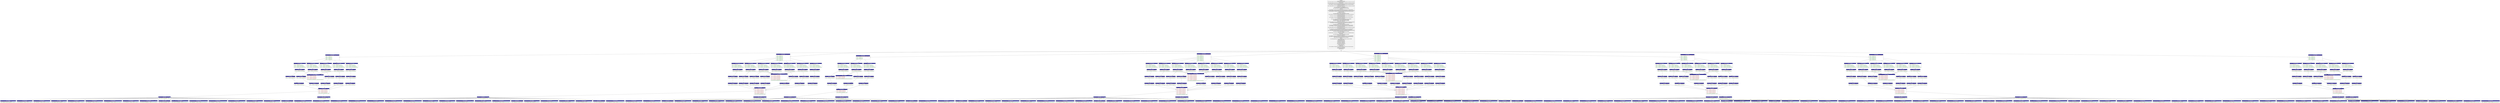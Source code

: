 digraph g {
"Parameters" [
shape = "Mrecord"
 label = "{ Parameters  | Lane.5.AlignmentType=regular | Lane.8.ReferenceBFA=/home/rcf-proj2/jak/bberman/genomes/hg18_unmasked/hg18_unmasked.plusContam.bfa | MinMismatches=2 | Lane.5.ReferenceBFA=/home/rcf-proj2/jak/bberman/genomes/hg18_unmasked/hg18_unmasked.plusContam.bfa | uscec::sol2sanger:1.0=/home/uec-00/ramjan/software/alignPileup/perl_utils_usc/wrap_maq_sol2sanger.pl | FlowCellName=300ABCAAXX | Lane.7.ReferenceBFA=/home/rcf-proj2/jak/bberman/genomes/hg18_unmasked/hg18_unmasked.plusContam.bfa | Lane.4.Input=s_4_sequence.txt | Lane.1.Eland.Genome=/srv/data/slxa/GENOMES/phi-X174/ | Lane.7.Eland.Genome=/srv/data/slxa/GENOMES/hg18_unmasked/ | queue=laird | uscec::readcount:1.0=/home/uec-00/ramjan/software/alignPileup/perl_utils_usc/wrap_java_report.pl | Lane.6.ReferenceBFA=/home/rcf-proj2/jak/bberman/genomes/hg18_unmasked/hg18_unmasked.plusContam.bfa | uscec::featurepileup:1.0=/home/uec-00/ramjan/software/alignPileup/perl_utils_usc/wrap_java_report.pl | randomSubset=300000 | uscec::genecdax:1.0=/usr/bin/java | Lane.3.Eland.Genome=/srv/data/slxa/GENOMES/hg18_unmasked/ | uscec::mapMerge:1.0=/home/uec-00/ramjan/software/alignPileup/perl_utils_usc/wrap_maq_mapmerge.pl | Lane.8.AlignmentType=regular | uscec::pileup:1.0=/home/uec-00/ramjan/software/alignPileup/perl_utils_usc/wrap_maq_pileup.pl | Lane.2.AlignmentType=regular | uscec::readdepth:1.0=/home/uec-00/ramjan/software/alignPileup/perl_utils_usc/wrap_java_report.pl | Lane.3.Input=s_3_sequence.txt | uscec::chr21:1.0=/home/uec-00/ramjan/software/alignPileup/perl_utils_usc/maqindex | Lane.4.Eland.Genome=/srv/data/slxa/GENOMES/hg18_unmasked/ | Lane.8.Eland.Genome=/srv/data/slxa/GENOMES/hg18_unmasked/ | Lane.1.Input=s_1_sequence.txt | Lane.2.ReferenceBFA=/home/rcf-proj2/jak/bberman/genomes/hg18_unmasked/hg18_unmasked.plusContam.bfa | uscec::fastqSplit:1.0=/home/uec-00/ramjan/software/alignPileup/perl_utils_usc/fastqSplit.pl | BisulfiteSplitFactor=250000 | Lane.5.Eland.Genome=/srv/data/slxa/GENOMES/hg18_unmasked/ | uscec::pileupwig:1.0=/home/uec-00/ramjan/software/alignPileup/perl_utils_usc/wrap_java_report.pl | uscec::countfastq:1.0=/home/uec-00/ramjan/software/alignPileup/perl_utils_usc/wrap_java_report.pl | Lane.1.AlignmentType=regular | Lane.3.ReferenceBFA=/home/rcf-proj2/jak/bberman/genomes/hg18_unmasked/hg18_unmasked.plusContam.bfa | Lane.4.AlignmentType=regular | uscec::remotebustard:1.0=/home/uec-00/ramjan/software/alignPileup/perl_utils_usc/remotebustard.pl | uscec::map:1.0=/home/uec-00/ramjan/software/alignPileup/perl_utils_usc/wrap_maq_map.pl | Lane.4.ReferenceBFA=/home/rcf-proj2/jak/bberman/genomes/hg18_unmasked/hg18_unmasked.plusContam.bfa | Lane.6.Eland.Genome=/srv/data/slxa/GENOMES/hg18_unmasked/ | uscec::gzip:1.0=/bin/gzip | uscec::filterContams:1.0=/home/uec-00/ramjan/software/alignPileup/perl_utils_usc/solexaFilterContams.pl | referenceLane=1 | Lane.2.Eland.Genome=/srv/data/slxa/GENOMES/hg18_unmasked/ | Lane.2.Input=s_2_sequence.txt | uscec::fast2bfq:1.0=/home/uec-00/ramjan/software/alignPileup/perl_utils_usc/wrap_maq_fastq2bfq.pl | uscec::mapview:1.0=/home/uec-00/ramjan/software/alignPileup/perl_utils_usc/wrap_maq_mapview.pl | Eland.webdir=http://gastorage2.usc.edu/slxa_runs/incoming/ | LFN=PFN | Lane.1.ReferenceBFA=/home/rcf-proj2/jak/bberman/genomes/phi-X174/phi_plus_SNPs.bfa | RegularSplitFactor=1000 | Lane.3.AlignmentType=regular | Lane.6.Input=s_6_sequence.txt | Lane.5.Input=s_5_sequence.txt | Lane.7.Input=s_7_sequence.txt | tmpDir=/home/uec-00/ramjan/tmp | Eland.username=zack | Lane.6.AlignmentType=regular | MaqPileupQ=30 | uscec::countpileup:1.0=/home/uec-00/ramjan/software/alignPileup/perl_utils_usc/wrap_java_report.pl | Lane.8.Input=s_8_sequence.txt | Lane.7.AlignmentType=regular | PegasusTC=tc.data}" ];
"map_s_2_sequence.2.nocontam.bfq" [
shape = "Mrecord"
label =<<table border="0" cellborder="0" cellspacing="0" cellpadding="4"><tr><td bgcolor="navy"><font color="white">uscec::map</font></td></tr><tr><td align="left"><font color="brown4"> input: s_2_sequence.2.nocontam.bfq</font></td></tr><tr><td align="left"><font color="darkgreen"> output: s_2_sequence.2.nocontam.map</font></td></tr></table>> ];
"fast2bfq_s_8_sequence.1.nocontam.fastq" [
shape = "Mrecord"
label =<<table border="0" cellborder="0" cellspacing="0" cellpadding="4"><tr><td bgcolor="navy"><font color="white">uscec::fast2bfq</font></td></tr><tr><td align="left"><font color="brown4"> input: s_8_sequence.1.nocontam.fastq</font></td></tr><tr><td align="left"><font color="darkgreen"> output: s_8_sequence.1.nocontam.bfq</font></td></tr></table>> ];
"sol2sanger_s_5_sequence.4.nocontam.txt" [
shape = "Mrecord"
label =<<table border="0" cellborder="0" cellspacing="0" cellpadding="4"><tr><td bgcolor="navy"><font color="white">uscec::sol2sanger</font></td></tr><tr><td align="left"><font color="brown4"> input: s_5_sequence.4.nocontam.txt</font></td></tr><tr><td align="left"><font color="darkgreen"> output: s_5_sequence.4.nocontam.fastq</font></td></tr></table>> ];
"pileup_ResultCount_300ABCAAXX_s_5.map" [
shape = "Mrecord"
label =<<table border="0" cellborder="0" cellspacing="0" cellpadding="4"><tr><td bgcolor="navy"><font color="white">uscec::pileup</font></td></tr><tr><td align="left"><font color="brown4"> input: ResultCount_300ABCAAXX_s_5.map</font></td></tr><tr><td align="left"><font color="darkgreen"> output: ResultCount_300ABCAAXX_s_5.pileup.gz</font></td></tr></table>> ];
"countpileup_ResultCount_300ABCAAXX_s_2.pileup.gz-chonly" [
shape = "Mrecord"
label =<<table border="0" cellborder="0" cellspacing="0" cellpadding="4"><tr><td bgcolor="navy"><font color="white">uscec::countpileup</font></td></tr><tr><td align="left"><font color="brown4"> input: ResultCount_300ABCAAXX_s_2.pileup.gz</font></td></tr><tr><td align="left"><font color="darkgreen"> output: ResultCount_300ABCAAXX_s_2.pileup_ch_dinucleotide.csv</font></td></tr></table>> ];
"filterContams_s_6_sequence.5.txt" [
shape = "Mrecord"
label =<<table border="0" cellborder="0" cellspacing="0" cellpadding="4"><tr><td bgcolor="navy"><font color="white">uscec::filterContams</font></td></tr><tr><td align="left"><font color="brown4"> input: s_6_sequence.5.txt</font></td></tr><tr><td align="left"><font color="darkgreen"> output: s_6_sequence.5.nocontam.txt</font></td></tr><tr><td align="left"><font color="darkgreen"> output: s_6_sequence.5.contam.polya.txt</font></td></tr><tr><td align="left"><font color="darkgreen"> output: s_6_sequence.5.contam.adapters.txt</font></td></tr><tr><td align="left"><font color="darkgreen"> output: s_6_sequence.5.contam.adapterTrim.txt</font></td></tr></table>> ];
"pileup_ResultCount_300ABCAAXX_s_8.map" [
shape = "Mrecord"
label =<<table border="0" cellborder="0" cellspacing="0" cellpadding="4"><tr><td bgcolor="navy"><font color="white">uscec::pileup</font></td></tr><tr><td align="left"><font color="brown4"> input: ResultCount_300ABCAAXX_s_8.map</font></td></tr><tr><td align="left"><font color="darkgreen"> output: ResultCount_300ABCAAXX_s_8.pileup.gz</font></td></tr></table>> ];
"featurepileup_300ABCAAXX8kg-exon11000" [
shape = "Mrecord"
label =<<table border="0" cellborder="0" cellspacing="0" cellpadding="4"><tr><td bgcolor="navy"><font color="white">uscec::featurepileup</font></td></tr><tr><td align="left"><font color="brown4"> input: ResultCount_300ABCAAXX_s_8.pileup.gz</font></td></tr><tr><td align="left"><font color="darkgreen"> output: 300ABCAAXX_s_8.coverage.m1.q0.kg-exon.aligned.csv</font></td></tr></table>> ];
"featurepileup_300ABCAAXX6Ku2008-Ring1B11000" [
shape = "Mrecord"
label =<<table border="0" cellborder="0" cellspacing="0" cellpadding="4"><tr><td bgcolor="navy"><font color="white">uscec::featurepileup</font></td></tr><tr><td align="left"><font color="brown4"> input: ResultCount_300ABCAAXX_s_6.pileup.gz</font></td></tr><tr><td align="left"><font color="darkgreen"> output: 300ABCAAXX_s_6.coverage.m1.q0.Ku2008-Ring1B.aligned.csv</font></td></tr></table>> ];
"fast2bfq_s_4_sequence.9.nocontam.fastq" [
shape = "Mrecord"
label =<<table border="0" cellborder="0" cellspacing="0" cellpadding="4"><tr><td bgcolor="navy"><font color="white">uscec::fast2bfq</font></td></tr><tr><td align="left"><font color="brown4"> input: s_4_sequence.9.nocontam.fastq</font></td></tr><tr><td align="left"><font color="darkgreen"> output: s_4_sequence.9.nocontam.bfq</font></td></tr></table>> ];
"featurepileup_300ABCAAXX3kim2007-ctcf11000" [
shape = "Mrecord"
label =<<table border="0" cellborder="0" cellspacing="0" cellpadding="4"><tr><td bgcolor="navy"><font color="white">uscec::featurepileup</font></td></tr><tr><td align="left"><font color="brown4"> input: ResultCount_300ABCAAXX_s_3.pileup.gz</font></td></tr><tr><td align="left"><font color="darkgreen"> output: 300ABCAAXX_s_3.coverage.m1.q0.kim2007-ctcf.aligned.csv</font></td></tr></table>> ];
"featurepileup_300ABCAAXX5kim2007-ctcf11000" [
shape = "Mrecord"
label =<<table border="0" cellborder="0" cellspacing="0" cellpadding="4"><tr><td bgcolor="navy"><font color="white">uscec::featurepileup</font></td></tr><tr><td align="left"><font color="brown4"> input: ResultCount_300ABCAAXX_s_5.pileup.gz</font></td></tr><tr><td align="left"><font color="darkgreen"> output: 300ABCAAXX_s_5.coverage.m1.q0.kim2007-ctcf.aligned.csv</font></td></tr></table>> ];
"pileupwig_300ABCAAXX21600" [
shape = "Mrecord"
label =<<table border="0" cellborder="0" cellspacing="0" cellpadding="4"><tr><td bgcolor="navy"><font color="white">uscec::pileupwig</font></td></tr><tr><td align="left"><font color="brown4"> input: ResultCount_300ABCAAXX_s_2.pileup.gz</font></td></tr><tr><td align="left"><font color="darkgreen"> output: 300ABCAAXX_s_2.coverage.m1.q0.wig</font></td></tr></table>> ];
"map_s_5_sequence.7.nocontam.bfq" [
shape = "Mrecord"
label =<<table border="0" cellborder="0" cellspacing="0" cellpadding="4"><tr><td bgcolor="navy"><font color="white">uscec::map</font></td></tr><tr><td align="left"><font color="brown4"> input: s_5_sequence.7.nocontam.bfq</font></td></tr><tr><td align="left"><font color="darkgreen"> output: s_5_sequence.7.nocontam.map</font></td></tr></table>> ];
"sol2sanger_s_8_sequence.1.nocontam.txt" [
shape = "Mrecord"
label =<<table border="0" cellborder="0" cellspacing="0" cellpadding="4"><tr><td bgcolor="navy"><font color="white">uscec::sol2sanger</font></td></tr><tr><td align="left"><font color="brown4"> input: s_8_sequence.1.nocontam.txt</font></td></tr><tr><td align="left"><font color="darkgreen"> output: s_8_sequence.1.nocontam.fastq</font></td></tr></table>> ];
"mapMerge_300ABCAAXX5" [
shape = "Mrecord"
label =<<table border="0" cellborder="0" cellspacing="0" cellpadding="4"><tr><td bgcolor="navy"><font color="white">uscec::mapMerge</font></td></tr><tr><td align="left"><font color="brown4"> input: s_5_sequence.1.nocontam.map</font></td></tr><tr><td align="left"><font color="brown4"> input: s_5_sequence.2.nocontam.map</font></td></tr><tr><td align="left"><font color="brown4"> input: s_5_sequence.3.nocontam.map</font></td></tr><tr><td align="left"><font color="brown4"> input: s_5_sequence.4.nocontam.map</font></td></tr><tr><td align="left"><font color="brown4"> input: s_5_sequence.5.nocontam.map</font></td></tr><tr><td align="left"><font color="brown4"> input: s_5_sequence.6.nocontam.map</font></td></tr><tr><td align="left"><font color="brown4"> input: s_5_sequence.7.nocontam.map</font></td></tr><tr><td align="left"><font color="darkgreen"> output: ResultCount_300ABCAAXX_s_5.map</font></td></tr></table>> ];
"sol2sanger_s_4_sequence.6.nocontam.txt" [
shape = "Mrecord"
label =<<table border="0" cellborder="0" cellspacing="0" cellpadding="4"><tr><td bgcolor="navy"><font color="white">uscec::sol2sanger</font></td></tr><tr><td align="left"><font color="brown4"> input: s_4_sequence.6.nocontam.txt</font></td></tr><tr><td align="left"><font color="darkgreen"> output: s_4_sequence.6.nocontam.fastq</font></td></tr></table>> ];
"readdepth_300ABCAAXX115000" [
shape = "Mrecord"
label =<<table border="0" cellborder="0" cellspacing="0" cellpadding="4"><tr><td bgcolor="navy"><font color="white">uscec::readdepth</font></td></tr><tr><td align="left"><font color="brown4"> input: ResultCount_300ABCAAXX_s_1.pileup.gz</font></td></tr><tr><td align="left"><font color="darkgreen"> output: ReadDepths_maxIden1_300ABCAAXX_1_maq_5000.csv</font></td></tr></table>> ];
"featurepileup_300ABCAAXX4Ku2008-Ring1B11000" [
shape = "Mrecord"
label =<<table border="0" cellborder="0" cellspacing="0" cellpadding="4"><tr><td bgcolor="navy"><font color="white">uscec::featurepileup</font></td></tr><tr><td align="left"><font color="brown4"> input: ResultCount_300ABCAAXX_s_4.pileup.gz</font></td></tr><tr><td align="left"><font color="darkgreen"> output: 300ABCAAXX_s_4.coverage.m1.q0.Ku2008-Ring1B.aligned.csv</font></td></tr></table>> ];
"countfastq_300ABCAAXX8" [
shape = "Mrecord"
label =<<table border="0" cellborder="0" cellspacing="0" cellpadding="4"><tr><td bgcolor="navy"><font color="white">uscec::countfastq</font></td></tr><tr><td align="left"><font color="brown4"> input: s_8_sequence.1.nocontam.fastq</font></td></tr><tr><td align="left"><font color="brown4"> input: s_8_sequence.2.nocontam.fastq</font></td></tr><tr><td align="left"><font color="brown4"> input: s_8_sequence.3.nocontam.fastq</font></td></tr><tr><td align="left"><font color="brown4"> input: s_8_sequence.4.nocontam.fastq</font></td></tr><tr><td align="left"><font color="brown4"> input: s_8_sequence.5.nocontam.fastq</font></td></tr><tr><td align="left"><font color="darkgreen"> output: ResultCount_300ABCAAXX_s_8_Gerald_mononucleotide.csv</font></td></tr></table>> ];
"map_s_8_sequence.5.nocontam.bfq" [
shape = "Mrecord"
label =<<table border="0" cellborder="0" cellspacing="0" cellpadding="4"><tr><td bgcolor="navy"><font color="white">uscec::map</font></td></tr><tr><td align="left"><font color="brown4"> input: s_8_sequence.5.nocontam.bfq</font></td></tr><tr><td align="left"><font color="darkgreen"> output: s_8_sequence.5.nocontam.map</font></td></tr></table>> ];
"featurepileup_300ABCAAXX5kg-tssNoncgi11000" [
shape = "Mrecord"
label =<<table border="0" cellborder="0" cellspacing="0" cellpadding="4"><tr><td bgcolor="navy"><font color="white">uscec::featurepileup</font></td></tr><tr><td align="left"><font color="brown4"> input: ResultCount_300ABCAAXX_s_5.pileup.gz</font></td></tr><tr><td align="left"><font color="darkgreen"> output: 300ABCAAXX_s_5.coverage.m1.q0.kg-tssNoncgi.aligned.csv</font></td></tr></table>> ];
"filterContams_s_2_sequence.1.txt" [
shape = "Mrecord"
label =<<table border="0" cellborder="0" cellspacing="0" cellpadding="4"><tr><td bgcolor="navy"><font color="white">uscec::filterContams</font></td></tr><tr><td align="left"><font color="brown4"> input: s_2_sequence.1.txt</font></td></tr><tr><td align="left"><font color="darkgreen"> output: s_2_sequence.1.nocontam.txt</font></td></tr><tr><td align="left"><font color="darkgreen"> output: s_2_sequence.1.contam.polya.txt</font></td></tr><tr><td align="left"><font color="darkgreen"> output: s_2_sequence.1.contam.adapters.txt</font></td></tr><tr><td align="left"><font color="darkgreen"> output: s_2_sequence.1.contam.adapterTrim.txt</font></td></tr></table>> ];
"readdepth_300ABCAAXX705000" [
shape = "Mrecord"
label =<<table border="0" cellborder="0" cellspacing="0" cellpadding="4"><tr><td bgcolor="navy"><font color="white">uscec::readdepth</font></td></tr><tr><td align="left"><font color="brown4"> input: ResultCount_300ABCAAXX_s_7.pileup.gz</font></td></tr><tr><td align="left"><font color="darkgreen"> output: ReadDepths_maxIden0_300ABCAAXX_7_maq_5000.csv</font></td></tr></table>> ];
"map_s_4_sequence.1.nocontam.bfq" [
shape = "Mrecord"
label =<<table border="0" cellborder="0" cellspacing="0" cellpadding="4"><tr><td bgcolor="navy"><font color="white">uscec::map</font></td></tr><tr><td align="left"><font color="brown4"> input: s_4_sequence.1.nocontam.bfq</font></td></tr><tr><td align="left"><font color="darkgreen"> output: s_4_sequence.1.nocontam.map</font></td></tr></table>> ];
"filterContams_s_5_sequence.7.txt" [
shape = "Mrecord"
label =<<table border="0" cellborder="0" cellspacing="0" cellpadding="4"><tr><td bgcolor="navy"><font color="white">uscec::filterContams</font></td></tr><tr><td align="left"><font color="brown4"> input: s_5_sequence.7.txt</font></td></tr><tr><td align="left"><font color="darkgreen"> output: s_5_sequence.7.nocontam.txt</font></td></tr><tr><td align="left"><font color="darkgreen"> output: s_5_sequence.7.contam.polya.txt</font></td></tr><tr><td align="left"><font color="darkgreen"> output: s_5_sequence.7.contam.adapters.txt</font></td></tr><tr><td align="left"><font color="darkgreen"> output: s_5_sequence.7.contam.adapterTrim.txt</font></td></tr></table>> ];
"fast2bfq_s_7_sequence.1.nocontam.fastq" [
shape = "Mrecord"
label =<<table border="0" cellborder="0" cellspacing="0" cellpadding="4"><tr><td bgcolor="navy"><font color="white">uscec::fast2bfq</font></td></tr><tr><td align="left"><font color="brown4"> input: s_7_sequence.1.nocontam.fastq</font></td></tr><tr><td align="left"><font color="darkgreen"> output: s_7_sequence.1.nocontam.bfq</font></td></tr></table>> ];
"countfastq_300ABCAAXX5" [
shape = "Mrecord"
label =<<table border="0" cellborder="0" cellspacing="0" cellpadding="4"><tr><td bgcolor="navy"><font color="white">uscec::countfastq</font></td></tr><tr><td align="left"><font color="brown4"> input: s_5_sequence.1.nocontam.fastq</font></td></tr><tr><td align="left"><font color="brown4"> input: s_5_sequence.2.nocontam.fastq</font></td></tr><tr><td align="left"><font color="brown4"> input: s_5_sequence.3.nocontam.fastq</font></td></tr><tr><td align="left"><font color="brown4"> input: s_5_sequence.4.nocontam.fastq</font></td></tr><tr><td align="left"><font color="brown4"> input: s_5_sequence.5.nocontam.fastq</font></td></tr><tr><td align="left"><font color="brown4"> input: s_5_sequence.6.nocontam.fastq</font></td></tr><tr><td align="left"><font color="brown4"> input: s_5_sequence.7.nocontam.fastq</font></td></tr><tr><td align="left"><font color="darkgreen"> output: ResultCount_300ABCAAXX_s_5_Gerald_mononucleotide.csv</font></td></tr></table>> ];
"featurepileup_300ABCAAXX3Ku2008-Ring1B11000" [
shape = "Mrecord"
label =<<table border="0" cellborder="0" cellspacing="0" cellpadding="4"><tr><td bgcolor="navy"><font color="white">uscec::featurepileup</font></td></tr><tr><td align="left"><font color="brown4"> input: ResultCount_300ABCAAXX_s_3.pileup.gz</font></td></tr><tr><td align="left"><font color="darkgreen"> output: 300ABCAAXX_s_3.coverage.m1.q0.Ku2008-Ring1B.aligned.csv</font></td></tr></table>> ];
"filterContams_s_6_sequence.1.txt" [
shape = "Mrecord"
label =<<table border="0" cellborder="0" cellspacing="0" cellpadding="4"><tr><td bgcolor="navy"><font color="white">uscec::filterContams</font></td></tr><tr><td align="left"><font color="brown4"> input: s_6_sequence.1.txt</font></td></tr><tr><td align="left"><font color="darkgreen"> output: s_6_sequence.1.nocontam.txt</font></td></tr><tr><td align="left"><font color="darkgreen"> output: s_6_sequence.1.contam.polya.txt</font></td></tr><tr><td align="left"><font color="darkgreen"> output: s_6_sequence.1.contam.adapters.txt</font></td></tr><tr><td align="left"><font color="darkgreen"> output: s_6_sequence.1.contam.adapterTrim.txt</font></td></tr></table>> ];
"featurepileup_300ABCAAXX6TJGG-exonNoTss11000" [
shape = "Mrecord"
label =<<table border="0" cellborder="0" cellspacing="0" cellpadding="4"><tr><td bgcolor="navy"><font color="white">uscec::featurepileup</font></td></tr><tr><td align="left"><font color="brown4"> input: ResultCount_300ABCAAXX_s_6.pileup.gz</font></td></tr><tr><td align="left"><font color="darkgreen"> output: 300ABCAAXX_s_6.coverage.m1.q0.TJGG-exonNoTss.aligned.csv</font></td></tr></table>> ];
"featurepileup_300ABCAAXX6kg-tssCgi11000" [
shape = "Mrecord"
label =<<table border="0" cellborder="0" cellspacing="0" cellpadding="4"><tr><td bgcolor="navy"><font color="white">uscec::featurepileup</font></td></tr><tr><td align="left"><font color="brown4"> input: ResultCount_300ABCAAXX_s_6.pileup.gz</font></td></tr><tr><td align="left"><font color="darkgreen"> output: 300ABCAAXX_s_6.coverage.m1.q0.kg-tssCgi.aligned.csv</font></td></tr></table>> ];
"countfastq_300ABCAAXX6" [
shape = "Mrecord"
label =<<table border="0" cellborder="0" cellspacing="0" cellpadding="4"><tr><td bgcolor="navy"><font color="white">uscec::countfastq</font></td></tr><tr><td align="left"><font color="brown4"> input: s_6_sequence.1.nocontam.fastq</font></td></tr><tr><td align="left"><font color="brown4"> input: s_6_sequence.2.nocontam.fastq</font></td></tr><tr><td align="left"><font color="brown4"> input: s_6_sequence.3.nocontam.fastq</font></td></tr><tr><td align="left"><font color="brown4"> input: s_6_sequence.4.nocontam.fastq</font></td></tr><tr><td align="left"><font color="brown4"> input: s_6_sequence.5.nocontam.fastq</font></td></tr><tr><td align="left"><font color="brown4"> input: s_6_sequence.6.nocontam.fastq</font></td></tr><tr><td align="left"><font color="darkgreen"> output: ResultCount_300ABCAAXX_s_6_Gerald_mononucleotide.csv</font></td></tr></table>> ];
"map_s_6_sequence.2.nocontam.bfq" [
shape = "Mrecord"
label =<<table border="0" cellborder="0" cellspacing="0" cellpadding="4"><tr><td bgcolor="navy"><font color="white">uscec::map</font></td></tr><tr><td align="left"><font color="brown4"> input: s_6_sequence.2.nocontam.bfq</font></td></tr><tr><td align="left"><font color="darkgreen"> output: s_6_sequence.2.nocontam.map</font></td></tr></table>> ];
"fast2bfq_s_6_sequence.4.nocontam.fastq" [
shape = "Mrecord"
label =<<table border="0" cellborder="0" cellspacing="0" cellpadding="4"><tr><td bgcolor="navy"><font color="white">uscec::fast2bfq</font></td></tr><tr><td align="left"><font color="brown4"> input: s_6_sequence.4.nocontam.fastq</font></td></tr><tr><td align="left"><font color="darkgreen"> output: s_6_sequence.4.nocontam.bfq</font></td></tr></table>> ];
"countpileup_ResultCount_300ABCAAXX_s_6.pileup.gz-cgonly" [
shape = "Mrecord"
label =<<table border="0" cellborder="0" cellspacing="0" cellpadding="4"><tr><td bgcolor="navy"><font color="white">uscec::countpileup</font></td></tr><tr><td align="left"><font color="brown4"> input: ResultCount_300ABCAAXX_s_6.pileup.gz</font></td></tr><tr><td align="left"><font color="darkgreen"> output: ResultCount_300ABCAAXX_s_6.pileup_cg_dinucleotide.csv</font></td></tr></table>> ];
"fastqSpit_s_7_sequence.txt" [
shape = "Mrecord"
label =<<table border="0" cellborder="0" cellspacing="0" cellpadding="4"><tr><td bgcolor="navy"><font color="white">uscec::fastqSplit</font></td></tr><tr><td align="left"><font color="brown4"> input: /Users/zack/devel/WorkflowDAX/s_7_sequence.txt</font></td></tr><tr><td align="left"><font color="darkgreen"> output: s_7_sequence.1.txt</font></td></tr><tr><td align="left"><font color="darkgreen"> output: s_7_sequence.2.txt</font></td></tr><tr><td align="left"><font color="darkgreen"> output: s_7_sequence.3.txt</font></td></tr><tr><td align="left"><font color="darkgreen"> output: s_7_sequence.4.txt</font></td></tr><tr><td align="left"><font color="darkgreen"> output: s_7_sequence.5.txt</font></td></tr></table>> ];
"featurepileup_300ABCAAXX5TJGG-exonNoTss11000" [
shape = "Mrecord"
label =<<table border="0" cellborder="0" cellspacing="0" cellpadding="4"><tr><td bgcolor="navy"><font color="white">uscec::featurepileup</font></td></tr><tr><td align="left"><font color="brown4"> input: ResultCount_300ABCAAXX_s_5.pileup.gz</font></td></tr><tr><td align="left"><font color="darkgreen"> output: 300ABCAAXX_s_5.coverage.m1.q0.TJGG-exonNoTss.aligned.csv</font></td></tr></table>> ];
"featurepileup_300ABCAAXX6kim2007-ctcf11000" [
shape = "Mrecord"
label =<<table border="0" cellborder="0" cellspacing="0" cellpadding="4"><tr><td bgcolor="navy"><font color="white">uscec::featurepileup</font></td></tr><tr><td align="left"><font color="brown4"> input: ResultCount_300ABCAAXX_s_6.pileup.gz</font></td></tr><tr><td align="left"><font color="darkgreen"> output: 300ABCAAXX_s_6.coverage.m1.q0.kim2007-ctcf.aligned.csv</font></td></tr></table>> ];
"sol2sanger_s_4_sequence.7.nocontam.txt" [
shape = "Mrecord"
label =<<table border="0" cellborder="0" cellspacing="0" cellpadding="4"><tr><td bgcolor="navy"><font color="white">uscec::sol2sanger</font></td></tr><tr><td align="left"><font color="brown4"> input: s_4_sequence.7.nocontam.txt</font></td></tr><tr><td align="left"><font color="darkgreen"> output: s_4_sequence.7.nocontam.fastq</font></td></tr></table>> ];
"fastqSpit_s_5_sequence.txt" [
shape = "Mrecord"
label =<<table border="0" cellborder="0" cellspacing="0" cellpadding="4"><tr><td bgcolor="navy"><font color="white">uscec::fastqSplit</font></td></tr><tr><td align="left"><font color="brown4"> input: /Users/zack/devel/WorkflowDAX/s_5_sequence.txt</font></td></tr><tr><td align="left"><font color="darkgreen"> output: s_5_sequence.1.txt</font></td></tr><tr><td align="left"><font color="darkgreen"> output: s_5_sequence.2.txt</font></td></tr><tr><td align="left"><font color="darkgreen"> output: s_5_sequence.3.txt</font></td></tr><tr><td align="left"><font color="darkgreen"> output: s_5_sequence.4.txt</font></td></tr><tr><td align="left"><font color="darkgreen"> output: s_5_sequence.5.txt</font></td></tr><tr><td align="left"><font color="darkgreen"> output: s_5_sequence.6.txt</font></td></tr><tr><td align="left"><font color="darkgreen"> output: s_5_sequence.7.txt</font></td></tr></table>> ];
"countpileup_ResultCount_300ABCAAXX_s_5.pileup.gz-refComposition" [
shape = "Mrecord"
label =<<table border="0" cellborder="0" cellspacing="0" cellpadding="4"><tr><td bgcolor="navy"><font color="white">uscec::countpileup</font></td></tr><tr><td align="left"><font color="brown4"> input: ResultCount_300ABCAAXX_s_5.pileup.gz</font></td></tr><tr><td align="left"><font color="darkgreen"> output: ResultCount_300ABCAAXX_s_5.pileup_referenceGenome.csv</font></td></tr></table>> ];
"countpileup_ResultCount_300ABCAAXX_s_8.pileup.gz-refComposition" [
shape = "Mrecord"
label =<<table border="0" cellborder="0" cellspacing="0" cellpadding="4"><tr><td bgcolor="navy"><font color="white">uscec::countpileup</font></td></tr><tr><td align="left"><font color="brown4"> input: ResultCount_300ABCAAXX_s_8.pileup.gz</font></td></tr><tr><td align="left"><font color="darkgreen"> output: ResultCount_300ABCAAXX_s_8.pileup_referenceGenome.csv</font></td></tr></table>> ];
"map_s_8_sequence.1.nocontam.bfq" [
shape = "Mrecord"
label =<<table border="0" cellborder="0" cellspacing="0" cellpadding="4"><tr><td bgcolor="navy"><font color="white">uscec::map</font></td></tr><tr><td align="left"><font color="brown4"> input: s_8_sequence.1.nocontam.bfq</font></td></tr><tr><td align="left"><font color="darkgreen"> output: s_8_sequence.1.nocontam.map</font></td></tr></table>> ];
"filterContams_s_5_sequence.2.txt" [
shape = "Mrecord"
label =<<table border="0" cellborder="0" cellspacing="0" cellpadding="4"><tr><td bgcolor="navy"><font color="white">uscec::filterContams</font></td></tr><tr><td align="left"><font color="brown4"> input: s_5_sequence.2.txt</font></td></tr><tr><td align="left"><font color="darkgreen"> output: s_5_sequence.2.nocontam.txt</font></td></tr><tr><td align="left"><font color="darkgreen"> output: s_5_sequence.2.contam.polya.txt</font></td></tr><tr><td align="left"><font color="darkgreen"> output: s_5_sequence.2.contam.adapters.txt</font></td></tr><tr><td align="left"><font color="darkgreen"> output: s_5_sequence.2.contam.adapterTrim.txt</font></td></tr></table>> ];
"filterContams_s_3_sequence.3.txt" [
shape = "Mrecord"
label =<<table border="0" cellborder="0" cellspacing="0" cellpadding="4"><tr><td bgcolor="navy"><font color="white">uscec::filterContams</font></td></tr><tr><td align="left"><font color="brown4"> input: s_3_sequence.3.txt</font></td></tr><tr><td align="left"><font color="darkgreen"> output: s_3_sequence.3.nocontam.txt</font></td></tr><tr><td align="left"><font color="darkgreen"> output: s_3_sequence.3.contam.polya.txt</font></td></tr><tr><td align="left"><font color="darkgreen"> output: s_3_sequence.3.contam.adapters.txt</font></td></tr><tr><td align="left"><font color="darkgreen"> output: s_3_sequence.3.contam.adapterTrim.txt</font></td></tr></table>> ];
"countpileup_ResultCount_300ABCAAXX_s_4.pileup.gz-refComposition" [
shape = "Mrecord"
label =<<table border="0" cellborder="0" cellspacing="0" cellpadding="4"><tr><td bgcolor="navy"><font color="white">uscec::countpileup</font></td></tr><tr><td align="left"><font color="brown4"> input: ResultCount_300ABCAAXX_s_4.pileup.gz</font></td></tr><tr><td align="left"><font color="darkgreen"> output: ResultCount_300ABCAAXX_s_4.pileup_referenceGenome.csv</font></td></tr></table>> ];
"mapview_ResultCount_300ABCAAXX_s_8.map" [
shape = "Mrecord"
label =<<table border="0" cellborder="0" cellspacing="0" cellpadding="4"><tr><td bgcolor="navy"><font color="white">uscec::mapview</font></td></tr><tr><td align="left"><font color="brown4"> input: ResultCount_300ABCAAXX_s_8.map</font></td></tr><tr><td align="left"><font color="darkgreen"> output: ResultCount_300ABCAAXX_s_8.map.q30.txt</font></td></tr></table>> ];
"map_s_4_sequence.6.nocontam.bfq" [
shape = "Mrecord"
label =<<table border="0" cellborder="0" cellspacing="0" cellpadding="4"><tr><td bgcolor="navy"><font color="white">uscec::map</font></td></tr><tr><td align="left"><font color="brown4"> input: s_4_sequence.6.nocontam.bfq</font></td></tr><tr><td align="left"><font color="darkgreen"> output: s_4_sequence.6.nocontam.map</font></td></tr></table>> ];
"featurepileup_300ABCAAXX7kg-exon11000" [
shape = "Mrecord"
label =<<table border="0" cellborder="0" cellspacing="0" cellpadding="4"><tr><td bgcolor="navy"><font color="white">uscec::featurepileup</font></td></tr><tr><td align="left"><font color="brown4"> input: ResultCount_300ABCAAXX_s_7.pileup.gz</font></td></tr><tr><td align="left"><font color="darkgreen"> output: 300ABCAAXX_s_7.coverage.m1.q0.kg-exon.aligned.csv</font></td></tr></table>> ];
"fastqSpit_s_3_sequence.txt" [
shape = "Mrecord"
label =<<table border="0" cellborder="0" cellspacing="0" cellpadding="4"><tr><td bgcolor="navy"><font color="white">uscec::fastqSplit</font></td></tr><tr><td align="left"><font color="brown4"> input: /Users/zack/devel/WorkflowDAX/s_3_sequence.txt</font></td></tr><tr><td align="left"><font color="darkgreen"> output: s_3_sequence.1.txt</font></td></tr><tr><td align="left"><font color="darkgreen"> output: s_3_sequence.2.txt</font></td></tr><tr><td align="left"><font color="darkgreen"> output: s_3_sequence.3.txt</font></td></tr></table>> ];
"filterContams_s_1_sequence.3.txt" [
shape = "Mrecord"
label =<<table border="0" cellborder="0" cellspacing="0" cellpadding="4"><tr><td bgcolor="navy"><font color="white">uscec::filterContams</font></td></tr><tr><td align="left"><font color="brown4"> input: s_1_sequence.3.txt</font></td></tr><tr><td align="left"><font color="darkgreen"> output: s_1_sequence.3.nocontam.txt</font></td></tr><tr><td align="left"><font color="darkgreen"> output: s_1_sequence.3.contam.polya.txt</font></td></tr><tr><td align="left"><font color="darkgreen"> output: s_1_sequence.3.contam.adapters.txt</font></td></tr><tr><td align="left"><font color="darkgreen"> output: s_1_sequence.3.contam.adapterTrim.txt</font></td></tr></table>> ];
"sol2sanger_s_1_sequence.3.nocontam.txt" [
shape = "Mrecord"
label =<<table border="0" cellborder="0" cellspacing="0" cellpadding="4"><tr><td bgcolor="navy"><font color="white">uscec::sol2sanger</font></td></tr><tr><td align="left"><font color="brown4"> input: s_1_sequence.3.nocontam.txt</font></td></tr><tr><td align="left"><font color="darkgreen"> output: s_1_sequence.3.nocontam.fastq</font></td></tr></table>> ];
"featurepileup_300ABCAAXX1kim2007-ctcf11000" [
shape = "Mrecord"
label =<<table border="0" cellborder="0" cellspacing="0" cellpadding="4"><tr><td bgcolor="navy"><font color="white">uscec::featurepileup</font></td></tr><tr><td align="left"><font color="brown4"> input: ResultCount_300ABCAAXX_s_1.pileup.gz</font></td></tr><tr><td align="left"><font color="darkgreen"> output: 300ABCAAXX_s_1.coverage.m1.q0.kim2007-ctcf.aligned.csv</font></td></tr></table>> ];
"countpileup_ResultCount_300ABCAAXX_s_6.pileup.gz-refComposition" [
shape = "Mrecord"
label =<<table border="0" cellborder="0" cellspacing="0" cellpadding="4"><tr><td bgcolor="navy"><font color="white">uscec::countpileup</font></td></tr><tr><td align="left"><font color="brown4"> input: ResultCount_300ABCAAXX_s_6.pileup.gz</font></td></tr><tr><td align="left"><font color="darkgreen"> output: ResultCount_300ABCAAXX_s_6.pileup_referenceGenome.csv</font></td></tr></table>> ];
"sol2sanger_s_8_sequence.4.nocontam.txt" [
shape = "Mrecord"
label =<<table border="0" cellborder="0" cellspacing="0" cellpadding="4"><tr><td bgcolor="navy"><font color="white">uscec::sol2sanger</font></td></tr><tr><td align="left"><font color="brown4"> input: s_8_sequence.4.nocontam.txt</font></td></tr><tr><td align="left"><font color="darkgreen"> output: s_8_sequence.4.nocontam.fastq</font></td></tr></table>> ];
"featurepileup_300ABCAAXX1kg-exon11000" [
shape = "Mrecord"
label =<<table border="0" cellborder="0" cellspacing="0" cellpadding="4"><tr><td bgcolor="navy"><font color="white">uscec::featurepileup</font></td></tr><tr><td align="left"><font color="brown4"> input: ResultCount_300ABCAAXX_s_1.pileup.gz</font></td></tr><tr><td align="left"><font color="darkgreen"> output: 300ABCAAXX_s_1.coverage.m1.q0.kg-exon.aligned.csv</font></td></tr></table>> ];
"map_s_6_sequence.4.nocontam.bfq" [
shape = "Mrecord"
label =<<table border="0" cellborder="0" cellspacing="0" cellpadding="4"><tr><td bgcolor="navy"><font color="white">uscec::map</font></td></tr><tr><td align="left"><font color="brown4"> input: s_6_sequence.4.nocontam.bfq</font></td></tr><tr><td align="left"><font color="darkgreen"> output: s_6_sequence.4.nocontam.map</font></td></tr></table>> ];
"filterContams_s_4_sequence.2.txt" [
shape = "Mrecord"
label =<<table border="0" cellborder="0" cellspacing="0" cellpadding="4"><tr><td bgcolor="navy"><font color="white">uscec::filterContams</font></td></tr><tr><td align="left"><font color="brown4"> input: s_4_sequence.2.txt</font></td></tr><tr><td align="left"><font color="darkgreen"> output: s_4_sequence.2.nocontam.txt</font></td></tr><tr><td align="left"><font color="darkgreen"> output: s_4_sequence.2.contam.polya.txt</font></td></tr><tr><td align="left"><font color="darkgreen"> output: s_4_sequence.2.contam.adapters.txt</font></td></tr><tr><td align="left"><font color="darkgreen"> output: s_4_sequence.2.contam.adapterTrim.txt</font></td></tr></table>> ];
"featurepileup_300ABCAAXX7kg-tssNoncgi11000" [
shape = "Mrecord"
label =<<table border="0" cellborder="0" cellspacing="0" cellpadding="4"><tr><td bgcolor="navy"><font color="white">uscec::featurepileup</font></td></tr><tr><td align="left"><font color="brown4"> input: ResultCount_300ABCAAXX_s_7.pileup.gz</font></td></tr><tr><td align="left"><font color="darkgreen"> output: 300ABCAAXX_s_7.coverage.m1.q0.kg-tssNoncgi.aligned.csv</font></td></tr></table>> ];
"featurepileup_300ABCAAXX8RepeatMaskerSINE11000" [
shape = "Mrecord"
label =<<table border="0" cellborder="0" cellspacing="0" cellpadding="4"><tr><td bgcolor="navy"><font color="white">uscec::featurepileup</font></td></tr><tr><td align="left"><font color="brown4"> input: ResultCount_300ABCAAXX_s_8.pileup.gz</font></td></tr><tr><td align="left"><font color="darkgreen"> output: 300ABCAAXX_s_8.coverage.m1.q0.RepeatMaskerSINE.aligned.csv</font></td></tr></table>> ];
"map_s_4_sequence.7.nocontam.bfq" [
shape = "Mrecord"
label =<<table border="0" cellborder="0" cellspacing="0" cellpadding="4"><tr><td bgcolor="navy"><font color="white">uscec::map</font></td></tr><tr><td align="left"><font color="brown4"> input: s_4_sequence.7.nocontam.bfq</font></td></tr><tr><td align="left"><font color="darkgreen"> output: s_4_sequence.7.nocontam.map</font></td></tr></table>> ];
"featurepileup_300ABCAAXX4guelen2008-LADs11000" [
shape = "Mrecord"
label =<<table border="0" cellborder="0" cellspacing="0" cellpadding="4"><tr><td bgcolor="navy"><font color="white">uscec::featurepileup</font></td></tr><tr><td align="left"><font color="brown4"> input: ResultCount_300ABCAAXX_s_4.pileup.gz</font></td></tr><tr><td align="left"><font color="darkgreen"> output: 300ABCAAXX_s_4.coverage.m1.q0.guelen2008-LADs.aligned.csv</font></td></tr></table>> ];
"featurepileup_300ABCAAXX1Ku2008-H3K2711000" [
shape = "Mrecord"
label =<<table border="0" cellborder="0" cellspacing="0" cellpadding="4"><tr><td bgcolor="navy"><font color="white">uscec::featurepileup</font></td></tr><tr><td align="left"><font color="brown4"> input: ResultCount_300ABCAAXX_s_1.pileup.gz</font></td></tr><tr><td align="left"><font color="darkgreen"> output: 300ABCAAXX_s_1.coverage.m1.q0.Ku2008-H3K27.aligned.csv</font></td></tr></table>> ];
"sol2sanger_s_2_sequence.6.nocontam.txt" [
shape = "Mrecord"
label =<<table border="0" cellborder="0" cellspacing="0" cellpadding="4"><tr><td bgcolor="navy"><font color="white">uscec::sol2sanger</font></td></tr><tr><td align="left"><font color="brown4"> input: s_2_sequence.6.nocontam.txt</font></td></tr><tr><td align="left"><font color="darkgreen"> output: s_2_sequence.6.nocontam.fastq</font></td></tr></table>> ];
"pileupwig_300ABCAAXX61600" [
shape = "Mrecord"
label =<<table border="0" cellborder="0" cellspacing="0" cellpadding="4"><tr><td bgcolor="navy"><font color="white">uscec::pileupwig</font></td></tr><tr><td align="left"><font color="brown4"> input: ResultCount_300ABCAAXX_s_6.pileup.gz</font></td></tr><tr><td align="left"><font color="darkgreen"> output: 300ABCAAXX_s_6.coverage.m1.q0.wig</font></td></tr></table>> ];
"fast2bfq_s_1_sequence.6.nocontam.fastq" [
shape = "Mrecord"
label =<<table border="0" cellborder="0" cellspacing="0" cellpadding="4"><tr><td bgcolor="navy"><font color="white">uscec::fast2bfq</font></td></tr><tr><td align="left"><font color="brown4"> input: s_1_sequence.6.nocontam.fastq</font></td></tr><tr><td align="left"><font color="darkgreen"> output: s_1_sequence.6.nocontam.bfq</font></td></tr></table>> ];
"filterContams_s_7_sequence.3.txt" [
shape = "Mrecord"
label =<<table border="0" cellborder="0" cellspacing="0" cellpadding="4"><tr><td bgcolor="navy"><font color="white">uscec::filterContams</font></td></tr><tr><td align="left"><font color="brown4"> input: s_7_sequence.3.txt</font></td></tr><tr><td align="left"><font color="darkgreen"> output: s_7_sequence.3.nocontam.txt</font></td></tr><tr><td align="left"><font color="darkgreen"> output: s_7_sequence.3.contam.polya.txt</font></td></tr><tr><td align="left"><font color="darkgreen"> output: s_7_sequence.3.contam.adapters.txt</font></td></tr><tr><td align="left"><font color="darkgreen"> output: s_7_sequence.3.contam.adapterTrim.txt</font></td></tr></table>> ];
"map_s_3_sequence.1.nocontam.bfq" [
shape = "Mrecord"
label =<<table border="0" cellborder="0" cellspacing="0" cellpadding="4"><tr><td bgcolor="navy"><font color="white">uscec::map</font></td></tr><tr><td align="left"><font color="brown4"> input: s_3_sequence.1.nocontam.bfq</font></td></tr><tr><td align="left"><font color="darkgreen"> output: s_3_sequence.1.nocontam.map</font></td></tr></table>> ];
"filterContams_s_5_sequence.1.txt" [
shape = "Mrecord"
label =<<table border="0" cellborder="0" cellspacing="0" cellpadding="4"><tr><td bgcolor="navy"><font color="white">uscec::filterContams</font></td></tr><tr><td align="left"><font color="brown4"> input: s_5_sequence.1.txt</font></td></tr><tr><td align="left"><font color="darkgreen"> output: s_5_sequence.1.nocontam.txt</font></td></tr><tr><td align="left"><font color="darkgreen"> output: s_5_sequence.1.contam.polya.txt</font></td></tr><tr><td align="left"><font color="darkgreen"> output: s_5_sequence.1.contam.adapters.txt</font></td></tr><tr><td align="left"><font color="darkgreen"> output: s_5_sequence.1.contam.adapterTrim.txt</font></td></tr></table>> ];
"map_s_4_sequence.5.nocontam.bfq" [
shape = "Mrecord"
label =<<table border="0" cellborder="0" cellspacing="0" cellpadding="4"><tr><td bgcolor="navy"><font color="white">uscec::map</font></td></tr><tr><td align="left"><font color="brown4"> input: s_4_sequence.5.nocontam.bfq</font></td></tr><tr><td align="left"><font color="darkgreen"> output: s_4_sequence.5.nocontam.map</font></td></tr></table>> ];
"map_s_5_sequence.4.nocontam.bfq" [
shape = "Mrecord"
label =<<table border="0" cellborder="0" cellspacing="0" cellpadding="4"><tr><td bgcolor="navy"><font color="white">uscec::map</font></td></tr><tr><td align="left"><font color="brown4"> input: s_5_sequence.4.nocontam.bfq</font></td></tr><tr><td align="left"><font color="darkgreen"> output: s_5_sequence.4.nocontam.map</font></td></tr></table>> ];
"countfastq_300ABCAAXX2" [
shape = "Mrecord"
label =<<table border="0" cellborder="0" cellspacing="0" cellpadding="4"><tr><td bgcolor="navy"><font color="white">uscec::countfastq</font></td></tr><tr><td align="left"><font color="brown4"> input: s_2_sequence.1.nocontam.fastq</font></td></tr><tr><td align="left"><font color="brown4"> input: s_2_sequence.2.nocontam.fastq</font></td></tr><tr><td align="left"><font color="brown4"> input: s_2_sequence.3.nocontam.fastq</font></td></tr><tr><td align="left"><font color="brown4"> input: s_2_sequence.4.nocontam.fastq</font></td></tr><tr><td align="left"><font color="brown4"> input: s_2_sequence.5.nocontam.fastq</font></td></tr><tr><td align="left"><font color="brown4"> input: s_2_sequence.6.nocontam.fastq</font></td></tr><tr><td align="left"><font color="brown4"> input: s_2_sequence.7.nocontam.fastq</font></td></tr><tr><td align="left"><font color="brown4"> input: s_2_sequence.8.nocontam.fastq</font></td></tr><tr><td align="left"><font color="darkgreen"> output: ResultCount_300ABCAAXX_s_2_Gerald_mononucleotide.csv</font></td></tr></table>> ];
"sol2sanger_s_1_sequence.6.nocontam.txt" [
shape = "Mrecord"
label =<<table border="0" cellborder="0" cellspacing="0" cellpadding="4"><tr><td bgcolor="navy"><font color="white">uscec::sol2sanger</font></td></tr><tr><td align="left"><font color="brown4"> input: s_1_sequence.6.nocontam.txt</font></td></tr><tr><td align="left"><font color="darkgreen"> output: s_1_sequence.6.nocontam.fastq</font></td></tr></table>> ];
"sol2sanger_s_1_sequence.2.nocontam.txt" [
shape = "Mrecord"
label =<<table border="0" cellborder="0" cellspacing="0" cellpadding="4"><tr><td bgcolor="navy"><font color="white">uscec::sol2sanger</font></td></tr><tr><td align="left"><font color="brown4"> input: s_1_sequence.2.nocontam.txt</font></td></tr><tr><td align="left"><font color="darkgreen"> output: s_1_sequence.2.nocontam.fastq</font></td></tr></table>> ];
"fast2bfq_s_2_sequence.5.nocontam.fastq" [
shape = "Mrecord"
label =<<table border="0" cellborder="0" cellspacing="0" cellpadding="4"><tr><td bgcolor="navy"><font color="white">uscec::fast2bfq</font></td></tr><tr><td align="left"><font color="brown4"> input: s_2_sequence.5.nocontam.fastq</font></td></tr><tr><td align="left"><font color="darkgreen"> output: s_2_sequence.5.nocontam.bfq</font></td></tr></table>> ];
"featurepileup_300ABCAAXX4kg-tssNoncgi11000" [
shape = "Mrecord"
label =<<table border="0" cellborder="0" cellspacing="0" cellpadding="4"><tr><td bgcolor="navy"><font color="white">uscec::featurepileup</font></td></tr><tr><td align="left"><font color="brown4"> input: ResultCount_300ABCAAXX_s_4.pileup.gz</font></td></tr><tr><td align="left"><font color="darkgreen"> output: 300ABCAAXX_s_4.coverage.m1.q0.kg-tssNoncgi.aligned.csv</font></td></tr></table>> ];
"readdepth_300ABCAAXX105000" [
shape = "Mrecord"
label =<<table border="0" cellborder="0" cellspacing="0" cellpadding="4"><tr><td bgcolor="navy"><font color="white">uscec::readdepth</font></td></tr><tr><td align="left"><font color="brown4"> input: ResultCount_300ABCAAXX_s_1.pileup.gz</font></td></tr><tr><td align="left"><font color="darkgreen"> output: ReadDepths_maxIden0_300ABCAAXX_1_maq_5000.csv</font></td></tr></table>> ];
"mapMerge_300ABCAAXX6" [
shape = "Mrecord"
label =<<table border="0" cellborder="0" cellspacing="0" cellpadding="4"><tr><td bgcolor="navy"><font color="white">uscec::mapMerge</font></td></tr><tr><td align="left"><font color="brown4"> input: s_6_sequence.1.nocontam.map</font></td></tr><tr><td align="left"><font color="brown4"> input: s_6_sequence.2.nocontam.map</font></td></tr><tr><td align="left"><font color="brown4"> input: s_6_sequence.3.nocontam.map</font></td></tr><tr><td align="left"><font color="brown4"> input: s_6_sequence.4.nocontam.map</font></td></tr><tr><td align="left"><font color="brown4"> input: s_6_sequence.5.nocontam.map</font></td></tr><tr><td align="left"><font color="brown4"> input: s_6_sequence.6.nocontam.map</font></td></tr><tr><td align="left"><font color="darkgreen"> output: ResultCount_300ABCAAXX_s_6.map</font></td></tr></table>> ];
"fast2bfq_s_1_sequence.3.nocontam.fastq" [
shape = "Mrecord"
label =<<table border="0" cellborder="0" cellspacing="0" cellpadding="4"><tr><td bgcolor="navy"><font color="white">uscec::fast2bfq</font></td></tr><tr><td align="left"><font color="brown4"> input: s_1_sequence.3.nocontam.fastq</font></td></tr><tr><td align="left"><font color="darkgreen"> output: s_1_sequence.3.nocontam.bfq</font></td></tr></table>> ];
"pileup_ResultCount_300ABCAAXX_s_1.map" [
shape = "Mrecord"
label =<<table border="0" cellborder="0" cellspacing="0" cellpadding="4"><tr><td bgcolor="navy"><font color="white">uscec::pileup</font></td></tr><tr><td align="left"><font color="brown4"> input: ResultCount_300ABCAAXX_s_1.map</font></td></tr><tr><td align="left"><font color="darkgreen"> output: ResultCount_300ABCAAXX_s_1.pileup.gz</font></td></tr></table>> ];
"featurepileup_300ABCAAXX5Ku2008-H3K2711000" [
shape = "Mrecord"
label =<<table border="0" cellborder="0" cellspacing="0" cellpadding="4"><tr><td bgcolor="navy"><font color="white">uscec::featurepileup</font></td></tr><tr><td align="left"><font color="brown4"> input: ResultCount_300ABCAAXX_s_5.pileup.gz</font></td></tr><tr><td align="left"><font color="darkgreen"> output: 300ABCAAXX_s_5.coverage.m1.q0.Ku2008-H3K27.aligned.csv</font></td></tr></table>> ];
"featurepileup_300ABCAAXX6kg-tssNoncgi11000" [
shape = "Mrecord"
label =<<table border="0" cellborder="0" cellspacing="0" cellpadding="4"><tr><td bgcolor="navy"><font color="white">uscec::featurepileup</font></td></tr><tr><td align="left"><font color="brown4"> input: ResultCount_300ABCAAXX_s_6.pileup.gz</font></td></tr><tr><td align="left"><font color="darkgreen"> output: 300ABCAAXX_s_6.coverage.m1.q0.kg-tssNoncgi.aligned.csv</font></td></tr></table>> ];
"featurepileup_300ABCAAXX8kim2007-ctcf11000" [
shape = "Mrecord"
label =<<table border="0" cellborder="0" cellspacing="0" cellpadding="4"><tr><td bgcolor="navy"><font color="white">uscec::featurepileup</font></td></tr><tr><td align="left"><font color="brown4"> input: ResultCount_300ABCAAXX_s_8.pileup.gz</font></td></tr><tr><td align="left"><font color="darkgreen"> output: 300ABCAAXX_s_8.coverage.m1.q0.kim2007-ctcf.aligned.csv</font></td></tr></table>> ];
"featurepileup_300ABCAAXX1RepeatMaskerLINE11000" [
shape = "Mrecord"
label =<<table border="0" cellborder="0" cellspacing="0" cellpadding="4"><tr><td bgcolor="navy"><font color="white">uscec::featurepileup</font></td></tr><tr><td align="left"><font color="brown4"> input: ResultCount_300ABCAAXX_s_1.pileup.gz</font></td></tr><tr><td align="left"><font color="darkgreen"> output: 300ABCAAXX_s_1.coverage.m1.q0.RepeatMaskerLINE.aligned.csv</font></td></tr></table>> ];
"map_s_5_sequence.2.nocontam.bfq" [
shape = "Mrecord"
label =<<table border="0" cellborder="0" cellspacing="0" cellpadding="4"><tr><td bgcolor="navy"><font color="white">uscec::map</font></td></tr><tr><td align="left"><font color="brown4"> input: s_5_sequence.2.nocontam.bfq</font></td></tr><tr><td align="left"><font color="darkgreen"> output: s_5_sequence.2.nocontam.map</font></td></tr></table>> ];
"filterContams_s_4_sequence.3.txt" [
shape = "Mrecord"
label =<<table border="0" cellborder="0" cellspacing="0" cellpadding="4"><tr><td bgcolor="navy"><font color="white">uscec::filterContams</font></td></tr><tr><td align="left"><font color="brown4"> input: s_4_sequence.3.txt</font></td></tr><tr><td align="left"><font color="darkgreen"> output: s_4_sequence.3.nocontam.txt</font></td></tr><tr><td align="left"><font color="darkgreen"> output: s_4_sequence.3.contam.polya.txt</font></td></tr><tr><td align="left"><font color="darkgreen"> output: s_4_sequence.3.contam.adapters.txt</font></td></tr><tr><td align="left"><font color="darkgreen"> output: s_4_sequence.3.contam.adapterTrim.txt</font></td></tr></table>> ];
"countfastq_300ABCAAXX1" [
shape = "Mrecord"
label =<<table border="0" cellborder="0" cellspacing="0" cellpadding="4"><tr><td bgcolor="navy"><font color="white">uscec::countfastq</font></td></tr><tr><td align="left"><font color="brown4"> input: s_1_sequence.1.nocontam.fastq</font></td></tr><tr><td align="left"><font color="brown4"> input: s_1_sequence.2.nocontam.fastq</font></td></tr><tr><td align="left"><font color="brown4"> input: s_1_sequence.3.nocontam.fastq</font></td></tr><tr><td align="left"><font color="brown4"> input: s_1_sequence.4.nocontam.fastq</font></td></tr><tr><td align="left"><font color="brown4"> input: s_1_sequence.5.nocontam.fastq</font></td></tr><tr><td align="left"><font color="brown4"> input: s_1_sequence.6.nocontam.fastq</font></td></tr><tr><td align="left"><font color="darkgreen"> output: ResultCount_300ABCAAXX_s_1_Gerald_mononucleotide.csv</font></td></tr></table>> ];
"filterContams_s_4_sequence.5.txt" [
shape = "Mrecord"
label =<<table border="0" cellborder="0" cellspacing="0" cellpadding="4"><tr><td bgcolor="navy"><font color="white">uscec::filterContams</font></td></tr><tr><td align="left"><font color="brown4"> input: s_4_sequence.5.txt</font></td></tr><tr><td align="left"><font color="darkgreen"> output: s_4_sequence.5.nocontam.txt</font></td></tr><tr><td align="left"><font color="darkgreen"> output: s_4_sequence.5.contam.polya.txt</font></td></tr><tr><td align="left"><font color="darkgreen"> output: s_4_sequence.5.contam.adapters.txt</font></td></tr><tr><td align="left"><font color="darkgreen"> output: s_4_sequence.5.contam.adapterTrim.txt</font></td></tr></table>> ];
"filterContams_s_2_sequence.4.txt" [
shape = "Mrecord"
label =<<table border="0" cellborder="0" cellspacing="0" cellpadding="4"><tr><td bgcolor="navy"><font color="white">uscec::filterContams</font></td></tr><tr><td align="left"><font color="brown4"> input: s_2_sequence.4.txt</font></td></tr><tr><td align="left"><font color="darkgreen"> output: s_2_sequence.4.nocontam.txt</font></td></tr><tr><td align="left"><font color="darkgreen"> output: s_2_sequence.4.contam.polya.txt</font></td></tr><tr><td align="left"><font color="darkgreen"> output: s_2_sequence.4.contam.adapters.txt</font></td></tr><tr><td align="left"><font color="darkgreen"> output: s_2_sequence.4.contam.adapterTrim.txt</font></td></tr></table>> ];
"pileupwig_300ABCAAXX31600" [
shape = "Mrecord"
label =<<table border="0" cellborder="0" cellspacing="0" cellpadding="4"><tr><td bgcolor="navy"><font color="white">uscec::pileupwig</font></td></tr><tr><td align="left"><font color="brown4"> input: ResultCount_300ABCAAXX_s_3.pileup.gz</font></td></tr><tr><td align="left"><font color="darkgreen"> output: 300ABCAAXX_s_3.coverage.m1.q0.wig</font></td></tr></table>> ];
"featurepileup_300ABCAAXX5RepeatMaskerLINE11000" [
shape = "Mrecord"
label =<<table border="0" cellborder="0" cellspacing="0" cellpadding="4"><tr><td bgcolor="navy"><font color="white">uscec::featurepileup</font></td></tr><tr><td align="left"><font color="brown4"> input: ResultCount_300ABCAAXX_s_5.pileup.gz</font></td></tr><tr><td align="left"><font color="darkgreen"> output: 300ABCAAXX_s_5.coverage.m1.q0.RepeatMaskerLINE.aligned.csv</font></td></tr></table>> ];
"map_s_7_sequence.1.nocontam.bfq" [
shape = "Mrecord"
label =<<table border="0" cellborder="0" cellspacing="0" cellpadding="4"><tr><td bgcolor="navy"><font color="white">uscec::map</font></td></tr><tr><td align="left"><font color="brown4"> input: s_7_sequence.1.nocontam.bfq</font></td></tr><tr><td align="left"><font color="darkgreen"> output: s_7_sequence.1.nocontam.map</font></td></tr></table>> ];
"filterContams_s_2_sequence.2.txt" [
shape = "Mrecord"
label =<<table border="0" cellborder="0" cellspacing="0" cellpadding="4"><tr><td bgcolor="navy"><font color="white">uscec::filterContams</font></td></tr><tr><td align="left"><font color="brown4"> input: s_2_sequence.2.txt</font></td></tr><tr><td align="left"><font color="darkgreen"> output: s_2_sequence.2.nocontam.txt</font></td></tr><tr><td align="left"><font color="darkgreen"> output: s_2_sequence.2.contam.polya.txt</font></td></tr><tr><td align="left"><font color="darkgreen"> output: s_2_sequence.2.contam.adapters.txt</font></td></tr><tr><td align="left"><font color="darkgreen"> output: s_2_sequence.2.contam.adapterTrim.txt</font></td></tr></table>> ];
"featurepileup_300ABCAAXX8kg-tssCgi11000" [
shape = "Mrecord"
label =<<table border="0" cellborder="0" cellspacing="0" cellpadding="4"><tr><td bgcolor="navy"><font color="white">uscec::featurepileup</font></td></tr><tr><td align="left"><font color="brown4"> input: ResultCount_300ABCAAXX_s_8.pileup.gz</font></td></tr><tr><td align="left"><font color="darkgreen"> output: 300ABCAAXX_s_8.coverage.m1.q0.kg-tssCgi.aligned.csv</font></td></tr></table>> ];
"filterContams_s_4_sequence.8.txt" [
shape = "Mrecord"
label =<<table border="0" cellborder="0" cellspacing="0" cellpadding="4"><tr><td bgcolor="navy"><font color="white">uscec::filterContams</font></td></tr><tr><td align="left"><font color="brown4"> input: s_4_sequence.8.txt</font></td></tr><tr><td align="left"><font color="darkgreen"> output: s_4_sequence.8.nocontam.txt</font></td></tr><tr><td align="left"><font color="darkgreen"> output: s_4_sequence.8.contam.polya.txt</font></td></tr><tr><td align="left"><font color="darkgreen"> output: s_4_sequence.8.contam.adapters.txt</font></td></tr><tr><td align="left"><font color="darkgreen"> output: s_4_sequence.8.contam.adapterTrim.txt</font></td></tr></table>> ];
"countpileup_ResultCount_300ABCAAXX_s_4.pileup.gz-chonly" [
shape = "Mrecord"
label =<<table border="0" cellborder="0" cellspacing="0" cellpadding="4"><tr><td bgcolor="navy"><font color="white">uscec::countpileup</font></td></tr><tr><td align="left"><font color="brown4"> input: ResultCount_300ABCAAXX_s_4.pileup.gz</font></td></tr><tr><td align="left"><font color="darkgreen"> output: ResultCount_300ABCAAXX_s_4.pileup_ch_dinucleotide.csv</font></td></tr></table>> ];
"sol2sanger_s_2_sequence.8.nocontam.txt" [
shape = "Mrecord"
label =<<table border="0" cellborder="0" cellspacing="0" cellpadding="4"><tr><td bgcolor="navy"><font color="white">uscec::sol2sanger</font></td></tr><tr><td align="left"><font color="brown4"> input: s_2_sequence.8.nocontam.txt</font></td></tr><tr><td align="left"><font color="darkgreen"> output: s_2_sequence.8.nocontam.fastq</font></td></tr></table>> ];
"countfastq_300ABCAAXX3" [
shape = "Mrecord"
label =<<table border="0" cellborder="0" cellspacing="0" cellpadding="4"><tr><td bgcolor="navy"><font color="white">uscec::countfastq</font></td></tr><tr><td align="left"><font color="brown4"> input: s_3_sequence.1.nocontam.fastq</font></td></tr><tr><td align="left"><font color="brown4"> input: s_3_sequence.2.nocontam.fastq</font></td></tr><tr><td align="left"><font color="brown4"> input: s_3_sequence.3.nocontam.fastq</font></td></tr><tr><td align="left"><font color="darkgreen"> output: ResultCount_300ABCAAXX_s_3_Gerald_mononucleotide.csv</font></td></tr></table>> ];
"mapview_ResultCount_300ABCAAXX_s_5.map" [
shape = "Mrecord"
label =<<table border="0" cellborder="0" cellspacing="0" cellpadding="4"><tr><td bgcolor="navy"><font color="white">uscec::mapview</font></td></tr><tr><td align="left"><font color="brown4"> input: ResultCount_300ABCAAXX_s_5.map</font></td></tr><tr><td align="left"><font color="darkgreen"> output: ResultCount_300ABCAAXX_s_5.map.q30.txt</font></td></tr></table>> ];
"map_s_4_sequence.3.nocontam.bfq" [
shape = "Mrecord"
label =<<table border="0" cellborder="0" cellspacing="0" cellpadding="4"><tr><td bgcolor="navy"><font color="white">uscec::map</font></td></tr><tr><td align="left"><font color="brown4"> input: s_4_sequence.3.nocontam.bfq</font></td></tr><tr><td align="left"><font color="darkgreen"> output: s_4_sequence.3.nocontam.map</font></td></tr></table>> ];
"fast2bfq_s_6_sequence.5.nocontam.fastq" [
shape = "Mrecord"
label =<<table border="0" cellborder="0" cellspacing="0" cellpadding="4"><tr><td bgcolor="navy"><font color="white">uscec::fast2bfq</font></td></tr><tr><td align="left"><font color="brown4"> input: s_6_sequence.5.nocontam.fastq</font></td></tr><tr><td align="left"><font color="darkgreen"> output: s_6_sequence.5.nocontam.bfq</font></td></tr></table>> ];
"countfastq_300ABCAAXX4" [
shape = "Mrecord"
label =<<table border="0" cellborder="0" cellspacing="0" cellpadding="4"><tr><td bgcolor="navy"><font color="white">uscec::countfastq</font></td></tr><tr><td align="left"><font color="brown4"> input: s_4_sequence.1.nocontam.fastq</font></td></tr><tr><td align="left"><font color="brown4"> input: s_4_sequence.2.nocontam.fastq</font></td></tr><tr><td align="left"><font color="brown4"> input: s_4_sequence.3.nocontam.fastq</font></td></tr><tr><td align="left"><font color="brown4"> input: s_4_sequence.4.nocontam.fastq</font></td></tr><tr><td align="left"><font color="brown4"> input: s_4_sequence.5.nocontam.fastq</font></td></tr><tr><td align="left"><font color="brown4"> input: s_4_sequence.6.nocontam.fastq</font></td></tr><tr><td align="left"><font color="brown4"> input: s_4_sequence.7.nocontam.fastq</font></td></tr><tr><td align="left"><font color="brown4"> input: s_4_sequence.8.nocontam.fastq</font></td></tr><tr><td align="left"><font color="brown4"> input: s_4_sequence.9.nocontam.fastq</font></td></tr><tr><td align="left"><font color="darkgreen"> output: ResultCount_300ABCAAXX_s_4_Gerald_mononucleotide.csv</font></td></tr></table>> ];
"featurepileup_300ABCAAXX2kg-tssCgi11000" [
shape = "Mrecord"
label =<<table border="0" cellborder="0" cellspacing="0" cellpadding="4"><tr><td bgcolor="navy"><font color="white">uscec::featurepileup</font></td></tr><tr><td align="left"><font color="brown4"> input: ResultCount_300ABCAAXX_s_2.pileup.gz</font></td></tr><tr><td align="left"><font color="darkgreen"> output: 300ABCAAXX_s_2.coverage.m1.q0.kg-tssCgi.aligned.csv</font></td></tr></table>> ];
"sol2sanger_s_4_sequence.5.nocontam.txt" [
shape = "Mrecord"
label =<<table border="0" cellborder="0" cellspacing="0" cellpadding="4"><tr><td bgcolor="navy"><font color="white">uscec::sol2sanger</font></td></tr><tr><td align="left"><font color="brown4"> input: s_4_sequence.5.nocontam.txt</font></td></tr><tr><td align="left"><font color="darkgreen"> output: s_4_sequence.5.nocontam.fastq</font></td></tr></table>> ];
"featurepileup_300ABCAAXX5kg-exon11000" [
shape = "Mrecord"
label =<<table border="0" cellborder="0" cellspacing="0" cellpadding="4"><tr><td bgcolor="navy"><font color="white">uscec::featurepileup</font></td></tr><tr><td align="left"><font color="brown4"> input: ResultCount_300ABCAAXX_s_5.pileup.gz</font></td></tr><tr><td align="left"><font color="darkgreen"> output: 300ABCAAXX_s_5.coverage.m1.q0.kg-exon.aligned.csv</font></td></tr></table>> ];
"featurepileup_300ABCAAXX3kg-tssNoncgi11000" [
shape = "Mrecord"
label =<<table border="0" cellborder="0" cellspacing="0" cellpadding="4"><tr><td bgcolor="navy"><font color="white">uscec::featurepileup</font></td></tr><tr><td align="left"><font color="brown4"> input: ResultCount_300ABCAAXX_s_3.pileup.gz</font></td></tr><tr><td align="left"><font color="darkgreen"> output: 300ABCAAXX_s_3.coverage.m1.q0.kg-tssNoncgi.aligned.csv</font></td></tr></table>> ];
"pileup_ResultCount_300ABCAAXX_s_7.map" [
shape = "Mrecord"
label =<<table border="0" cellborder="0" cellspacing="0" cellpadding="4"><tr><td bgcolor="navy"><font color="white">uscec::pileup</font></td></tr><tr><td align="left"><font color="brown4"> input: ResultCount_300ABCAAXX_s_7.map</font></td></tr><tr><td align="left"><font color="darkgreen"> output: ResultCount_300ABCAAXX_s_7.pileup.gz</font></td></tr></table>> ];
"readdepth_300ABCAAXX715000" [
shape = "Mrecord"
label =<<table border="0" cellborder="0" cellspacing="0" cellpadding="4"><tr><td bgcolor="navy"><font color="white">uscec::readdepth</font></td></tr><tr><td align="left"><font color="brown4"> input: ResultCount_300ABCAAXX_s_7.pileup.gz</font></td></tr><tr><td align="left"><font color="darkgreen"> output: ReadDepths_maxIden1_300ABCAAXX_7_maq_5000.csv</font></td></tr></table>> ];
"filterContams_s_5_sequence.6.txt" [
shape = "Mrecord"
label =<<table border="0" cellborder="0" cellspacing="0" cellpadding="4"><tr><td bgcolor="navy"><font color="white">uscec::filterContams</font></td></tr><tr><td align="left"><font color="brown4"> input: s_5_sequence.6.txt</font></td></tr><tr><td align="left"><font color="darkgreen"> output: s_5_sequence.6.nocontam.txt</font></td></tr><tr><td align="left"><font color="darkgreen"> output: s_5_sequence.6.contam.polya.txt</font></td></tr><tr><td align="left"><font color="darkgreen"> output: s_5_sequence.6.contam.adapters.txt</font></td></tr><tr><td align="left"><font color="darkgreen"> output: s_5_sequence.6.contam.adapterTrim.txt</font></td></tr></table>> ];
"pileup_ResultCount_300ABCAAXX_s_2.map" [
shape = "Mrecord"
label =<<table border="0" cellborder="0" cellspacing="0" cellpadding="4"><tr><td bgcolor="navy"><font color="white">uscec::pileup</font></td></tr><tr><td align="left"><font color="brown4"> input: ResultCount_300ABCAAXX_s_2.map</font></td></tr><tr><td align="left"><font color="darkgreen"> output: ResultCount_300ABCAAXX_s_2.pileup.gz</font></td></tr></table>> ];
"filterContams_s_6_sequence.3.txt" [
shape = "Mrecord"
label =<<table border="0" cellborder="0" cellspacing="0" cellpadding="4"><tr><td bgcolor="navy"><font color="white">uscec::filterContams</font></td></tr><tr><td align="left"><font color="brown4"> input: s_6_sequence.3.txt</font></td></tr><tr><td align="left"><font color="darkgreen"> output: s_6_sequence.3.nocontam.txt</font></td></tr><tr><td align="left"><font color="darkgreen"> output: s_6_sequence.3.contam.polya.txt</font></td></tr><tr><td align="left"><font color="darkgreen"> output: s_6_sequence.3.contam.adapters.txt</font></td></tr><tr><td align="left"><font color="darkgreen"> output: s_6_sequence.3.contam.adapterTrim.txt</font></td></tr></table>> ];
"fast2bfq_s_2_sequence.3.nocontam.fastq" [
shape = "Mrecord"
label =<<table border="0" cellborder="0" cellspacing="0" cellpadding="4"><tr><td bgcolor="navy"><font color="white">uscec::fast2bfq</font></td></tr><tr><td align="left"><font color="brown4"> input: s_2_sequence.3.nocontam.fastq</font></td></tr><tr><td align="left"><font color="darkgreen"> output: s_2_sequence.3.nocontam.bfq</font></td></tr></table>> ];
"fast2bfq_s_5_sequence.1.nocontam.fastq" [
shape = "Mrecord"
label =<<table border="0" cellborder="0" cellspacing="0" cellpadding="4"><tr><td bgcolor="navy"><font color="white">uscec::fast2bfq</font></td></tr><tr><td align="left"><font color="brown4"> input: s_5_sequence.1.nocontam.fastq</font></td></tr><tr><td align="left"><font color="darkgreen"> output: s_5_sequence.1.nocontam.bfq</font></td></tr></table>> ];
"sol2sanger_s_5_sequence.1.nocontam.txt" [
shape = "Mrecord"
label =<<table border="0" cellborder="0" cellspacing="0" cellpadding="4"><tr><td bgcolor="navy"><font color="white">uscec::sol2sanger</font></td></tr><tr><td align="left"><font color="brown4"> input: s_5_sequence.1.nocontam.txt</font></td></tr><tr><td align="left"><font color="darkgreen"> output: s_5_sequence.1.nocontam.fastq</font></td></tr></table>> ];
"map_s_8_sequence.3.nocontam.bfq" [
shape = "Mrecord"
label =<<table border="0" cellborder="0" cellspacing="0" cellpadding="4"><tr><td bgcolor="navy"><font color="white">uscec::map</font></td></tr><tr><td align="left"><font color="brown4"> input: s_8_sequence.3.nocontam.bfq</font></td></tr><tr><td align="left"><font color="darkgreen"> output: s_8_sequence.3.nocontam.map</font></td></tr></table>> ];
"featurepileup_300ABCAAXX8guelen2008-LADs11000" [
shape = "Mrecord"
label =<<table border="0" cellborder="0" cellspacing="0" cellpadding="4"><tr><td bgcolor="navy"><font color="white">uscec::featurepileup</font></td></tr><tr><td align="left"><font color="brown4"> input: ResultCount_300ABCAAXX_s_8.pileup.gz</font></td></tr><tr><td align="left"><font color="darkgreen"> output: 300ABCAAXX_s_8.coverage.m1.q0.guelen2008-LADs.aligned.csv</font></td></tr></table>> ];
"fast2bfq_s_7_sequence.4.nocontam.fastq" [
shape = "Mrecord"
label =<<table border="0" cellborder="0" cellspacing="0" cellpadding="4"><tr><td bgcolor="navy"><font color="white">uscec::fast2bfq</font></td></tr><tr><td align="left"><font color="brown4"> input: s_7_sequence.4.nocontam.fastq</font></td></tr><tr><td align="left"><font color="darkgreen"> output: s_7_sequence.4.nocontam.bfq</font></td></tr></table>> ];
"sol2sanger_s_2_sequence.4.nocontam.txt" [
shape = "Mrecord"
label =<<table border="0" cellborder="0" cellspacing="0" cellpadding="4"><tr><td bgcolor="navy"><font color="white">uscec::sol2sanger</font></td></tr><tr><td align="left"><font color="brown4"> input: s_2_sequence.4.nocontam.txt</font></td></tr><tr><td align="left"><font color="darkgreen"> output: s_2_sequence.4.nocontam.fastq</font></td></tr></table>> ];
"filterContams_s_4_sequence.4.txt" [
shape = "Mrecord"
label =<<table border="0" cellborder="0" cellspacing="0" cellpadding="4"><tr><td bgcolor="navy"><font color="white">uscec::filterContams</font></td></tr><tr><td align="left"><font color="brown4"> input: s_4_sequence.4.txt</font></td></tr><tr><td align="left"><font color="darkgreen"> output: s_4_sequence.4.nocontam.txt</font></td></tr><tr><td align="left"><font color="darkgreen"> output: s_4_sequence.4.contam.polya.txt</font></td></tr><tr><td align="left"><font color="darkgreen"> output: s_4_sequence.4.contam.adapters.txt</font></td></tr><tr><td align="left"><font color="darkgreen"> output: s_4_sequence.4.contam.adapterTrim.txt</font></td></tr></table>> ];
"filterContams_s_8_sequence.2.txt" [
shape = "Mrecord"
label =<<table border="0" cellborder="0" cellspacing="0" cellpadding="4"><tr><td bgcolor="navy"><font color="white">uscec::filterContams</font></td></tr><tr><td align="left"><font color="brown4"> input: s_8_sequence.2.txt</font></td></tr><tr><td align="left"><font color="darkgreen"> output: s_8_sequence.2.nocontam.txt</font></td></tr><tr><td align="left"><font color="darkgreen"> output: s_8_sequence.2.contam.polya.txt</font></td></tr><tr><td align="left"><font color="darkgreen"> output: s_8_sequence.2.contam.adapters.txt</font></td></tr><tr><td align="left"><font color="darkgreen"> output: s_8_sequence.2.contam.adapterTrim.txt</font></td></tr></table>> ];
"filterContams_s_1_sequence.6.txt" [
shape = "Mrecord"
label =<<table border="0" cellborder="0" cellspacing="0" cellpadding="4"><tr><td bgcolor="navy"><font color="white">uscec::filterContams</font></td></tr><tr><td align="left"><font color="brown4"> input: s_1_sequence.6.txt</font></td></tr><tr><td align="left"><font color="darkgreen"> output: s_1_sequence.6.nocontam.txt</font></td></tr><tr><td align="left"><font color="darkgreen"> output: s_1_sequence.6.contam.polya.txt</font></td></tr><tr><td align="left"><font color="darkgreen"> output: s_1_sequence.6.contam.adapters.txt</font></td></tr><tr><td align="left"><font color="darkgreen"> output: s_1_sequence.6.contam.adapterTrim.txt</font></td></tr></table>> ];
"filterContams_s_8_sequence.3.txt" [
shape = "Mrecord"
label =<<table border="0" cellborder="0" cellspacing="0" cellpadding="4"><tr><td bgcolor="navy"><font color="white">uscec::filterContams</font></td></tr><tr><td align="left"><font color="brown4"> input: s_8_sequence.3.txt</font></td></tr><tr><td align="left"><font color="darkgreen"> output: s_8_sequence.3.nocontam.txt</font></td></tr><tr><td align="left"><font color="darkgreen"> output: s_8_sequence.3.contam.polya.txt</font></td></tr><tr><td align="left"><font color="darkgreen"> output: s_8_sequence.3.contam.adapters.txt</font></td></tr><tr><td align="left"><font color="darkgreen"> output: s_8_sequence.3.contam.adapterTrim.txt</font></td></tr></table>> ];
"fast2bfq_s_5_sequence.5.nocontam.fastq" [
shape = "Mrecord"
label =<<table border="0" cellborder="0" cellspacing="0" cellpadding="4"><tr><td bgcolor="navy"><font color="white">uscec::fast2bfq</font></td></tr><tr><td align="left"><font color="brown4"> input: s_5_sequence.5.nocontam.fastq</font></td></tr><tr><td align="left"><font color="darkgreen"> output: s_5_sequence.5.nocontam.bfq</font></td></tr></table>> ];
"featurepileup_300ABCAAXX5kg-tssCgi11000" [
shape = "Mrecord"
label =<<table border="0" cellborder="0" cellspacing="0" cellpadding="4"><tr><td bgcolor="navy"><font color="white">uscec::featurepileup</font></td></tr><tr><td align="left"><font color="brown4"> input: ResultCount_300ABCAAXX_s_5.pileup.gz</font></td></tr><tr><td align="left"><font color="darkgreen"> output: 300ABCAAXX_s_5.coverage.m1.q0.kg-tssCgi.aligned.csv</font></td></tr></table>> ];
"readdepth_300ABCAAXX805000" [
shape = "Mrecord"
label =<<table border="0" cellborder="0" cellspacing="0" cellpadding="4"><tr><td bgcolor="navy"><font color="white">uscec::readdepth</font></td></tr><tr><td align="left"><font color="brown4"> input: ResultCount_300ABCAAXX_s_8.pileup.gz</font></td></tr><tr><td align="left"><font color="darkgreen"> output: ReadDepths_maxIden0_300ABCAAXX_8_maq_5000.csv</font></td></tr></table>> ];
"fast2bfq_s_4_sequence.2.nocontam.fastq" [
shape = "Mrecord"
label =<<table border="0" cellborder="0" cellspacing="0" cellpadding="4"><tr><td bgcolor="navy"><font color="white">uscec::fast2bfq</font></td></tr><tr><td align="left"><font color="brown4"> input: s_4_sequence.2.nocontam.fastq</font></td></tr><tr><td align="left"><font color="darkgreen"> output: s_4_sequence.2.nocontam.bfq</font></td></tr></table>> ];
"filterContams_s_1_sequence.5.txt" [
shape = "Mrecord"
label =<<table border="0" cellborder="0" cellspacing="0" cellpadding="4"><tr><td bgcolor="navy"><font color="white">uscec::filterContams</font></td></tr><tr><td align="left"><font color="brown4"> input: s_1_sequence.5.txt</font></td></tr><tr><td align="left"><font color="darkgreen"> output: s_1_sequence.5.nocontam.txt</font></td></tr><tr><td align="left"><font color="darkgreen"> output: s_1_sequence.5.contam.polya.txt</font></td></tr><tr><td align="left"><font color="darkgreen"> output: s_1_sequence.5.contam.adapters.txt</font></td></tr><tr><td align="left"><font color="darkgreen"> output: s_1_sequence.5.contam.adapterTrim.txt</font></td></tr></table>> ];
"fast2bfq_s_6_sequence.3.nocontam.fastq" [
shape = "Mrecord"
label =<<table border="0" cellborder="0" cellspacing="0" cellpadding="4"><tr><td bgcolor="navy"><font color="white">uscec::fast2bfq</font></td></tr><tr><td align="left"><font color="brown4"> input: s_6_sequence.3.nocontam.fastq</font></td></tr><tr><td align="left"><font color="darkgreen"> output: s_6_sequence.3.nocontam.bfq</font></td></tr></table>> ];
"sol2sanger_s_6_sequence.6.nocontam.txt" [
shape = "Mrecord"
label =<<table border="0" cellborder="0" cellspacing="0" cellpadding="4"><tr><td bgcolor="navy"><font color="white">uscec::sol2sanger</font></td></tr><tr><td align="left"><font color="brown4"> input: s_6_sequence.6.nocontam.txt</font></td></tr><tr><td align="left"><font color="darkgreen"> output: s_6_sequence.6.nocontam.fastq</font></td></tr></table>> ];
"sol2sanger_s_7_sequence.4.nocontam.txt" [
shape = "Mrecord"
label =<<table border="0" cellborder="0" cellspacing="0" cellpadding="4"><tr><td bgcolor="navy"><font color="white">uscec::sol2sanger</font></td></tr><tr><td align="left"><font color="brown4"> input: s_7_sequence.4.nocontam.txt</font></td></tr><tr><td align="left"><font color="darkgreen"> output: s_7_sequence.4.nocontam.fastq</font></td></tr></table>> ];
"sol2sanger_s_2_sequence.5.nocontam.txt" [
shape = "Mrecord"
label =<<table border="0" cellborder="0" cellspacing="0" cellpadding="4"><tr><td bgcolor="navy"><font color="white">uscec::sol2sanger</font></td></tr><tr><td align="left"><font color="brown4"> input: s_2_sequence.5.nocontam.txt</font></td></tr><tr><td align="left"><font color="darkgreen"> output: s_2_sequence.5.nocontam.fastq</font></td></tr></table>> ];
"filterContams_s_4_sequence.7.txt" [
shape = "Mrecord"
label =<<table border="0" cellborder="0" cellspacing="0" cellpadding="4"><tr><td bgcolor="navy"><font color="white">uscec::filterContams</font></td></tr><tr><td align="left"><font color="brown4"> input: s_4_sequence.7.txt</font></td></tr><tr><td align="left"><font color="darkgreen"> output: s_4_sequence.7.nocontam.txt</font></td></tr><tr><td align="left"><font color="darkgreen"> output: s_4_sequence.7.contam.polya.txt</font></td></tr><tr><td align="left"><font color="darkgreen"> output: s_4_sequence.7.contam.adapters.txt</font></td></tr><tr><td align="left"><font color="darkgreen"> output: s_4_sequence.7.contam.adapterTrim.txt</font></td></tr></table>> ];
"countpileup_ResultCount_300ABCAAXX_s_5.pileup.gz" [
shape = "Mrecord"
label =<<table border="0" cellborder="0" cellspacing="0" cellpadding="4"><tr><td bgcolor="navy"><font color="white">uscec::countpileup</font></td></tr><tr><td align="left"><font color="brown4"> input: ResultCount_300ABCAAXX_s_5.pileup.gz</font></td></tr><tr><td align="left"><font color="darkgreen"> output: ResultCount_300ABCAAXX_s_5.pileup_maq_mononucleotide.csv</font></td></tr></table>> ];
"featurepileup_300ABCAAXX2kg-exon11000" [
shape = "Mrecord"
label =<<table border="0" cellborder="0" cellspacing="0" cellpadding="4"><tr><td bgcolor="navy"><font color="white">uscec::featurepileup</font></td></tr><tr><td align="left"><font color="brown4"> input: ResultCount_300ABCAAXX_s_2.pileup.gz</font></td></tr><tr><td align="left"><font color="darkgreen"> output: 300ABCAAXX_s_2.coverage.m1.q0.kg-exon.aligned.csv</font></td></tr></table>> ];
"sol2sanger_s_2_sequence.7.nocontam.txt" [
shape = "Mrecord"
label =<<table border="0" cellborder="0" cellspacing="0" cellpadding="4"><tr><td bgcolor="navy"><font color="white">uscec::sol2sanger</font></td></tr><tr><td align="left"><font color="brown4"> input: s_2_sequence.7.nocontam.txt</font></td></tr><tr><td align="left"><font color="darkgreen"> output: s_2_sequence.7.nocontam.fastq</font></td></tr></table>> ];
"featurepileup_300ABCAAXX1kg-tssNoncgi11000" [
shape = "Mrecord"
label =<<table border="0" cellborder="0" cellspacing="0" cellpadding="4"><tr><td bgcolor="navy"><font color="white">uscec::featurepileup</font></td></tr><tr><td align="left"><font color="brown4"> input: ResultCount_300ABCAAXX_s_1.pileup.gz</font></td></tr><tr><td align="left"><font color="darkgreen"> output: 300ABCAAXX_s_1.coverage.m1.q0.kg-tssNoncgi.aligned.csv</font></td></tr></table>> ];
"countpileup_ResultCount_300ABCAAXX_s_5.pileup.gz-cgonly" [
shape = "Mrecord"
label =<<table border="0" cellborder="0" cellspacing="0" cellpadding="4"><tr><td bgcolor="navy"><font color="white">uscec::countpileup</font></td></tr><tr><td align="left"><font color="brown4"> input: ResultCount_300ABCAAXX_s_5.pileup.gz</font></td></tr><tr><td align="left"><font color="darkgreen"> output: ResultCount_300ABCAAXX_s_5.pileup_cg_dinucleotide.csv</font></td></tr></table>> ];
"countpileup_ResultCount_300ABCAAXX_s_1.pileup.gz-refComposition" [
shape = "Mrecord"
label =<<table border="0" cellborder="0" cellspacing="0" cellpadding="4"><tr><td bgcolor="navy"><font color="white">uscec::countpileup</font></td></tr><tr><td align="left"><font color="brown4"> input: ResultCount_300ABCAAXX_s_1.pileup.gz</font></td></tr><tr><td align="left"><font color="darkgreen"> output: ResultCount_300ABCAAXX_s_1.pileup_referenceGenome.csv</font></td></tr></table>> ];
"fastqSpit_s_2_sequence.txt" [
shape = "Mrecord"
label =<<table border="0" cellborder="0" cellspacing="0" cellpadding="4"><tr><td bgcolor="navy"><font color="white">uscec::fastqSplit</font></td></tr><tr><td align="left"><font color="brown4"> input: /Users/zack/devel/WorkflowDAX/s_2_sequence.txt</font></td></tr><tr><td align="left"><font color="darkgreen"> output: s_2_sequence.1.txt</font></td></tr><tr><td align="left"><font color="darkgreen"> output: s_2_sequence.2.txt</font></td></tr><tr><td align="left"><font color="darkgreen"> output: s_2_sequence.3.txt</font></td></tr><tr><td align="left"><font color="darkgreen"> output: s_2_sequence.4.txt</font></td></tr><tr><td align="left"><font color="darkgreen"> output: s_2_sequence.5.txt</font></td></tr><tr><td align="left"><font color="darkgreen"> output: s_2_sequence.6.txt</font></td></tr><tr><td align="left"><font color="darkgreen"> output: s_2_sequence.7.txt</font></td></tr><tr><td align="left"><font color="darkgreen"> output: s_2_sequence.8.txt</font></td></tr></table>> ];
"sol2sanger_s_3_sequence.2.nocontam.txt" [
shape = "Mrecord"
label =<<table border="0" cellborder="0" cellspacing="0" cellpadding="4"><tr><td bgcolor="navy"><font color="white">uscec::sol2sanger</font></td></tr><tr><td align="left"><font color="brown4"> input: s_3_sequence.2.nocontam.txt</font></td></tr><tr><td align="left"><font color="darkgreen"> output: s_3_sequence.2.nocontam.fastq</font></td></tr></table>> ];
"featurepileup_300ABCAAXX1kg-tssCgi11000" [
shape = "Mrecord"
label =<<table border="0" cellborder="0" cellspacing="0" cellpadding="4"><tr><td bgcolor="navy"><font color="white">uscec::featurepileup</font></td></tr><tr><td align="left"><font color="brown4"> input: ResultCount_300ABCAAXX_s_1.pileup.gz</font></td></tr><tr><td align="left"><font color="darkgreen"> output: 300ABCAAXX_s_1.coverage.m1.q0.kg-tssCgi.aligned.csv</font></td></tr></table>> ];
"countpileup_ResultCount_300ABCAAXX_s_4.pileup.gz" [
shape = "Mrecord"
label =<<table border="0" cellborder="0" cellspacing="0" cellpadding="4"><tr><td bgcolor="navy"><font color="white">uscec::countpileup</font></td></tr><tr><td align="left"><font color="brown4"> input: ResultCount_300ABCAAXX_s_4.pileup.gz</font></td></tr><tr><td align="left"><font color="darkgreen"> output: ResultCount_300ABCAAXX_s_4.pileup_maq_mononucleotide.csv</font></td></tr></table>> ];
"featurepileup_300ABCAAXX5guelen2008-LADs11000" [
shape = "Mrecord"
label =<<table border="0" cellborder="0" cellspacing="0" cellpadding="4"><tr><td bgcolor="navy"><font color="white">uscec::featurepileup</font></td></tr><tr><td align="left"><font color="brown4"> input: ResultCount_300ABCAAXX_s_5.pileup.gz</font></td></tr><tr><td align="left"><font color="darkgreen"> output: 300ABCAAXX_s_5.coverage.m1.q0.guelen2008-LADs.aligned.csv</font></td></tr></table>> ];
"map_s_6_sequence.6.nocontam.bfq" [
shape = "Mrecord"
label =<<table border="0" cellborder="0" cellspacing="0" cellpadding="4"><tr><td bgcolor="navy"><font color="white">uscec::map</font></td></tr><tr><td align="left"><font color="brown4"> input: s_6_sequence.6.nocontam.bfq</font></td></tr><tr><td align="left"><font color="darkgreen"> output: s_6_sequence.6.nocontam.map</font></td></tr></table>> ];
"mapMerge_300ABCAAXX1" [
shape = "Mrecord"
label =<<table border="0" cellborder="0" cellspacing="0" cellpadding="4"><tr><td bgcolor="navy"><font color="white">uscec::mapMerge</font></td></tr><tr><td align="left"><font color="brown4"> input: s_1_sequence.1.nocontam.map</font></td></tr><tr><td align="left"><font color="brown4"> input: s_1_sequence.2.nocontam.map</font></td></tr><tr><td align="left"><font color="brown4"> input: s_1_sequence.3.nocontam.map</font></td></tr><tr><td align="left"><font color="brown4"> input: s_1_sequence.4.nocontam.map</font></td></tr><tr><td align="left"><font color="brown4"> input: s_1_sequence.5.nocontam.map</font></td></tr><tr><td align="left"><font color="brown4"> input: s_1_sequence.6.nocontam.map</font></td></tr><tr><td align="left"><font color="darkgreen"> output: ResultCount_300ABCAAXX_s_1.map</font></td></tr></table>> ];
"map_s_7_sequence.2.nocontam.bfq" [
shape = "Mrecord"
label =<<table border="0" cellborder="0" cellspacing="0" cellpadding="4"><tr><td bgcolor="navy"><font color="white">uscec::map</font></td></tr><tr><td align="left"><font color="brown4"> input: s_7_sequence.2.nocontam.bfq</font></td></tr><tr><td align="left"><font color="darkgreen"> output: s_7_sequence.2.nocontam.map</font></td></tr></table>> ];
"filterContams_s_4_sequence.1.txt" [
shape = "Mrecord"
label =<<table border="0" cellborder="0" cellspacing="0" cellpadding="4"><tr><td bgcolor="navy"><font color="white">uscec::filterContams</font></td></tr><tr><td align="left"><font color="brown4"> input: s_4_sequence.1.txt</font></td></tr><tr><td align="left"><font color="darkgreen"> output: s_4_sequence.1.nocontam.txt</font></td></tr><tr><td align="left"><font color="darkgreen"> output: s_4_sequence.1.contam.polya.txt</font></td></tr><tr><td align="left"><font color="darkgreen"> output: s_4_sequence.1.contam.adapters.txt</font></td></tr><tr><td align="left"><font color="darkgreen"> output: s_4_sequence.1.contam.adapterTrim.txt</font></td></tr></table>> ];
"pileup_ResultCount_300ABCAAXX_s_3.map" [
shape = "Mrecord"
label =<<table border="0" cellborder="0" cellspacing="0" cellpadding="4"><tr><td bgcolor="navy"><font color="white">uscec::pileup</font></td></tr><tr><td align="left"><font color="brown4"> input: ResultCount_300ABCAAXX_s_3.map</font></td></tr><tr><td align="left"><font color="darkgreen"> output: ResultCount_300ABCAAXX_s_3.pileup.gz</font></td></tr></table>> ];
"readdepth_300ABCAAXX315000" [
shape = "Mrecord"
label =<<table border="0" cellborder="0" cellspacing="0" cellpadding="4"><tr><td bgcolor="navy"><font color="white">uscec::readdepth</font></td></tr><tr><td align="left"><font color="brown4"> input: ResultCount_300ABCAAXX_s_3.pileup.gz</font></td></tr><tr><td align="left"><font color="darkgreen"> output: ReadDepths_maxIden1_300ABCAAXX_3_maq_5000.csv</font></td></tr></table>> ];
"pileupwig_300ABCAAXX11600" [
shape = "Mrecord"
label =<<table border="0" cellborder="0" cellspacing="0" cellpadding="4"><tr><td bgcolor="navy"><font color="white">uscec::pileupwig</font></td></tr><tr><td align="left"><font color="brown4"> input: ResultCount_300ABCAAXX_s_1.pileup.gz</font></td></tr><tr><td align="left"><font color="darkgreen"> output: 300ABCAAXX_s_1.coverage.m1.q0.wig</font></td></tr></table>> ];
"countfastq_300ABCAAXX7" [
shape = "Mrecord"
label =<<table border="0" cellborder="0" cellspacing="0" cellpadding="4"><tr><td bgcolor="navy"><font color="white">uscec::countfastq</font></td></tr><tr><td align="left"><font color="brown4"> input: s_7_sequence.1.nocontam.fastq</font></td></tr><tr><td align="left"><font color="brown4"> input: s_7_sequence.2.nocontam.fastq</font></td></tr><tr><td align="left"><font color="brown4"> input: s_7_sequence.3.nocontam.fastq</font></td></tr><tr><td align="left"><font color="brown4"> input: s_7_sequence.4.nocontam.fastq</font></td></tr><tr><td align="left"><font color="brown4"> input: s_7_sequence.5.nocontam.fastq</font></td></tr><tr><td align="left"><font color="darkgreen"> output: ResultCount_300ABCAAXX_s_7_Gerald_mononucleotide.csv</font></td></tr></table>> ];
"featurepileup_300ABCAAXX2TJGG-exonNoTss11000" [
shape = "Mrecord"
label =<<table border="0" cellborder="0" cellspacing="0" cellpadding="4"><tr><td bgcolor="navy"><font color="white">uscec::featurepileup</font></td></tr><tr><td align="left"><font color="brown4"> input: ResultCount_300ABCAAXX_s_2.pileup.gz</font></td></tr><tr><td align="left"><font color="darkgreen"> output: 300ABCAAXX_s_2.coverage.m1.q0.TJGG-exonNoTss.aligned.csv</font></td></tr></table>> ];
"readdepth_300ABCAAXX215000" [
shape = "Mrecord"
label =<<table border="0" cellborder="0" cellspacing="0" cellpadding="4"><tr><td bgcolor="navy"><font color="white">uscec::readdepth</font></td></tr><tr><td align="left"><font color="brown4"> input: ResultCount_300ABCAAXX_s_2.pileup.gz</font></td></tr><tr><td align="left"><font color="darkgreen"> output: ReadDepths_maxIden1_300ABCAAXX_2_maq_5000.csv</font></td></tr></table>> ];
"map_s_1_sequence.2.nocontam.bfq" [
shape = "Mrecord"
label =<<table border="0" cellborder="0" cellspacing="0" cellpadding="4"><tr><td bgcolor="navy"><font color="white">uscec::map</font></td></tr><tr><td align="left"><font color="brown4"> input: s_1_sequence.2.nocontam.bfq</font></td></tr><tr><td align="left"><font color="darkgreen"> output: s_1_sequence.2.nocontam.map</font></td></tr></table>> ];
"readdepth_300ABCAAXX305000" [
shape = "Mrecord"
label =<<table border="0" cellborder="0" cellspacing="0" cellpadding="4"><tr><td bgcolor="navy"><font color="white">uscec::readdepth</font></td></tr><tr><td align="left"><font color="brown4"> input: ResultCount_300ABCAAXX_s_3.pileup.gz</font></td></tr><tr><td align="left"><font color="darkgreen"> output: ReadDepths_maxIden0_300ABCAAXX_3_maq_5000.csv</font></td></tr></table>> ];
"map_s_2_sequence.8.nocontam.bfq" [
shape = "Mrecord"
label =<<table border="0" cellborder="0" cellspacing="0" cellpadding="4"><tr><td bgcolor="navy"><font color="white">uscec::map</font></td></tr><tr><td align="left"><font color="brown4"> input: s_2_sequence.8.nocontam.bfq</font></td></tr><tr><td align="left"><font color="darkgreen"> output: s_2_sequence.8.nocontam.map</font></td></tr></table>> ];
"filterContams_s_8_sequence.1.txt" [
shape = "Mrecord"
label =<<table border="0" cellborder="0" cellspacing="0" cellpadding="4"><tr><td bgcolor="navy"><font color="white">uscec::filterContams</font></td></tr><tr><td align="left"><font color="brown4"> input: s_8_sequence.1.txt</font></td></tr><tr><td align="left"><font color="darkgreen"> output: s_8_sequence.1.nocontam.txt</font></td></tr><tr><td align="left"><font color="darkgreen"> output: s_8_sequence.1.contam.polya.txt</font></td></tr><tr><td align="left"><font color="darkgreen"> output: s_8_sequence.1.contam.adapters.txt</font></td></tr><tr><td align="left"><font color="darkgreen"> output: s_8_sequence.1.contam.adapterTrim.txt</font></td></tr></table>> ];
"featurepileup_300ABCAAXX7kim2007-ctcf11000" [
shape = "Mrecord"
label =<<table border="0" cellborder="0" cellspacing="0" cellpadding="4"><tr><td bgcolor="navy"><font color="white">uscec::featurepileup</font></td></tr><tr><td align="left"><font color="brown4"> input: ResultCount_300ABCAAXX_s_7.pileup.gz</font></td></tr><tr><td align="left"><font color="darkgreen"> output: 300ABCAAXX_s_7.coverage.m1.q0.kim2007-ctcf.aligned.csv</font></td></tr></table>> ];
"filterContams_s_5_sequence.4.txt" [
shape = "Mrecord"
label =<<table border="0" cellborder="0" cellspacing="0" cellpadding="4"><tr><td bgcolor="navy"><font color="white">uscec::filterContams</font></td></tr><tr><td align="left"><font color="brown4"> input: s_5_sequence.4.txt</font></td></tr><tr><td align="left"><font color="darkgreen"> output: s_5_sequence.4.nocontam.txt</font></td></tr><tr><td align="left"><font color="darkgreen"> output: s_5_sequence.4.contam.polya.txt</font></td></tr><tr><td align="left"><font color="darkgreen"> output: s_5_sequence.4.contam.adapters.txt</font></td></tr><tr><td align="left"><font color="darkgreen"> output: s_5_sequence.4.contam.adapterTrim.txt</font></td></tr></table>> ];
"fast2bfq_s_3_sequence.2.nocontam.fastq" [
shape = "Mrecord"
label =<<table border="0" cellborder="0" cellspacing="0" cellpadding="4"><tr><td bgcolor="navy"><font color="white">uscec::fast2bfq</font></td></tr><tr><td align="left"><font color="brown4"> input: s_3_sequence.2.nocontam.fastq</font></td></tr><tr><td align="left"><font color="darkgreen"> output: s_3_sequence.2.nocontam.bfq</font></td></tr></table>> ];
"fast2bfq_s_1_sequence.1.nocontam.fastq" [
shape = "Mrecord"
label =<<table border="0" cellborder="0" cellspacing="0" cellpadding="4"><tr><td bgcolor="navy"><font color="white">uscec::fast2bfq</font></td></tr><tr><td align="left"><font color="brown4"> input: s_1_sequence.1.nocontam.fastq</font></td></tr><tr><td align="left"><font color="darkgreen"> output: s_1_sequence.1.nocontam.bfq</font></td></tr></table>> ];
"map_s_1_sequence.1.nocontam.bfq" [
shape = "Mrecord"
label =<<table border="0" cellborder="0" cellspacing="0" cellpadding="4"><tr><td bgcolor="navy"><font color="white">uscec::map</font></td></tr><tr><td align="left"><font color="brown4"> input: s_1_sequence.1.nocontam.bfq</font></td></tr><tr><td align="left"><font color="darkgreen"> output: s_1_sequence.1.nocontam.map</font></td></tr></table>> ];
"mapMerge_300ABCAAXX2" [
shape = "Mrecord"
label =<<table border="0" cellborder="0" cellspacing="0" cellpadding="4"><tr><td bgcolor="navy"><font color="white">uscec::mapMerge</font></td></tr><tr><td align="left"><font color="brown4"> input: s_2_sequence.1.nocontam.map</font></td></tr><tr><td align="left"><font color="brown4"> input: s_2_sequence.2.nocontam.map</font></td></tr><tr><td align="left"><font color="brown4"> input: s_2_sequence.3.nocontam.map</font></td></tr><tr><td align="left"><font color="brown4"> input: s_2_sequence.4.nocontam.map</font></td></tr><tr><td align="left"><font color="brown4"> input: s_2_sequence.5.nocontam.map</font></td></tr><tr><td align="left"><font color="brown4"> input: s_2_sequence.6.nocontam.map</font></td></tr><tr><td align="left"><font color="brown4"> input: s_2_sequence.7.nocontam.map</font></td></tr><tr><td align="left"><font color="brown4"> input: s_2_sequence.8.nocontam.map</font></td></tr><tr><td align="left"><font color="darkgreen"> output: ResultCount_300ABCAAXX_s_2.map</font></td></tr></table>> ];
"sol2sanger_s_4_sequence.9.nocontam.txt" [
shape = "Mrecord"
label =<<table border="0" cellborder="0" cellspacing="0" cellpadding="4"><tr><td bgcolor="navy"><font color="white">uscec::sol2sanger</font></td></tr><tr><td align="left"><font color="brown4"> input: s_4_sequence.9.nocontam.txt</font></td></tr><tr><td align="left"><font color="darkgreen"> output: s_4_sequence.9.nocontam.fastq</font></td></tr></table>> ];
"featurepileup_300ABCAAXX4kg-exon11000" [
shape = "Mrecord"
label =<<table border="0" cellborder="0" cellspacing="0" cellpadding="4"><tr><td bgcolor="navy"><font color="white">uscec::featurepileup</font></td></tr><tr><td align="left"><font color="brown4"> input: ResultCount_300ABCAAXX_s_4.pileup.gz</font></td></tr><tr><td align="left"><font color="darkgreen"> output: 300ABCAAXX_s_4.coverage.m1.q0.kg-exon.aligned.csv</font></td></tr></table>> ];
"readdepth_300ABCAAXX405000" [
shape = "Mrecord"
label =<<table border="0" cellborder="0" cellspacing="0" cellpadding="4"><tr><td bgcolor="navy"><font color="white">uscec::readdepth</font></td></tr><tr><td align="left"><font color="brown4"> input: ResultCount_300ABCAAXX_s_4.pileup.gz</font></td></tr><tr><td align="left"><font color="darkgreen"> output: ReadDepths_maxIden0_300ABCAAXX_4_maq_5000.csv</font></td></tr></table>> ];
"map_s_3_sequence.2.nocontam.bfq" [
shape = "Mrecord"
label =<<table border="0" cellborder="0" cellspacing="0" cellpadding="4"><tr><td bgcolor="navy"><font color="white">uscec::map</font></td></tr><tr><td align="left"><font color="brown4"> input: s_3_sequence.2.nocontam.bfq</font></td></tr><tr><td align="left"><font color="darkgreen"> output: s_3_sequence.2.nocontam.map</font></td></tr></table>> ];
"fastqSpit_s_4_sequence.txt" [
shape = "Mrecord"
label =<<table border="0" cellborder="0" cellspacing="0" cellpadding="4"><tr><td bgcolor="navy"><font color="white">uscec::fastqSplit</font></td></tr><tr><td align="left"><font color="brown4"> input: /Users/zack/devel/WorkflowDAX/s_4_sequence.txt</font></td></tr><tr><td align="left"><font color="darkgreen"> output: s_4_sequence.1.txt</font></td></tr><tr><td align="left"><font color="darkgreen"> output: s_4_sequence.2.txt</font></td></tr><tr><td align="left"><font color="darkgreen"> output: s_4_sequence.3.txt</font></td></tr><tr><td align="left"><font color="darkgreen"> output: s_4_sequence.4.txt</font></td></tr><tr><td align="left"><font color="darkgreen"> output: s_4_sequence.5.txt</font></td></tr><tr><td align="left"><font color="darkgreen"> output: s_4_sequence.6.txt</font></td></tr><tr><td align="left"><font color="darkgreen"> output: s_4_sequence.7.txt</font></td></tr><tr><td align="left"><font color="darkgreen"> output: s_4_sequence.8.txt</font></td></tr><tr><td align="left"><font color="darkgreen"> output: s_4_sequence.9.txt</font></td></tr></table>> ];
"featurepileup_300ABCAAXX2guelen2008-LADs11000" [
shape = "Mrecord"
label =<<table border="0" cellborder="0" cellspacing="0" cellpadding="4"><tr><td bgcolor="navy"><font color="white">uscec::featurepileup</font></td></tr><tr><td align="left"><font color="brown4"> input: ResultCount_300ABCAAXX_s_2.pileup.gz</font></td></tr><tr><td align="left"><font color="darkgreen"> output: 300ABCAAXX_s_2.coverage.m1.q0.guelen2008-LADs.aligned.csv</font></td></tr></table>> ];
"featurepileup_300ABCAAXX2RepeatMaskerSINE11000" [
shape = "Mrecord"
label =<<table border="0" cellborder="0" cellspacing="0" cellpadding="4"><tr><td bgcolor="navy"><font color="white">uscec::featurepileup</font></td></tr><tr><td align="left"><font color="brown4"> input: ResultCount_300ABCAAXX_s_2.pileup.gz</font></td></tr><tr><td align="left"><font color="darkgreen"> output: 300ABCAAXX_s_2.coverage.m1.q0.RepeatMaskerSINE.aligned.csv</font></td></tr></table>> ];
"featurepileup_300ABCAAXX2Ku2008-H3K2711000" [
shape = "Mrecord"
label =<<table border="0" cellborder="0" cellspacing="0" cellpadding="4"><tr><td bgcolor="navy"><font color="white">uscec::featurepileup</font></td></tr><tr><td align="left"><font color="brown4"> input: ResultCount_300ABCAAXX_s_2.pileup.gz</font></td></tr><tr><td align="left"><font color="darkgreen"> output: 300ABCAAXX_s_2.coverage.m1.q0.Ku2008-H3K27.aligned.csv</font></td></tr></table>> ];
"pileupwig_300ABCAAXX51600" [
shape = "Mrecord"
label =<<table border="0" cellborder="0" cellspacing="0" cellpadding="4"><tr><td bgcolor="navy"><font color="white">uscec::pileupwig</font></td></tr><tr><td align="left"><font color="brown4"> input: ResultCount_300ABCAAXX_s_5.pileup.gz</font></td></tr><tr><td align="left"><font color="darkgreen"> output: 300ABCAAXX_s_5.coverage.m1.q0.wig</font></td></tr></table>> ];
"map_s_7_sequence.4.nocontam.bfq" [
shape = "Mrecord"
label =<<table border="0" cellborder="0" cellspacing="0" cellpadding="4"><tr><td bgcolor="navy"><font color="white">uscec::map</font></td></tr><tr><td align="left"><font color="brown4"> input: s_7_sequence.4.nocontam.bfq</font></td></tr><tr><td align="left"><font color="darkgreen"> output: s_7_sequence.4.nocontam.map</font></td></tr></table>> ];
"featurepileup_300ABCAAXX7Ku2008-Ring1B11000" [
shape = "Mrecord"
label =<<table border="0" cellborder="0" cellspacing="0" cellpadding="4"><tr><td bgcolor="navy"><font color="white">uscec::featurepileup</font></td></tr><tr><td align="left"><font color="brown4"> input: ResultCount_300ABCAAXX_s_7.pileup.gz</font></td></tr><tr><td align="left"><font color="darkgreen"> output: 300ABCAAXX_s_7.coverage.m1.q0.Ku2008-Ring1B.aligned.csv</font></td></tr></table>> ];
"featurepileup_300ABCAAXX7guelen2008-LADs11000" [
shape = "Mrecord"
label =<<table border="0" cellborder="0" cellspacing="0" cellpadding="4"><tr><td bgcolor="navy"><font color="white">uscec::featurepileup</font></td></tr><tr><td align="left"><font color="brown4"> input: ResultCount_300ABCAAXX_s_7.pileup.gz</font></td></tr><tr><td align="left"><font color="darkgreen"> output: 300ABCAAXX_s_7.coverage.m1.q0.guelen2008-LADs.aligned.csv</font></td></tr></table>> ];
"readdepth_300ABCAAXX515000" [
shape = "Mrecord"
label =<<table border="0" cellborder="0" cellspacing="0" cellpadding="4"><tr><td bgcolor="navy"><font color="white">uscec::readdepth</font></td></tr><tr><td align="left"><font color="brown4"> input: ResultCount_300ABCAAXX_s_5.pileup.gz</font></td></tr><tr><td align="left"><font color="darkgreen"> output: ReadDepths_maxIden1_300ABCAAXX_5_maq_5000.csv</font></td></tr></table>> ];
"featurepileup_300ABCAAXX5Ku2008-Ring1B11000" [
shape = "Mrecord"
label =<<table border="0" cellborder="0" cellspacing="0" cellpadding="4"><tr><td bgcolor="navy"><font color="white">uscec::featurepileup</font></td></tr><tr><td align="left"><font color="brown4"> input: ResultCount_300ABCAAXX_s_5.pileup.gz</font></td></tr><tr><td align="left"><font color="darkgreen"> output: 300ABCAAXX_s_5.coverage.m1.q0.Ku2008-Ring1B.aligned.csv</font></td></tr></table>> ];
"sol2sanger_s_4_sequence.8.nocontam.txt" [
shape = "Mrecord"
label =<<table border="0" cellborder="0" cellspacing="0" cellpadding="4"><tr><td bgcolor="navy"><font color="white">uscec::sol2sanger</font></td></tr><tr><td align="left"><font color="brown4"> input: s_4_sequence.8.nocontam.txt</font></td></tr><tr><td align="left"><font color="darkgreen"> output: s_4_sequence.8.nocontam.fastq</font></td></tr></table>> ];
"sol2sanger_s_8_sequence.3.nocontam.txt" [
shape = "Mrecord"
label =<<table border="0" cellborder="0" cellspacing="0" cellpadding="4"><tr><td bgcolor="navy"><font color="white">uscec::sol2sanger</font></td></tr><tr><td align="left"><font color="brown4"> input: s_8_sequence.3.nocontam.txt</font></td></tr><tr><td align="left"><font color="darkgreen"> output: s_8_sequence.3.nocontam.fastq</font></td></tr></table>> ];
"countpileup_ResultCount_300ABCAAXX_s_8.pileup.gz-cgonly" [
shape = "Mrecord"
label =<<table border="0" cellborder="0" cellspacing="0" cellpadding="4"><tr><td bgcolor="navy"><font color="white">uscec::countpileup</font></td></tr><tr><td align="left"><font color="brown4"> input: ResultCount_300ABCAAXX_s_8.pileup.gz</font></td></tr><tr><td align="left"><font color="darkgreen"> output: ResultCount_300ABCAAXX_s_8.pileup_cg_dinucleotide.csv</font></td></tr></table>> ];
"fastqSpit_s_1_sequence.txt" [
shape = "Mrecord"
label =<<table border="0" cellborder="0" cellspacing="0" cellpadding="4"><tr><td bgcolor="navy"><font color="white">uscec::fastqSplit</font></td></tr><tr><td align="left"><font color="brown4"> input: /Users/zack/devel/WorkflowDAX/s_1_sequence.txt</font></td></tr><tr><td align="left"><font color="darkgreen"> output: s_1_sequence.1.txt</font></td></tr><tr><td align="left"><font color="darkgreen"> output: s_1_sequence.2.txt</font></td></tr><tr><td align="left"><font color="darkgreen"> output: s_1_sequence.3.txt</font></td></tr><tr><td align="left"><font color="darkgreen"> output: s_1_sequence.4.txt</font></td></tr><tr><td align="left"><font color="darkgreen"> output: s_1_sequence.5.txt</font></td></tr><tr><td align="left"><font color="darkgreen"> output: s_1_sequence.6.txt</font></td></tr></table>> ];
"fast2bfq_s_2_sequence.2.nocontam.fastq" [
shape = "Mrecord"
label =<<table border="0" cellborder="0" cellspacing="0" cellpadding="4"><tr><td bgcolor="navy"><font color="white">uscec::fast2bfq</font></td></tr><tr><td align="left"><font color="brown4"> input: s_2_sequence.2.nocontam.fastq</font></td></tr><tr><td align="left"><font color="darkgreen"> output: s_2_sequence.2.nocontam.bfq</font></td></tr></table>> ];
"fast2bfq_s_1_sequence.5.nocontam.fastq" [
shape = "Mrecord"
label =<<table border="0" cellborder="0" cellspacing="0" cellpadding="4"><tr><td bgcolor="navy"><font color="white">uscec::fast2bfq</font></td></tr><tr><td align="left"><font color="brown4"> input: s_1_sequence.5.nocontam.fastq</font></td></tr><tr><td align="left"><font color="darkgreen"> output: s_1_sequence.5.nocontam.bfq</font></td></tr></table>> ];
"filterContams_s_2_sequence.6.txt" [
shape = "Mrecord"
label =<<table border="0" cellborder="0" cellspacing="0" cellpadding="4"><tr><td bgcolor="navy"><font color="white">uscec::filterContams</font></td></tr><tr><td align="left"><font color="brown4"> input: s_2_sequence.6.txt</font></td></tr><tr><td align="left"><font color="darkgreen"> output: s_2_sequence.6.nocontam.txt</font></td></tr><tr><td align="left"><font color="darkgreen"> output: s_2_sequence.6.contam.polya.txt</font></td></tr><tr><td align="left"><font color="darkgreen"> output: s_2_sequence.6.contam.adapters.txt</font></td></tr><tr><td align="left"><font color="darkgreen"> output: s_2_sequence.6.contam.adapterTrim.txt</font></td></tr></table>> ];
"map_s_4_sequence.8.nocontam.bfq" [
shape = "Mrecord"
label =<<table border="0" cellborder="0" cellspacing="0" cellpadding="4"><tr><td bgcolor="navy"><font color="white">uscec::map</font></td></tr><tr><td align="left"><font color="brown4"> input: s_4_sequence.8.nocontam.bfq</font></td></tr><tr><td align="left"><font color="darkgreen"> output: s_4_sequence.8.nocontam.map</font></td></tr></table>> ];
"fast2bfq_s_2_sequence.8.nocontam.fastq" [
shape = "Mrecord"
label =<<table border="0" cellborder="0" cellspacing="0" cellpadding="4"><tr><td bgcolor="navy"><font color="white">uscec::fast2bfq</font></td></tr><tr><td align="left"><font color="brown4"> input: s_2_sequence.8.nocontam.fastq</font></td></tr><tr><td align="left"><font color="darkgreen"> output: s_2_sequence.8.nocontam.bfq</font></td></tr></table>> ];
"fast2bfq_s_1_sequence.4.nocontam.fastq" [
shape = "Mrecord"
label =<<table border="0" cellborder="0" cellspacing="0" cellpadding="4"><tr><td bgcolor="navy"><font color="white">uscec::fast2bfq</font></td></tr><tr><td align="left"><font color="brown4"> input: s_1_sequence.4.nocontam.fastq</font></td></tr><tr><td align="left"><font color="darkgreen"> output: s_1_sequence.4.nocontam.bfq</font></td></tr></table>> ];
"mapview_ResultCount_300ABCAAXX_s_6.map" [
shape = "Mrecord"
label =<<table border="0" cellborder="0" cellspacing="0" cellpadding="4"><tr><td bgcolor="navy"><font color="white">uscec::mapview</font></td></tr><tr><td align="left"><font color="brown4"> input: ResultCount_300ABCAAXX_s_6.map</font></td></tr><tr><td align="left"><font color="darkgreen"> output: ResultCount_300ABCAAXX_s_6.map.q30.txt</font></td></tr></table>> ];
"fast2bfq_s_4_sequence.1.nocontam.fastq" [
shape = "Mrecord"
label =<<table border="0" cellborder="0" cellspacing="0" cellpadding="4"><tr><td bgcolor="navy"><font color="white">uscec::fast2bfq</font></td></tr><tr><td align="left"><font color="brown4"> input: s_4_sequence.1.nocontam.fastq</font></td></tr><tr><td align="left"><font color="darkgreen"> output: s_4_sequence.1.nocontam.bfq</font></td></tr></table>> ];
"sol2sanger_s_6_sequence.5.nocontam.txt" [
shape = "Mrecord"
label =<<table border="0" cellborder="0" cellspacing="0" cellpadding="4"><tr><td bgcolor="navy"><font color="white">uscec::sol2sanger</font></td></tr><tr><td align="left"><font color="brown4"> input: s_6_sequence.5.nocontam.txt</font></td></tr><tr><td align="left"><font color="darkgreen"> output: s_6_sequence.5.nocontam.fastq</font></td></tr></table>> ];
"fast2bfq_s_4_sequence.4.nocontam.fastq" [
shape = "Mrecord"
label =<<table border="0" cellborder="0" cellspacing="0" cellpadding="4"><tr><td bgcolor="navy"><font color="white">uscec::fast2bfq</font></td></tr><tr><td align="left"><font color="brown4"> input: s_4_sequence.4.nocontam.fastq</font></td></tr><tr><td align="left"><font color="darkgreen"> output: s_4_sequence.4.nocontam.bfq</font></td></tr></table>> ];
"map_s_3_sequence.3.nocontam.bfq" [
shape = "Mrecord"
label =<<table border="0" cellborder="0" cellspacing="0" cellpadding="4"><tr><td bgcolor="navy"><font color="white">uscec::map</font></td></tr><tr><td align="left"><font color="brown4"> input: s_3_sequence.3.nocontam.bfq</font></td></tr><tr><td align="left"><font color="darkgreen"> output: s_3_sequence.3.nocontam.map</font></td></tr></table>> ];
"filterContams_s_1_sequence.4.txt" [
shape = "Mrecord"
label =<<table border="0" cellborder="0" cellspacing="0" cellpadding="4"><tr><td bgcolor="navy"><font color="white">uscec::filterContams</font></td></tr><tr><td align="left"><font color="brown4"> input: s_1_sequence.4.txt</font></td></tr><tr><td align="left"><font color="darkgreen"> output: s_1_sequence.4.nocontam.txt</font></td></tr><tr><td align="left"><font color="darkgreen"> output: s_1_sequence.4.contam.polya.txt</font></td></tr><tr><td align="left"><font color="darkgreen"> output: s_1_sequence.4.contam.adapters.txt</font></td></tr><tr><td align="left"><font color="darkgreen"> output: s_1_sequence.4.contam.adapterTrim.txt</font></td></tr></table>> ];
"sol2sanger_s_8_sequence.2.nocontam.txt" [
shape = "Mrecord"
label =<<table border="0" cellborder="0" cellspacing="0" cellpadding="4"><tr><td bgcolor="navy"><font color="white">uscec::sol2sanger</font></td></tr><tr><td align="left"><font color="brown4"> input: s_8_sequence.2.nocontam.txt</font></td></tr><tr><td align="left"><font color="darkgreen"> output: s_8_sequence.2.nocontam.fastq</font></td></tr></table>> ];
"countpileup_ResultCount_300ABCAAXX_s_1.pileup.gz-cgonly" [
shape = "Mrecord"
label =<<table border="0" cellborder="0" cellspacing="0" cellpadding="4"><tr><td bgcolor="navy"><font color="white">uscec::countpileup</font></td></tr><tr><td align="left"><font color="brown4"> input: ResultCount_300ABCAAXX_s_1.pileup.gz</font></td></tr><tr><td align="left"><font color="darkgreen"> output: ResultCount_300ABCAAXX_s_1.pileup_cg_dinucleotide.csv</font></td></tr></table>> ];
"countpileup_ResultCount_300ABCAAXX_s_1.pileup.gz-chonly" [
shape = "Mrecord"
label =<<table border="0" cellborder="0" cellspacing="0" cellpadding="4"><tr><td bgcolor="navy"><font color="white">uscec::countpileup</font></td></tr><tr><td align="left"><font color="brown4"> input: ResultCount_300ABCAAXX_s_1.pileup.gz</font></td></tr><tr><td align="left"><font color="darkgreen"> output: ResultCount_300ABCAAXX_s_1.pileup_ch_dinucleotide.csv</font></td></tr></table>> ];
"featurepileup_300ABCAAXX7kg-tssCgi11000" [
shape = "Mrecord"
label =<<table border="0" cellborder="0" cellspacing="0" cellpadding="4"><tr><td bgcolor="navy"><font color="white">uscec::featurepileup</font></td></tr><tr><td align="left"><font color="brown4"> input: ResultCount_300ABCAAXX_s_7.pileup.gz</font></td></tr><tr><td align="left"><font color="darkgreen"> output: 300ABCAAXX_s_7.coverage.m1.q0.kg-tssCgi.aligned.csv</font></td></tr></table>> ];
"countpileup_ResultCount_300ABCAAXX_s_3.pileup.gz-refComposition" [
shape = "Mrecord"
label =<<table border="0" cellborder="0" cellspacing="0" cellpadding="4"><tr><td bgcolor="navy"><font color="white">uscec::countpileup</font></td></tr><tr><td align="left"><font color="brown4"> input: ResultCount_300ABCAAXX_s_3.pileup.gz</font></td></tr><tr><td align="left"><font color="darkgreen"> output: ResultCount_300ABCAAXX_s_3.pileup_referenceGenome.csv</font></td></tr></table>> ];
"readcount_300ABCAAXX2" [
shape = "Mrecord"
label =<<table border="0" cellborder="0" cellspacing="0" cellpadding="4"><tr><td bgcolor="navy"><font color="white">uscec::readcount</font></td></tr><tr><td align="left"><font color="brown4"> input: ResultCount_300ABCAAXX_s_2.pileup.gz</font></td></tr><tr><td align="left"><font color="darkgreen"> output: ReadCounts_300ABCAAXX_2_maq.csv</font></td></tr></table>> ];
"readcount_300ABCAAXX1" [
shape = "Mrecord"
label =<<table border="0" cellborder="0" cellspacing="0" cellpadding="4"><tr><td bgcolor="navy"><font color="white">uscec::readcount</font></td></tr><tr><td align="left"><font color="brown4"> input: ResultCount_300ABCAAXX_s_1.pileup.gz</font></td></tr><tr><td align="left"><font color="darkgreen"> output: ReadCounts_300ABCAAXX_1_maq.csv</font></td></tr></table>> ];
"sol2sanger_s_6_sequence.3.nocontam.txt" [
shape = "Mrecord"
label =<<table border="0" cellborder="0" cellspacing="0" cellpadding="4"><tr><td bgcolor="navy"><font color="white">uscec::sol2sanger</font></td></tr><tr><td align="left"><font color="brown4"> input: s_6_sequence.3.nocontam.txt</font></td></tr><tr><td align="left"><font color="darkgreen"> output: s_6_sequence.3.nocontam.fastq</font></td></tr></table>> ];
"filterContams_s_5_sequence.5.txt" [
shape = "Mrecord"
label =<<table border="0" cellborder="0" cellspacing="0" cellpadding="4"><tr><td bgcolor="navy"><font color="white">uscec::filterContams</font></td></tr><tr><td align="left"><font color="brown4"> input: s_5_sequence.5.txt</font></td></tr><tr><td align="left"><font color="darkgreen"> output: s_5_sequence.5.nocontam.txt</font></td></tr><tr><td align="left"><font color="darkgreen"> output: s_5_sequence.5.contam.polya.txt</font></td></tr><tr><td align="left"><font color="darkgreen"> output: s_5_sequence.5.contam.adapters.txt</font></td></tr><tr><td align="left"><font color="darkgreen"> output: s_5_sequence.5.contam.adapterTrim.txt</font></td></tr></table>> ];
"sol2sanger_s_5_sequence.7.nocontam.txt" [
shape = "Mrecord"
label =<<table border="0" cellborder="0" cellspacing="0" cellpadding="4"><tr><td bgcolor="navy"><font color="white">uscec::sol2sanger</font></td></tr><tr><td align="left"><font color="brown4"> input: s_5_sequence.7.nocontam.txt</font></td></tr><tr><td align="left"><font color="darkgreen"> output: s_5_sequence.7.nocontam.fastq</font></td></tr></table>> ];
"countpileup_ResultCount_300ABCAAXX_s_4.pileup.gz-cgonly" [
shape = "Mrecord"
label =<<table border="0" cellborder="0" cellspacing="0" cellpadding="4"><tr><td bgcolor="navy"><font color="white">uscec::countpileup</font></td></tr><tr><td align="left"><font color="brown4"> input: ResultCount_300ABCAAXX_s_4.pileup.gz</font></td></tr><tr><td align="left"><font color="darkgreen"> output: ResultCount_300ABCAAXX_s_4.pileup_cg_dinucleotide.csv</font></td></tr></table>> ];
"mapMerge_300ABCAAXX3" [
shape = "Mrecord"
label =<<table border="0" cellborder="0" cellspacing="0" cellpadding="4"><tr><td bgcolor="navy"><font color="white">uscec::mapMerge</font></td></tr><tr><td align="left"><font color="brown4"> input: s_3_sequence.1.nocontam.map</font></td></tr><tr><td align="left"><font color="brown4"> input: s_3_sequence.2.nocontam.map</font></td></tr><tr><td align="left"><font color="brown4"> input: s_3_sequence.3.nocontam.map</font></td></tr><tr><td align="left"><font color="darkgreen"> output: ResultCount_300ABCAAXX_s_3.map</font></td></tr></table>> ];
"readdepth_300ABCAAXX415000" [
shape = "Mrecord"
label =<<table border="0" cellborder="0" cellspacing="0" cellpadding="4"><tr><td bgcolor="navy"><font color="white">uscec::readdepth</font></td></tr><tr><td align="left"><font color="brown4"> input: ResultCount_300ABCAAXX_s_4.pileup.gz</font></td></tr><tr><td align="left"><font color="darkgreen"> output: ReadDepths_maxIden1_300ABCAAXX_4_maq_5000.csv</font></td></tr></table>> ];
"fast2bfq_s_8_sequence.3.nocontam.fastq" [
shape = "Mrecord"
label =<<table border="0" cellborder="0" cellspacing="0" cellpadding="4"><tr><td bgcolor="navy"><font color="white">uscec::fast2bfq</font></td></tr><tr><td align="left"><font color="brown4"> input: s_8_sequence.3.nocontam.fastq</font></td></tr><tr><td align="left"><font color="darkgreen"> output: s_8_sequence.3.nocontam.bfq</font></td></tr></table>> ];
"featurepileup_300ABCAAXX6kg-exon11000" [
shape = "Mrecord"
label =<<table border="0" cellborder="0" cellspacing="0" cellpadding="4"><tr><td bgcolor="navy"><font color="white">uscec::featurepileup</font></td></tr><tr><td align="left"><font color="brown4"> input: ResultCount_300ABCAAXX_s_6.pileup.gz</font></td></tr><tr><td align="left"><font color="darkgreen"> output: 300ABCAAXX_s_6.coverage.m1.q0.kg-exon.aligned.csv</font></td></tr></table>> ];
"fast2bfq_s_7_sequence.3.nocontam.fastq" [
shape = "Mrecord"
label =<<table border="0" cellborder="0" cellspacing="0" cellpadding="4"><tr><td bgcolor="navy"><font color="white">uscec::fast2bfq</font></td></tr><tr><td align="left"><font color="brown4"> input: s_7_sequence.3.nocontam.fastq</font></td></tr><tr><td align="left"><font color="darkgreen"> output: s_7_sequence.3.nocontam.bfq</font></td></tr></table>> ];
"fast2bfq_s_7_sequence.2.nocontam.fastq" [
shape = "Mrecord"
label =<<table border="0" cellborder="0" cellspacing="0" cellpadding="4"><tr><td bgcolor="navy"><font color="white">uscec::fast2bfq</font></td></tr><tr><td align="left"><font color="brown4"> input: s_7_sequence.2.nocontam.fastq</font></td></tr><tr><td align="left"><font color="darkgreen"> output: s_7_sequence.2.nocontam.bfq</font></td></tr></table>> ];
"featurepileup_300ABCAAXX4kg-tssCgi11000" [
shape = "Mrecord"
label =<<table border="0" cellborder="0" cellspacing="0" cellpadding="4"><tr><td bgcolor="navy"><font color="white">uscec::featurepileup</font></td></tr><tr><td align="left"><font color="brown4"> input: ResultCount_300ABCAAXX_s_4.pileup.gz</font></td></tr><tr><td align="left"><font color="darkgreen"> output: 300ABCAAXX_s_4.coverage.m1.q0.kg-tssCgi.aligned.csv</font></td></tr></table>> ];
"readdepth_300ABCAAXX205000" [
shape = "Mrecord"
label =<<table border="0" cellborder="0" cellspacing="0" cellpadding="4"><tr><td bgcolor="navy"><font color="white">uscec::readdepth</font></td></tr><tr><td align="left"><font color="brown4"> input: ResultCount_300ABCAAXX_s_2.pileup.gz</font></td></tr><tr><td align="left"><font color="darkgreen"> output: ReadDepths_maxIden0_300ABCAAXX_2_maq_5000.csv</font></td></tr></table>> ];
"fast2bfq_s_6_sequence.1.nocontam.fastq" [
shape = "Mrecord"
label =<<table border="0" cellborder="0" cellspacing="0" cellpadding="4"><tr><td bgcolor="navy"><font color="white">uscec::fast2bfq</font></td></tr><tr><td align="left"><font color="brown4"> input: s_6_sequence.1.nocontam.fastq</font></td></tr><tr><td align="left"><font color="darkgreen"> output: s_6_sequence.1.nocontam.bfq</font></td></tr></table>> ];
"featurepileup_300ABCAAXX3TJGG-exonNoTss11000" [
shape = "Mrecord"
label =<<table border="0" cellborder="0" cellspacing="0" cellpadding="4"><tr><td bgcolor="navy"><font color="white">uscec::featurepileup</font></td></tr><tr><td align="left"><font color="brown4"> input: ResultCount_300ABCAAXX_s_3.pileup.gz</font></td></tr><tr><td align="left"><font color="darkgreen"> output: 300ABCAAXX_s_3.coverage.m1.q0.TJGG-exonNoTss.aligned.csv</font></td></tr></table>> ];
"filterContams_s_6_sequence.2.txt" [
shape = "Mrecord"
label =<<table border="0" cellborder="0" cellspacing="0" cellpadding="4"><tr><td bgcolor="navy"><font color="white">uscec::filterContams</font></td></tr><tr><td align="left"><font color="brown4"> input: s_6_sequence.2.txt</font></td></tr><tr><td align="left"><font color="darkgreen"> output: s_6_sequence.2.nocontam.txt</font></td></tr><tr><td align="left"><font color="darkgreen"> output: s_6_sequence.2.contam.polya.txt</font></td></tr><tr><td align="left"><font color="darkgreen"> output: s_6_sequence.2.contam.adapters.txt</font></td></tr><tr><td align="left"><font color="darkgreen"> output: s_6_sequence.2.contam.adapterTrim.txt</font></td></tr></table>> ];
"fast2bfq_s_8_sequence.4.nocontam.fastq" [
shape = "Mrecord"
label =<<table border="0" cellborder="0" cellspacing="0" cellpadding="4"><tr><td bgcolor="navy"><font color="white">uscec::fast2bfq</font></td></tr><tr><td align="left"><font color="brown4"> input: s_8_sequence.4.nocontam.fastq</font></td></tr><tr><td align="left"><font color="darkgreen"> output: s_8_sequence.4.nocontam.bfq</font></td></tr></table>> ];
"featurepileup_300ABCAAXX8Ku2008-Ring1B11000" [
shape = "Mrecord"
label =<<table border="0" cellborder="0" cellspacing="0" cellpadding="4"><tr><td bgcolor="navy"><font color="white">uscec::featurepileup</font></td></tr><tr><td align="left"><font color="brown4"> input: ResultCount_300ABCAAXX_s_8.pileup.gz</font></td></tr><tr><td align="left"><font color="darkgreen"> output: 300ABCAAXX_s_8.coverage.m1.q0.Ku2008-Ring1B.aligned.csv</font></td></tr></table>> ];
"pileup_ResultCount_300ABCAAXX_s_4.map" [
shape = "Mrecord"
label =<<table border="0" cellborder="0" cellspacing="0" cellpadding="4"><tr><td bgcolor="navy"><font color="white">uscec::pileup</font></td></tr><tr><td align="left"><font color="brown4"> input: ResultCount_300ABCAAXX_s_4.map</font></td></tr><tr><td align="left"><font color="darkgreen"> output: ResultCount_300ABCAAXX_s_4.pileup.gz</font></td></tr></table>> ];
"fast2bfq_s_8_sequence.5.nocontam.fastq" [
shape = "Mrecord"
label =<<table border="0" cellborder="0" cellspacing="0" cellpadding="4"><tr><td bgcolor="navy"><font color="white">uscec::fast2bfq</font></td></tr><tr><td align="left"><font color="brown4"> input: s_8_sequence.5.nocontam.fastq</font></td></tr><tr><td align="left"><font color="darkgreen"> output: s_8_sequence.5.nocontam.bfq</font></td></tr></table>> ];
"countpileup_ResultCount_300ABCAAXX_s_7.pileup.gz" [
shape = "Mrecord"
label =<<table border="0" cellborder="0" cellspacing="0" cellpadding="4"><tr><td bgcolor="navy"><font color="white">uscec::countpileup</font></td></tr><tr><td align="left"><font color="brown4"> input: ResultCount_300ABCAAXX_s_7.pileup.gz</font></td></tr><tr><td align="left"><font color="darkgreen"> output: ResultCount_300ABCAAXX_s_7.pileup_maq_mononucleotide.csv</font></td></tr></table>> ];
"filterContams_s_2_sequence.5.txt" [
shape = "Mrecord"
label =<<table border="0" cellborder="0" cellspacing="0" cellpadding="4"><tr><td bgcolor="navy"><font color="white">uscec::filterContams</font></td></tr><tr><td align="left"><font color="brown4"> input: s_2_sequence.5.txt</font></td></tr><tr><td align="left"><font color="darkgreen"> output: s_2_sequence.5.nocontam.txt</font></td></tr><tr><td align="left"><font color="darkgreen"> output: s_2_sequence.5.contam.polya.txt</font></td></tr><tr><td align="left"><font color="darkgreen"> output: s_2_sequence.5.contam.adapters.txt</font></td></tr><tr><td align="left"><font color="darkgreen"> output: s_2_sequence.5.contam.adapterTrim.txt</font></td></tr></table>> ];
"sol2sanger_s_6_sequence.2.nocontam.txt" [
shape = "Mrecord"
label =<<table border="0" cellborder="0" cellspacing="0" cellpadding="4"><tr><td bgcolor="navy"><font color="white">uscec::sol2sanger</font></td></tr><tr><td align="left"><font color="brown4"> input: s_6_sequence.2.nocontam.txt</font></td></tr><tr><td align="left"><font color="darkgreen"> output: s_6_sequence.2.nocontam.fastq</font></td></tr></table>> ];
"map_s_2_sequence.6.nocontam.bfq" [
shape = "Mrecord"
label =<<table border="0" cellborder="0" cellspacing="0" cellpadding="4"><tr><td bgcolor="navy"><font color="white">uscec::map</font></td></tr><tr><td align="left"><font color="brown4"> input: s_2_sequence.6.nocontam.bfq</font></td></tr><tr><td align="left"><font color="darkgreen"> output: s_2_sequence.6.nocontam.map</font></td></tr></table>> ];
"pileup_ResultCount_300ABCAAXX_s_6.map" [
shape = "Mrecord"
label =<<table border="0" cellborder="0" cellspacing="0" cellpadding="4"><tr><td bgcolor="navy"><font color="white">uscec::pileup</font></td></tr><tr><td align="left"><font color="brown4"> input: ResultCount_300ABCAAXX_s_6.map</font></td></tr><tr><td align="left"><font color="darkgreen"> output: ResultCount_300ABCAAXX_s_6.pileup.gz</font></td></tr></table>> ];
"filterContams_s_4_sequence.9.txt" [
shape = "Mrecord"
label =<<table border="0" cellborder="0" cellspacing="0" cellpadding="4"><tr><td bgcolor="navy"><font color="white">uscec::filterContams</font></td></tr><tr><td align="left"><font color="brown4"> input: s_4_sequence.9.txt</font></td></tr><tr><td align="left"><font color="darkgreen"> output: s_4_sequence.9.nocontam.txt</font></td></tr><tr><td align="left"><font color="darkgreen"> output: s_4_sequence.9.contam.polya.txt</font></td></tr><tr><td align="left"><font color="darkgreen"> output: s_4_sequence.9.contam.adapters.txt</font></td></tr><tr><td align="left"><font color="darkgreen"> output: s_4_sequence.9.contam.adapterTrim.txt</font></td></tr></table>> ];
"countpileup_ResultCount_300ABCAAXX_s_3.pileup.gz" [
shape = "Mrecord"
label =<<table border="0" cellborder="0" cellspacing="0" cellpadding="4"><tr><td bgcolor="navy"><font color="white">uscec::countpileup</font></td></tr><tr><td align="left"><font color="brown4"> input: ResultCount_300ABCAAXX_s_3.pileup.gz</font></td></tr><tr><td align="left"><font color="darkgreen"> output: ResultCount_300ABCAAXX_s_3.pileup_maq_mononucleotide.csv</font></td></tr></table>> ];
"pileupwig_300ABCAAXX81600" [
shape = "Mrecord"
label =<<table border="0" cellborder="0" cellspacing="0" cellpadding="4"><tr><td bgcolor="navy"><font color="white">uscec::pileupwig</font></td></tr><tr><td align="left"><font color="brown4"> input: ResultCount_300ABCAAXX_s_8.pileup.gz</font></td></tr><tr><td align="left"><font color="darkgreen"> output: 300ABCAAXX_s_8.coverage.m1.q0.wig</font></td></tr></table>> ];
"fast2bfq_s_4_sequence.3.nocontam.fastq" [
shape = "Mrecord"
label =<<table border="0" cellborder="0" cellspacing="0" cellpadding="4"><tr><td bgcolor="navy"><font color="white">uscec::fast2bfq</font></td></tr><tr><td align="left"><font color="brown4"> input: s_4_sequence.3.nocontam.fastq</font></td></tr><tr><td align="left"><font color="darkgreen"> output: s_4_sequence.3.nocontam.bfq</font></td></tr></table>> ];
"featurepileup_300ABCAAXX2kg-tssNoncgi11000" [
shape = "Mrecord"
label =<<table border="0" cellborder="0" cellspacing="0" cellpadding="4"><tr><td bgcolor="navy"><font color="white">uscec::featurepileup</font></td></tr><tr><td align="left"><font color="brown4"> input: ResultCount_300ABCAAXX_s_2.pileup.gz</font></td></tr><tr><td align="left"><font color="darkgreen"> output: 300ABCAAXX_s_2.coverage.m1.q0.kg-tssNoncgi.aligned.csv</font></td></tr></table>> ];
"map_s_1_sequence.3.nocontam.bfq" [
shape = "Mrecord"
label =<<table border="0" cellborder="0" cellspacing="0" cellpadding="4"><tr><td bgcolor="navy"><font color="white">uscec::map</font></td></tr><tr><td align="left"><font color="brown4"> input: s_1_sequence.3.nocontam.bfq</font></td></tr><tr><td align="left"><font color="darkgreen"> output: s_1_sequence.3.nocontam.map</font></td></tr></table>> ];
"fast2bfq_s_6_sequence.6.nocontam.fastq" [
shape = "Mrecord"
label =<<table border="0" cellborder="0" cellspacing="0" cellpadding="4"><tr><td bgcolor="navy"><font color="white">uscec::fast2bfq</font></td></tr><tr><td align="left"><font color="brown4"> input: s_6_sequence.6.nocontam.fastq</font></td></tr><tr><td align="left"><font color="darkgreen"> output: s_6_sequence.6.nocontam.bfq</font></td></tr></table>> ];
"featurepileup_300ABCAAXX4Ku2008-H3K2711000" [
shape = "Mrecord"
label =<<table border="0" cellborder="0" cellspacing="0" cellpadding="4"><tr><td bgcolor="navy"><font color="white">uscec::featurepileup</font></td></tr><tr><td align="left"><font color="brown4"> input: ResultCount_300ABCAAXX_s_4.pileup.gz</font></td></tr><tr><td align="left"><font color="darkgreen"> output: 300ABCAAXX_s_4.coverage.m1.q0.Ku2008-H3K27.aligned.csv</font></td></tr></table>> ];
"filterContams_s_2_sequence.3.txt" [
shape = "Mrecord"
label =<<table border="0" cellborder="0" cellspacing="0" cellpadding="4"><tr><td bgcolor="navy"><font color="white">uscec::filterContams</font></td></tr><tr><td align="left"><font color="brown4"> input: s_2_sequence.3.txt</font></td></tr><tr><td align="left"><font color="darkgreen"> output: s_2_sequence.3.nocontam.txt</font></td></tr><tr><td align="left"><font color="darkgreen"> output: s_2_sequence.3.contam.polya.txt</font></td></tr><tr><td align="left"><font color="darkgreen"> output: s_2_sequence.3.contam.adapters.txt</font></td></tr><tr><td align="left"><font color="darkgreen"> output: s_2_sequence.3.contam.adapterTrim.txt</font></td></tr></table>> ];
"filterContams_s_2_sequence.7.txt" [
shape = "Mrecord"
label =<<table border="0" cellborder="0" cellspacing="0" cellpadding="4"><tr><td bgcolor="navy"><font color="white">uscec::filterContams</font></td></tr><tr><td align="left"><font color="brown4"> input: s_2_sequence.7.txt</font></td></tr><tr><td align="left"><font color="darkgreen"> output: s_2_sequence.7.nocontam.txt</font></td></tr><tr><td align="left"><font color="darkgreen"> output: s_2_sequence.7.contam.polya.txt</font></td></tr><tr><td align="left"><font color="darkgreen"> output: s_2_sequence.7.contam.adapters.txt</font></td></tr><tr><td align="left"><font color="darkgreen"> output: s_2_sequence.7.contam.adapterTrim.txt</font></td></tr></table>> ];
"countpileup_ResultCount_300ABCAAXX_s_1.pileup.gz" [
shape = "Mrecord"
label =<<table border="0" cellborder="0" cellspacing="0" cellpadding="4"><tr><td bgcolor="navy"><font color="white">uscec::countpileup</font></td></tr><tr><td align="left"><font color="brown4"> input: ResultCount_300ABCAAXX_s_1.pileup.gz</font></td></tr><tr><td align="left"><font color="darkgreen"> output: ResultCount_300ABCAAXX_s_1.pileup_maq_mononucleotide.csv</font></td></tr></table>> ];
"sol2sanger_s_1_sequence.5.nocontam.txt" [
shape = "Mrecord"
label =<<table border="0" cellborder="0" cellspacing="0" cellpadding="4"><tr><td bgcolor="navy"><font color="white">uscec::sol2sanger</font></td></tr><tr><td align="left"><font color="brown4"> input: s_1_sequence.5.nocontam.txt</font></td></tr><tr><td align="left"><font color="darkgreen"> output: s_1_sequence.5.nocontam.fastq</font></td></tr></table>> ];
"map_s_5_sequence.1.nocontam.bfq" [
shape = "Mrecord"
label =<<table border="0" cellborder="0" cellspacing="0" cellpadding="4"><tr><td bgcolor="navy"><font color="white">uscec::map</font></td></tr><tr><td align="left"><font color="brown4"> input: s_5_sequence.1.nocontam.bfq</font></td></tr><tr><td align="left"><font color="darkgreen"> output: s_5_sequence.1.nocontam.map</font></td></tr></table>> ];
"sol2sanger_s_4_sequence.2.nocontam.txt" [
shape = "Mrecord"
label =<<table border="0" cellborder="0" cellspacing="0" cellpadding="4"><tr><td bgcolor="navy"><font color="white">uscec::sol2sanger</font></td></tr><tr><td align="left"><font color="brown4"> input: s_4_sequence.2.nocontam.txt</font></td></tr><tr><td align="left"><font color="darkgreen"> output: s_4_sequence.2.nocontam.fastq</font></td></tr></table>> ];
"sol2sanger_s_2_sequence.3.nocontam.txt" [
shape = "Mrecord"
label =<<table border="0" cellborder="0" cellspacing="0" cellpadding="4"><tr><td bgcolor="navy"><font color="white">uscec::sol2sanger</font></td></tr><tr><td align="left"><font color="brown4"> input: s_2_sequence.3.nocontam.txt</font></td></tr><tr><td align="left"><font color="darkgreen"> output: s_2_sequence.3.nocontam.fastq</font></td></tr></table>> ];
"map_s_6_sequence.3.nocontam.bfq" [
shape = "Mrecord"
label =<<table border="0" cellborder="0" cellspacing="0" cellpadding="4"><tr><td bgcolor="navy"><font color="white">uscec::map</font></td></tr><tr><td align="left"><font color="brown4"> input: s_6_sequence.3.nocontam.bfq</font></td></tr><tr><td align="left"><font color="darkgreen"> output: s_6_sequence.3.nocontam.map</font></td></tr></table>> ];
"featurepileup_300ABCAAXX2kim2007-ctcf11000" [
shape = "Mrecord"
label =<<table border="0" cellborder="0" cellspacing="0" cellpadding="4"><tr><td bgcolor="navy"><font color="white">uscec::featurepileup</font></td></tr><tr><td align="left"><font color="brown4"> input: ResultCount_300ABCAAXX_s_2.pileup.gz</font></td></tr><tr><td align="left"><font color="darkgreen"> output: 300ABCAAXX_s_2.coverage.m1.q0.kim2007-ctcf.aligned.csv</font></td></tr></table>> ];
"featurepileup_300ABCAAXX4kim2007-ctcf11000" [
shape = "Mrecord"
label =<<table border="0" cellborder="0" cellspacing="0" cellpadding="4"><tr><td bgcolor="navy"><font color="white">uscec::featurepileup</font></td></tr><tr><td align="left"><font color="brown4"> input: ResultCount_300ABCAAXX_s_4.pileup.gz</font></td></tr><tr><td align="left"><font color="darkgreen"> output: 300ABCAAXX_s_4.coverage.m1.q0.kim2007-ctcf.aligned.csv</font></td></tr></table>> ];
"sol2sanger_s_7_sequence.1.nocontam.txt" [
shape = "Mrecord"
label =<<table border="0" cellborder="0" cellspacing="0" cellpadding="4"><tr><td bgcolor="navy"><font color="white">uscec::sol2sanger</font></td></tr><tr><td align="left"><font color="brown4"> input: s_7_sequence.1.nocontam.txt</font></td></tr><tr><td align="left"><font color="darkgreen"> output: s_7_sequence.1.nocontam.fastq</font></td></tr></table>> ];
"filterContams_s_7_sequence.4.txt" [
shape = "Mrecord"
label =<<table border="0" cellborder="0" cellspacing="0" cellpadding="4"><tr><td bgcolor="navy"><font color="white">uscec::filterContams</font></td></tr><tr><td align="left"><font color="brown4"> input: s_7_sequence.4.txt</font></td></tr><tr><td align="left"><font color="darkgreen"> output: s_7_sequence.4.nocontam.txt</font></td></tr><tr><td align="left"><font color="darkgreen"> output: s_7_sequence.4.contam.polya.txt</font></td></tr><tr><td align="left"><font color="darkgreen"> output: s_7_sequence.4.contam.adapters.txt</font></td></tr><tr><td align="left"><font color="darkgreen"> output: s_7_sequence.4.contam.adapterTrim.txt</font></td></tr></table>> ];
"featurepileup_300ABCAAXX6guelen2008-LADs11000" [
shape = "Mrecord"
label =<<table border="0" cellborder="0" cellspacing="0" cellpadding="4"><tr><td bgcolor="navy"><font color="white">uscec::featurepileup</font></td></tr><tr><td align="left"><font color="brown4"> input: ResultCount_300ABCAAXX_s_6.pileup.gz</font></td></tr><tr><td align="left"><font color="darkgreen"> output: 300ABCAAXX_s_6.coverage.m1.q0.guelen2008-LADs.aligned.csv</font></td></tr></table>> ];
"countpileup_ResultCount_300ABCAAXX_s_8.pileup.gz" [
shape = "Mrecord"
label =<<table border="0" cellborder="0" cellspacing="0" cellpadding="4"><tr><td bgcolor="navy"><font color="white">uscec::countpileup</font></td></tr><tr><td align="left"><font color="brown4"> input: ResultCount_300ABCAAXX_s_8.pileup.gz</font></td></tr><tr><td align="left"><font color="darkgreen"> output: ResultCount_300ABCAAXX_s_8.pileup_maq_mononucleotide.csv</font></td></tr></table>> ];
"map_s_1_sequence.4.nocontam.bfq" [
shape = "Mrecord"
label =<<table border="0" cellborder="0" cellspacing="0" cellpadding="4"><tr><td bgcolor="navy"><font color="white">uscec::map</font></td></tr><tr><td align="left"><font color="brown4"> input: s_1_sequence.4.nocontam.bfq</font></td></tr><tr><td align="left"><font color="darkgreen"> output: s_1_sequence.4.nocontam.map</font></td></tr></table>> ];
"countpileup_ResultCount_300ABCAAXX_s_2.pileup.gz" [
shape = "Mrecord"
label =<<table border="0" cellborder="0" cellspacing="0" cellpadding="4"><tr><td bgcolor="navy"><font color="white">uscec::countpileup</font></td></tr><tr><td align="left"><font color="brown4"> input: ResultCount_300ABCAAXX_s_2.pileup.gz</font></td></tr><tr><td align="left"><font color="darkgreen"> output: ResultCount_300ABCAAXX_s_2.pileup_maq_mononucleotide.csv</font></td></tr></table>> ];
"readcount_300ABCAAXX7" [
shape = "Mrecord"
label =<<table border="0" cellborder="0" cellspacing="0" cellpadding="4"><tr><td bgcolor="navy"><font color="white">uscec::readcount</font></td></tr><tr><td align="left"><font color="brown4"> input: ResultCount_300ABCAAXX_s_7.pileup.gz</font></td></tr><tr><td align="left"><font color="darkgreen"> output: ReadCounts_300ABCAAXX_7_maq.csv</font></td></tr></table>> ];
"map_s_7_sequence.3.nocontam.bfq" [
shape = "Mrecord"
label =<<table border="0" cellborder="0" cellspacing="0" cellpadding="4"><tr><td bgcolor="navy"><font color="white">uscec::map</font></td></tr><tr><td align="left"><font color="brown4"> input: s_7_sequence.3.nocontam.bfq</font></td></tr><tr><td align="left"><font color="darkgreen"> output: s_7_sequence.3.nocontam.map</font></td></tr></table>> ];
"countpileup_ResultCount_300ABCAAXX_s_7.pileup.gz-refComposition" [
shape = "Mrecord"
label =<<table border="0" cellborder="0" cellspacing="0" cellpadding="4"><tr><td bgcolor="navy"><font color="white">uscec::countpileup</font></td></tr><tr><td align="left"><font color="brown4"> input: ResultCount_300ABCAAXX_s_7.pileup.gz</font></td></tr><tr><td align="left"><font color="darkgreen"> output: ResultCount_300ABCAAXX_s_7.pileup_referenceGenome.csv</font></td></tr></table>> ];
"featurepileup_300ABCAAXX7RepeatMaskerSINE11000" [
shape = "Mrecord"
label =<<table border="0" cellborder="0" cellspacing="0" cellpadding="4"><tr><td bgcolor="navy"><font color="white">uscec::featurepileup</font></td></tr><tr><td align="left"><font color="brown4"> input: ResultCount_300ABCAAXX_s_7.pileup.gz</font></td></tr><tr><td align="left"><font color="darkgreen"> output: 300ABCAAXX_s_7.coverage.m1.q0.RepeatMaskerSINE.aligned.csv</font></td></tr></table>> ];
"featurepileup_300ABCAAXX4TJGG-exonNoTss11000" [
shape = "Mrecord"
label =<<table border="0" cellborder="0" cellspacing="0" cellpadding="4"><tr><td bgcolor="navy"><font color="white">uscec::featurepileup</font></td></tr><tr><td align="left"><font color="brown4"> input: ResultCount_300ABCAAXX_s_4.pileup.gz</font></td></tr><tr><td align="left"><font color="darkgreen"> output: 300ABCAAXX_s_4.coverage.m1.q0.TJGG-exonNoTss.aligned.csv</font></td></tr></table>> ];
"mapview_ResultCount_300ABCAAXX_s_1.map" [
shape = "Mrecord"
label =<<table border="0" cellborder="0" cellspacing="0" cellpadding="4"><tr><td bgcolor="navy"><font color="white">uscec::mapview</font></td></tr><tr><td align="left"><font color="brown4"> input: ResultCount_300ABCAAXX_s_1.map</font></td></tr><tr><td align="left"><font color="darkgreen"> output: ResultCount_300ABCAAXX_s_1.map.q30.txt</font></td></tr></table>> ];
"featurepileup_300ABCAAXX3RepeatMaskerSINE11000" [
shape = "Mrecord"
label =<<table border="0" cellborder="0" cellspacing="0" cellpadding="4"><tr><td bgcolor="navy"><font color="white">uscec::featurepileup</font></td></tr><tr><td align="left"><font color="brown4"> input: ResultCount_300ABCAAXX_s_3.pileup.gz</font></td></tr><tr><td align="left"><font color="darkgreen"> output: 300ABCAAXX_s_3.coverage.m1.q0.RepeatMaskerSINE.aligned.csv</font></td></tr></table>> ];
"sol2sanger_s_3_sequence.3.nocontam.txt" [
shape = "Mrecord"
label =<<table border="0" cellborder="0" cellspacing="0" cellpadding="4"><tr><td bgcolor="navy"><font color="white">uscec::sol2sanger</font></td></tr><tr><td align="left"><font color="brown4"> input: s_3_sequence.3.nocontam.txt</font></td></tr><tr><td align="left"><font color="darkgreen"> output: s_3_sequence.3.nocontam.fastq</font></td></tr></table>> ];
"mapview_ResultCount_300ABCAAXX_s_2.map" [
shape = "Mrecord"
label =<<table border="0" cellborder="0" cellspacing="0" cellpadding="4"><tr><td bgcolor="navy"><font color="white">uscec::mapview</font></td></tr><tr><td align="left"><font color="brown4"> input: ResultCount_300ABCAAXX_s_2.map</font></td></tr><tr><td align="left"><font color="darkgreen"> output: ResultCount_300ABCAAXX_s_2.map.q30.txt</font></td></tr></table>> ];
"sol2sanger_s_1_sequence.1.nocontam.txt" [
shape = "Mrecord"
label =<<table border="0" cellborder="0" cellspacing="0" cellpadding="4"><tr><td bgcolor="navy"><font color="white">uscec::sol2sanger</font></td></tr><tr><td align="left"><font color="brown4"> input: s_1_sequence.1.nocontam.txt</font></td></tr><tr><td align="left"><font color="darkgreen"> output: s_1_sequence.1.nocontam.fastq</font></td></tr></table>> ];
"sol2sanger_s_4_sequence.4.nocontam.txt" [
shape = "Mrecord"
label =<<table border="0" cellborder="0" cellspacing="0" cellpadding="4"><tr><td bgcolor="navy"><font color="white">uscec::sol2sanger</font></td></tr><tr><td align="left"><font color="brown4"> input: s_4_sequence.4.nocontam.txt</font></td></tr><tr><td align="left"><font color="darkgreen"> output: s_4_sequence.4.nocontam.fastq</font></td></tr></table>> ];
"featurepileup_300ABCAAXX1TJGG-exonNoTss11000" [
shape = "Mrecord"
label =<<table border="0" cellborder="0" cellspacing="0" cellpadding="4"><tr><td bgcolor="navy"><font color="white">uscec::featurepileup</font></td></tr><tr><td align="left"><font color="brown4"> input: ResultCount_300ABCAAXX_s_1.pileup.gz</font></td></tr><tr><td align="left"><font color="darkgreen"> output: 300ABCAAXX_s_1.coverage.m1.q0.TJGG-exonNoTss.aligned.csv</font></td></tr></table>> ];
"featurepileup_300ABCAAXX3kg-exon11000" [
shape = "Mrecord"
label =<<table border="0" cellborder="0" cellspacing="0" cellpadding="4"><tr><td bgcolor="navy"><font color="white">uscec::featurepileup</font></td></tr><tr><td align="left"><font color="brown4"> input: ResultCount_300ABCAAXX_s_3.pileup.gz</font></td></tr><tr><td align="left"><font color="darkgreen"> output: 300ABCAAXX_s_3.coverage.m1.q0.kg-exon.aligned.csv</font></td></tr></table>> ];
"countpileup_ResultCount_300ABCAAXX_s_8.pileup.gz-chonly" [
shape = "Mrecord"
label =<<table border="0" cellborder="0" cellspacing="0" cellpadding="4"><tr><td bgcolor="navy"><font color="white">uscec::countpileup</font></td></tr><tr><td align="left"><font color="brown4"> input: ResultCount_300ABCAAXX_s_8.pileup.gz</font></td></tr><tr><td align="left"><font color="darkgreen"> output: ResultCount_300ABCAAXX_s_8.pileup_ch_dinucleotide.csv</font></td></tr></table>> ];
"map_s_5_sequence.6.nocontam.bfq" [
shape = "Mrecord"
label =<<table border="0" cellborder="0" cellspacing="0" cellpadding="4"><tr><td bgcolor="navy"><font color="white">uscec::map</font></td></tr><tr><td align="left"><font color="brown4"> input: s_5_sequence.6.nocontam.bfq</font></td></tr><tr><td align="left"><font color="darkgreen"> output: s_5_sequence.6.nocontam.map</font></td></tr></table>> ];
"mapMerge_300ABCAAXX4" [
shape = "Mrecord"
label =<<table border="0" cellborder="0" cellspacing="0" cellpadding="4"><tr><td bgcolor="navy"><font color="white">uscec::mapMerge</font></td></tr><tr><td align="left"><font color="brown4"> input: s_4_sequence.1.nocontam.map</font></td></tr><tr><td align="left"><font color="brown4"> input: s_4_sequence.2.nocontam.map</font></td></tr><tr><td align="left"><font color="brown4"> input: s_4_sequence.3.nocontam.map</font></td></tr><tr><td align="left"><font color="brown4"> input: s_4_sequence.4.nocontam.map</font></td></tr><tr><td align="left"><font color="brown4"> input: s_4_sequence.5.nocontam.map</font></td></tr><tr><td align="left"><font color="brown4"> input: s_4_sequence.6.nocontam.map</font></td></tr><tr><td align="left"><font color="brown4"> input: s_4_sequence.7.nocontam.map</font></td></tr><tr><td align="left"><font color="brown4"> input: s_4_sequence.8.nocontam.map</font></td></tr><tr><td align="left"><font color="brown4"> input: s_4_sequence.9.nocontam.map</font></td></tr><tr><td align="left"><font color="darkgreen"> output: ResultCount_300ABCAAXX_s_4.map</font></td></tr></table>> ];
"map_s_2_sequence.5.nocontam.bfq" [
shape = "Mrecord"
label =<<table border="0" cellborder="0" cellspacing="0" cellpadding="4"><tr><td bgcolor="navy"><font color="white">uscec::map</font></td></tr><tr><td align="left"><font color="brown4"> input: s_2_sequence.5.nocontam.bfq</font></td></tr><tr><td align="left"><font color="darkgreen"> output: s_2_sequence.5.nocontam.map</font></td></tr></table>> ];
"fast2bfq_s_6_sequence.2.nocontam.fastq" [
shape = "Mrecord"
label =<<table border="0" cellborder="0" cellspacing="0" cellpadding="4"><tr><td bgcolor="navy"><font color="white">uscec::fast2bfq</font></td></tr><tr><td align="left"><font color="brown4"> input: s_6_sequence.2.nocontam.fastq</font></td></tr><tr><td align="left"><font color="darkgreen"> output: s_6_sequence.2.nocontam.bfq</font></td></tr></table>> ];
"map_s_4_sequence.4.nocontam.bfq" [
shape = "Mrecord"
label =<<table border="0" cellborder="0" cellspacing="0" cellpadding="4"><tr><td bgcolor="navy"><font color="white">uscec::map</font></td></tr><tr><td align="left"><font color="brown4"> input: s_4_sequence.4.nocontam.bfq</font></td></tr><tr><td align="left"><font color="darkgreen"> output: s_4_sequence.4.nocontam.map</font></td></tr></table>> ];
"map_s_5_sequence.5.nocontam.bfq" [
shape = "Mrecord"
label =<<table border="0" cellborder="0" cellspacing="0" cellpadding="4"><tr><td bgcolor="navy"><font color="white">uscec::map</font></td></tr><tr><td align="left"><font color="brown4"> input: s_5_sequence.5.nocontam.bfq</font></td></tr><tr><td align="left"><font color="darkgreen"> output: s_5_sequence.5.nocontam.map</font></td></tr></table>> ];
"featurepileup_300ABCAAXX6RepeatMaskerLINE11000" [
shape = "Mrecord"
label =<<table border="0" cellborder="0" cellspacing="0" cellpadding="4"><tr><td bgcolor="navy"><font color="white">uscec::featurepileup</font></td></tr><tr><td align="left"><font color="brown4"> input: ResultCount_300ABCAAXX_s_6.pileup.gz</font></td></tr><tr><td align="left"><font color="darkgreen"> output: 300ABCAAXX_s_6.coverage.m1.q0.RepeatMaskerLINE.aligned.csv</font></td></tr></table>> ];
"sol2sanger_s_5_sequence.2.nocontam.txt" [
shape = "Mrecord"
label =<<table border="0" cellborder="0" cellspacing="0" cellpadding="4"><tr><td bgcolor="navy"><font color="white">uscec::sol2sanger</font></td></tr><tr><td align="left"><font color="brown4"> input: s_5_sequence.2.nocontam.txt</font></td></tr><tr><td align="left"><font color="darkgreen"> output: s_5_sequence.2.nocontam.fastq</font></td></tr></table>> ];
"readcount_300ABCAAXX6" [
shape = "Mrecord"
label =<<table border="0" cellborder="0" cellspacing="0" cellpadding="4"><tr><td bgcolor="navy"><font color="white">uscec::readcount</font></td></tr><tr><td align="left"><font color="brown4"> input: ResultCount_300ABCAAXX_s_6.pileup.gz</font></td></tr><tr><td align="left"><font color="darkgreen"> output: ReadCounts_300ABCAAXX_6_maq.csv</font></td></tr></table>> ];
"featurepileup_300ABCAAXX8TJGG-exonNoTss11000" [
shape = "Mrecord"
label =<<table border="0" cellborder="0" cellspacing="0" cellpadding="4"><tr><td bgcolor="navy"><font color="white">uscec::featurepileup</font></td></tr><tr><td align="left"><font color="brown4"> input: ResultCount_300ABCAAXX_s_8.pileup.gz</font></td></tr><tr><td align="left"><font color="darkgreen"> output: 300ABCAAXX_s_8.coverage.m1.q0.TJGG-exonNoTss.aligned.csv</font></td></tr></table>> ];
"filterContams_s_3_sequence.1.txt" [
shape = "Mrecord"
label =<<table border="0" cellborder="0" cellspacing="0" cellpadding="4"><tr><td bgcolor="navy"><font color="white">uscec::filterContams</font></td></tr><tr><td align="left"><font color="brown4"> input: s_3_sequence.1.txt</font></td></tr><tr><td align="left"><font color="darkgreen"> output: s_3_sequence.1.nocontam.txt</font></td></tr><tr><td align="left"><font color="darkgreen"> output: s_3_sequence.1.contam.polya.txt</font></td></tr><tr><td align="left"><font color="darkgreen"> output: s_3_sequence.1.contam.adapters.txt</font></td></tr><tr><td align="left"><font color="darkgreen"> output: s_3_sequence.1.contam.adapterTrim.txt</font></td></tr></table>> ];
"mapview_ResultCount_300ABCAAXX_s_4.map" [
shape = "Mrecord"
label =<<table border="0" cellborder="0" cellspacing="0" cellpadding="4"><tr><td bgcolor="navy"><font color="white">uscec::mapview</font></td></tr><tr><td align="left"><font color="brown4"> input: ResultCount_300ABCAAXX_s_4.map</font></td></tr><tr><td align="left"><font color="darkgreen"> output: ResultCount_300ABCAAXX_s_4.map.q30.txt</font></td></tr></table>> ];
"map_s_6_sequence.1.nocontam.bfq" [
shape = "Mrecord"
label =<<table border="0" cellborder="0" cellspacing="0" cellpadding="4"><tr><td bgcolor="navy"><font color="white">uscec::map</font></td></tr><tr><td align="left"><font color="brown4"> input: s_6_sequence.1.nocontam.bfq</font></td></tr><tr><td align="left"><font color="darkgreen"> output: s_6_sequence.1.nocontam.map</font></td></tr></table>> ];
"pileupwig_300ABCAAXX41600" [
shape = "Mrecord"
label =<<table border="0" cellborder="0" cellspacing="0" cellpadding="4"><tr><td bgcolor="navy"><font color="white">uscec::pileupwig</font></td></tr><tr><td align="left"><font color="brown4"> input: ResultCount_300ABCAAXX_s_4.pileup.gz</font></td></tr><tr><td align="left"><font color="darkgreen"> output: 300ABCAAXX_s_4.coverage.m1.q0.wig</font></td></tr></table>> ];
"filterContams_s_7_sequence.5.txt" [
shape = "Mrecord"
label =<<table border="0" cellborder="0" cellspacing="0" cellpadding="4"><tr><td bgcolor="navy"><font color="white">uscec::filterContams</font></td></tr><tr><td align="left"><font color="brown4"> input: s_7_sequence.5.txt</font></td></tr><tr><td align="left"><font color="darkgreen"> output: s_7_sequence.5.nocontam.txt</font></td></tr><tr><td align="left"><font color="darkgreen"> output: s_7_sequence.5.contam.polya.txt</font></td></tr><tr><td align="left"><font color="darkgreen"> output: s_7_sequence.5.contam.adapters.txt</font></td></tr><tr><td align="left"><font color="darkgreen"> output: s_7_sequence.5.contam.adapterTrim.txt</font></td></tr></table>> ];
"sol2sanger_s_5_sequence.6.nocontam.txt" [
shape = "Mrecord"
label =<<table border="0" cellborder="0" cellspacing="0" cellpadding="4"><tr><td bgcolor="navy"><font color="white">uscec::sol2sanger</font></td></tr><tr><td align="left"><font color="brown4"> input: s_5_sequence.6.nocontam.txt</font></td></tr><tr><td align="left"><font color="darkgreen"> output: s_5_sequence.6.nocontam.fastq</font></td></tr></table>> ];
"filterContams_s_5_sequence.3.txt" [
shape = "Mrecord"
label =<<table border="0" cellborder="0" cellspacing="0" cellpadding="4"><tr><td bgcolor="navy"><font color="white">uscec::filterContams</font></td></tr><tr><td align="left"><font color="brown4"> input: s_5_sequence.3.txt</font></td></tr><tr><td align="left"><font color="darkgreen"> output: s_5_sequence.3.nocontam.txt</font></td></tr><tr><td align="left"><font color="darkgreen"> output: s_5_sequence.3.contam.polya.txt</font></td></tr><tr><td align="left"><font color="darkgreen"> output: s_5_sequence.3.contam.adapters.txt</font></td></tr><tr><td align="left"><font color="darkgreen"> output: s_5_sequence.3.contam.adapterTrim.txt</font></td></tr></table>> ];
"filterContams_s_6_sequence.6.txt" [
shape = "Mrecord"
label =<<table border="0" cellborder="0" cellspacing="0" cellpadding="4"><tr><td bgcolor="navy"><font color="white">uscec::filterContams</font></td></tr><tr><td align="left"><font color="brown4"> input: s_6_sequence.6.txt</font></td></tr><tr><td align="left"><font color="darkgreen"> output: s_6_sequence.6.nocontam.txt</font></td></tr><tr><td align="left"><font color="darkgreen"> output: s_6_sequence.6.contam.polya.txt</font></td></tr><tr><td align="left"><font color="darkgreen"> output: s_6_sequence.6.contam.adapters.txt</font></td></tr><tr><td align="left"><font color="darkgreen"> output: s_6_sequence.6.contam.adapterTrim.txt</font></td></tr></table>> ];
"featurepileup_300ABCAAXX3guelen2008-LADs11000" [
shape = "Mrecord"
label =<<table border="0" cellborder="0" cellspacing="0" cellpadding="4"><tr><td bgcolor="navy"><font color="white">uscec::featurepileup</font></td></tr><tr><td align="left"><font color="brown4"> input: ResultCount_300ABCAAXX_s_3.pileup.gz</font></td></tr><tr><td align="left"><font color="darkgreen"> output: 300ABCAAXX_s_3.coverage.m1.q0.guelen2008-LADs.aligned.csv</font></td></tr></table>> ];
"map_s_2_sequence.1.nocontam.bfq" [
shape = "Mrecord"
label =<<table border="0" cellborder="0" cellspacing="0" cellpadding="4"><tr><td bgcolor="navy"><font color="white">uscec::map</font></td></tr><tr><td align="left"><font color="brown4"> input: s_2_sequence.1.nocontam.bfq</font></td></tr><tr><td align="left"><font color="darkgreen"> output: s_2_sequence.1.nocontam.map</font></td></tr></table>> ];
"readcount_300ABCAAXX8" [
shape = "Mrecord"
label =<<table border="0" cellborder="0" cellspacing="0" cellpadding="4"><tr><td bgcolor="navy"><font color="white">uscec::readcount</font></td></tr><tr><td align="left"><font color="brown4"> input: ResultCount_300ABCAAXX_s_8.pileup.gz</font></td></tr><tr><td align="left"><font color="darkgreen"> output: ReadCounts_300ABCAAXX_8_maq.csv</font></td></tr></table>> ];
"featurepileup_300ABCAAXX1RepeatMaskerSINE11000" [
shape = "Mrecord"
label =<<table border="0" cellborder="0" cellspacing="0" cellpadding="4"><tr><td bgcolor="navy"><font color="white">uscec::featurepileup</font></td></tr><tr><td align="left"><font color="brown4"> input: ResultCount_300ABCAAXX_s_1.pileup.gz</font></td></tr><tr><td align="left"><font color="darkgreen"> output: 300ABCAAXX_s_1.coverage.m1.q0.RepeatMaskerSINE.aligned.csv</font></td></tr></table>> ];
"fast2bfq_s_3_sequence.3.nocontam.fastq" [
shape = "Mrecord"
label =<<table border="0" cellborder="0" cellspacing="0" cellpadding="4"><tr><td bgcolor="navy"><font color="white">uscec::fast2bfq</font></td></tr><tr><td align="left"><font color="brown4"> input: s_3_sequence.3.nocontam.fastq</font></td></tr><tr><td align="left"><font color="darkgreen"> output: s_3_sequence.3.nocontam.bfq</font></td></tr></table>> ];
"sol2sanger_s_8_sequence.5.nocontam.txt" [
shape = "Mrecord"
label =<<table border="0" cellborder="0" cellspacing="0" cellpadding="4"><tr><td bgcolor="navy"><font color="white">uscec::sol2sanger</font></td></tr><tr><td align="left"><font color="brown4"> input: s_8_sequence.5.nocontam.txt</font></td></tr><tr><td align="left"><font color="darkgreen"> output: s_8_sequence.5.nocontam.fastq</font></td></tr></table>> ];
"map_s_1_sequence.6.nocontam.bfq" [
shape = "Mrecord"
label =<<table border="0" cellborder="0" cellspacing="0" cellpadding="4"><tr><td bgcolor="navy"><font color="white">uscec::map</font></td></tr><tr><td align="left"><font color="brown4"> input: s_1_sequence.6.nocontam.bfq</font></td></tr><tr><td align="left"><font color="darkgreen"> output: s_1_sequence.6.nocontam.map</font></td></tr></table>> ];
"fast2bfq_s_4_sequence.6.nocontam.fastq" [
shape = "Mrecord"
label =<<table border="0" cellborder="0" cellspacing="0" cellpadding="4"><tr><td bgcolor="navy"><font color="white">uscec::fast2bfq</font></td></tr><tr><td align="left"><font color="brown4"> input: s_4_sequence.6.nocontam.fastq</font></td></tr><tr><td align="left"><font color="darkgreen"> output: s_4_sequence.6.nocontam.bfq</font></td></tr></table>> ];
"fast2bfq_s_7_sequence.5.nocontam.fastq" [
shape = "Mrecord"
label =<<table border="0" cellborder="0" cellspacing="0" cellpadding="4"><tr><td bgcolor="navy"><font color="white">uscec::fast2bfq</font></td></tr><tr><td align="left"><font color="brown4"> input: s_7_sequence.5.nocontam.fastq</font></td></tr><tr><td align="left"><font color="darkgreen"> output: s_7_sequence.5.nocontam.bfq</font></td></tr></table>> ];
"fast2bfq_s_5_sequence.4.nocontam.fastq" [
shape = "Mrecord"
label =<<table border="0" cellborder="0" cellspacing="0" cellpadding="4"><tr><td bgcolor="navy"><font color="white">uscec::fast2bfq</font></td></tr><tr><td align="left"><font color="brown4"> input: s_5_sequence.4.nocontam.fastq</font></td></tr><tr><td align="left"><font color="darkgreen"> output: s_5_sequence.4.nocontam.bfq</font></td></tr></table>> ];
"sol2sanger_s_7_sequence.3.nocontam.txt" [
shape = "Mrecord"
label =<<table border="0" cellborder="0" cellspacing="0" cellpadding="4"><tr><td bgcolor="navy"><font color="white">uscec::sol2sanger</font></td></tr><tr><td align="left"><font color="brown4"> input: s_7_sequence.3.nocontam.txt</font></td></tr><tr><td align="left"><font color="darkgreen"> output: s_7_sequence.3.nocontam.fastq</font></td></tr></table>> ];
"countpileup_ResultCount_300ABCAAXX_s_2.pileup.gz-refComposition" [
shape = "Mrecord"
label =<<table border="0" cellborder="0" cellspacing="0" cellpadding="4"><tr><td bgcolor="navy"><font color="white">uscec::countpileup</font></td></tr><tr><td align="left"><font color="brown4"> input: ResultCount_300ABCAAXX_s_2.pileup.gz</font></td></tr><tr><td align="left"><font color="darkgreen"> output: ResultCount_300ABCAAXX_s_2.pileup_referenceGenome.csv</font></td></tr></table>> ];
"map_s_5_sequence.3.nocontam.bfq" [
shape = "Mrecord"
label =<<table border="0" cellborder="0" cellspacing="0" cellpadding="4"><tr><td bgcolor="navy"><font color="white">uscec::map</font></td></tr><tr><td align="left"><font color="brown4"> input: s_5_sequence.3.nocontam.bfq</font></td></tr><tr><td align="left"><font color="darkgreen"> output: s_5_sequence.3.nocontam.map</font></td></tr></table>> ];
"fast2bfq_s_5_sequence.7.nocontam.fastq" [
shape = "Mrecord"
label =<<table border="0" cellborder="0" cellspacing="0" cellpadding="4"><tr><td bgcolor="navy"><font color="white">uscec::fast2bfq</font></td></tr><tr><td align="left"><font color="brown4"> input: s_5_sequence.7.nocontam.fastq</font></td></tr><tr><td align="left"><font color="darkgreen"> output: s_5_sequence.7.nocontam.bfq</font></td></tr></table>> ];
"featurepileup_300ABCAAXX6Ku2008-H3K2711000" [
shape = "Mrecord"
label =<<table border="0" cellborder="0" cellspacing="0" cellpadding="4"><tr><td bgcolor="navy"><font color="white">uscec::featurepileup</font></td></tr><tr><td align="left"><font color="brown4"> input: ResultCount_300ABCAAXX_s_6.pileup.gz</font></td></tr><tr><td align="left"><font color="darkgreen"> output: 300ABCAAXX_s_6.coverage.m1.q0.Ku2008-H3K27.aligned.csv</font></td></tr></table>> ];
"countpileup_ResultCount_300ABCAAXX_s_2.pileup.gz-cgonly" [
shape = "Mrecord"
label =<<table border="0" cellborder="0" cellspacing="0" cellpadding="4"><tr><td bgcolor="navy"><font color="white">uscec::countpileup</font></td></tr><tr><td align="left"><font color="brown4"> input: ResultCount_300ABCAAXX_s_2.pileup.gz</font></td></tr><tr><td align="left"><font color="darkgreen"> output: ResultCount_300ABCAAXX_s_2.pileup_cg_dinucleotide.csv</font></td></tr></table>> ];
"sol2sanger_s_6_sequence.1.nocontam.txt" [
shape = "Mrecord"
label =<<table border="0" cellborder="0" cellspacing="0" cellpadding="4"><tr><td bgcolor="navy"><font color="white">uscec::sol2sanger</font></td></tr><tr><td align="left"><font color="brown4"> input: s_6_sequence.1.nocontam.txt</font></td></tr><tr><td align="left"><font color="darkgreen"> output: s_6_sequence.1.nocontam.fastq</font></td></tr></table>> ];
"fast2bfq_s_2_sequence.7.nocontam.fastq" [
shape = "Mrecord"
label =<<table border="0" cellborder="0" cellspacing="0" cellpadding="4"><tr><td bgcolor="navy"><font color="white">uscec::fast2bfq</font></td></tr><tr><td align="left"><font color="brown4"> input: s_2_sequence.7.nocontam.fastq</font></td></tr><tr><td align="left"><font color="darkgreen"> output: s_2_sequence.7.nocontam.bfq</font></td></tr></table>> ];
"mapMerge_300ABCAAXX7" [
shape = "Mrecord"
label =<<table border="0" cellborder="0" cellspacing="0" cellpadding="4"><tr><td bgcolor="navy"><font color="white">uscec::mapMerge</font></td></tr><tr><td align="left"><font color="brown4"> input: s_7_sequence.1.nocontam.map</font></td></tr><tr><td align="left"><font color="brown4"> input: s_7_sequence.2.nocontam.map</font></td></tr><tr><td align="left"><font color="brown4"> input: s_7_sequence.3.nocontam.map</font></td></tr><tr><td align="left"><font color="brown4"> input: s_7_sequence.4.nocontam.map</font></td></tr><tr><td align="left"><font color="brown4"> input: s_7_sequence.5.nocontam.map</font></td></tr><tr><td align="left"><font color="darkgreen"> output: ResultCount_300ABCAAXX_s_7.map</font></td></tr></table>> ];
"countpileup_ResultCount_300ABCAAXX_s_6.pileup.gz-chonly" [
shape = "Mrecord"
label =<<table border="0" cellborder="0" cellspacing="0" cellpadding="4"><tr><td bgcolor="navy"><font color="white">uscec::countpileup</font></td></tr><tr><td align="left"><font color="brown4"> input: ResultCount_300ABCAAXX_s_6.pileup.gz</font></td></tr><tr><td align="left"><font color="darkgreen"> output: ResultCount_300ABCAAXX_s_6.pileup_ch_dinucleotide.csv</font></td></tr></table>> ];
"sol2sanger_s_7_sequence.2.nocontam.txt" [
shape = "Mrecord"
label =<<table border="0" cellborder="0" cellspacing="0" cellpadding="4"><tr><td bgcolor="navy"><font color="white">uscec::sol2sanger</font></td></tr><tr><td align="left"><font color="brown4"> input: s_7_sequence.2.nocontam.txt</font></td></tr><tr><td align="left"><font color="darkgreen"> output: s_7_sequence.2.nocontam.fastq</font></td></tr></table>> ];
"fast2bfq_s_2_sequence.1.nocontam.fastq" [
shape = "Mrecord"
label =<<table border="0" cellborder="0" cellspacing="0" cellpadding="4"><tr><td bgcolor="navy"><font color="white">uscec::fast2bfq</font></td></tr><tr><td align="left"><font color="brown4"> input: s_2_sequence.1.nocontam.fastq</font></td></tr><tr><td align="left"><font color="darkgreen"> output: s_2_sequence.1.nocontam.bfq</font></td></tr></table>> ];
"featurepileup_300ABCAAXX1Ku2008-Ring1B11000" [
shape = "Mrecord"
label =<<table border="0" cellborder="0" cellspacing="0" cellpadding="4"><tr><td bgcolor="navy"><font color="white">uscec::featurepileup</font></td></tr><tr><td align="left"><font color="brown4"> input: ResultCount_300ABCAAXX_s_1.pileup.gz</font></td></tr><tr><td align="left"><font color="darkgreen"> output: 300ABCAAXX_s_1.coverage.m1.q0.Ku2008-Ring1B.aligned.csv</font></td></tr></table>> ];
"filterContams_s_1_sequence.2.txt" [
shape = "Mrecord"
label =<<table border="0" cellborder="0" cellspacing="0" cellpadding="4"><tr><td bgcolor="navy"><font color="white">uscec::filterContams</font></td></tr><tr><td align="left"><font color="brown4"> input: s_1_sequence.2.txt</font></td></tr><tr><td align="left"><font color="darkgreen"> output: s_1_sequence.2.nocontam.txt</font></td></tr><tr><td align="left"><font color="darkgreen"> output: s_1_sequence.2.contam.polya.txt</font></td></tr><tr><td align="left"><font color="darkgreen"> output: s_1_sequence.2.contam.adapters.txt</font></td></tr><tr><td align="left"><font color="darkgreen"> output: s_1_sequence.2.contam.adapterTrim.txt</font></td></tr></table>> ];
"fast2bfq_s_1_sequence.2.nocontam.fastq" [
shape = "Mrecord"
label =<<table border="0" cellborder="0" cellspacing="0" cellpadding="4"><tr><td bgcolor="navy"><font color="white">uscec::fast2bfq</font></td></tr><tr><td align="left"><font color="brown4"> input: s_1_sequence.2.nocontam.fastq</font></td></tr><tr><td align="left"><font color="darkgreen"> output: s_1_sequence.2.nocontam.bfq</font></td></tr></table>> ];
"mapMerge_300ABCAAXX8" [
shape = "Mrecord"
label =<<table border="0" cellborder="0" cellspacing="0" cellpadding="4"><tr><td bgcolor="navy"><font color="white">uscec::mapMerge</font></td></tr><tr><td align="left"><font color="brown4"> input: s_8_sequence.1.nocontam.map</font></td></tr><tr><td align="left"><font color="brown4"> input: s_8_sequence.2.nocontam.map</font></td></tr><tr><td align="left"><font color="brown4"> input: s_8_sequence.3.nocontam.map</font></td></tr><tr><td align="left"><font color="brown4"> input: s_8_sequence.4.nocontam.map</font></td></tr><tr><td align="left"><font color="brown4"> input: s_8_sequence.5.nocontam.map</font></td></tr><tr><td align="left"><font color="darkgreen"> output: ResultCount_300ABCAAXX_s_8.map</font></td></tr></table>> ];
"fast2bfq_s_5_sequence.3.nocontam.fastq" [
shape = "Mrecord"
label =<<table border="0" cellborder="0" cellspacing="0" cellpadding="4"><tr><td bgcolor="navy"><font color="white">uscec::fast2bfq</font></td></tr><tr><td align="left"><font color="brown4"> input: s_5_sequence.3.nocontam.fastq</font></td></tr><tr><td align="left"><font color="darkgreen"> output: s_5_sequence.3.nocontam.bfq</font></td></tr></table>> ];
"readdepth_300ABCAAXX505000" [
shape = "Mrecord"
label =<<table border="0" cellborder="0" cellspacing="0" cellpadding="4"><tr><td bgcolor="navy"><font color="white">uscec::readdepth</font></td></tr><tr><td align="left"><font color="brown4"> input: ResultCount_300ABCAAXX_s_5.pileup.gz</font></td></tr><tr><td align="left"><font color="darkgreen"> output: ReadDepths_maxIden0_300ABCAAXX_5_maq_5000.csv</font></td></tr></table>> ];
"map_s_2_sequence.4.nocontam.bfq" [
shape = "Mrecord"
label =<<table border="0" cellborder="0" cellspacing="0" cellpadding="4"><tr><td bgcolor="navy"><font color="white">uscec::map</font></td></tr><tr><td align="left"><font color="brown4"> input: s_2_sequence.4.nocontam.bfq</font></td></tr><tr><td align="left"><font color="darkgreen"> output: s_2_sequence.4.nocontam.map</font></td></tr></table>> ];
"featurepileup_300ABCAAXX8Ku2008-H3K2711000" [
shape = "Mrecord"
label =<<table border="0" cellborder="0" cellspacing="0" cellpadding="4"><tr><td bgcolor="navy"><font color="white">uscec::featurepileup</font></td></tr><tr><td align="left"><font color="brown4"> input: ResultCount_300ABCAAXX_s_8.pileup.gz</font></td></tr><tr><td align="left"><font color="darkgreen"> output: 300ABCAAXX_s_8.coverage.m1.q0.Ku2008-H3K27.aligned.csv</font></td></tr></table>> ];
"fast2bfq_s_5_sequence.6.nocontam.fastq" [
shape = "Mrecord"
label =<<table border="0" cellborder="0" cellspacing="0" cellpadding="4"><tr><td bgcolor="navy"><font color="white">uscec::fast2bfq</font></td></tr><tr><td align="left"><font color="brown4"> input: s_5_sequence.6.nocontam.fastq</font></td></tr><tr><td align="left"><font color="darkgreen"> output: s_5_sequence.6.nocontam.bfq</font></td></tr></table>> ];
"featurepileup_300ABCAAXX3kg-tssCgi11000" [
shape = "Mrecord"
label =<<table border="0" cellborder="0" cellspacing="0" cellpadding="4"><tr><td bgcolor="navy"><font color="white">uscec::featurepileup</font></td></tr><tr><td align="left"><font color="brown4"> input: ResultCount_300ABCAAXX_s_3.pileup.gz</font></td></tr><tr><td align="left"><font color="darkgreen"> output: 300ABCAAXX_s_3.coverage.m1.q0.kg-tssCgi.aligned.csv</font></td></tr></table>> ];
"fast2bfq_s_3_sequence.1.nocontam.fastq" [
shape = "Mrecord"
label =<<table border="0" cellborder="0" cellspacing="0" cellpadding="4"><tr><td bgcolor="navy"><font color="white">uscec::fast2bfq</font></td></tr><tr><td align="left"><font color="brown4"> input: s_3_sequence.1.nocontam.fastq</font></td></tr><tr><td align="left"><font color="darkgreen"> output: s_3_sequence.1.nocontam.bfq</font></td></tr></table>> ];
"readdepth_300ABCAAXX815000" [
shape = "Mrecord"
label =<<table border="0" cellborder="0" cellspacing="0" cellpadding="4"><tr><td bgcolor="navy"><font color="white">uscec::readdepth</font></td></tr><tr><td align="left"><font color="brown4"> input: ResultCount_300ABCAAXX_s_8.pileup.gz</font></td></tr><tr><td align="left"><font color="darkgreen"> output: ReadDepths_maxIden1_300ABCAAXX_8_maq_5000.csv</font></td></tr></table>> ];
"readdepth_300ABCAAXX605000" [
shape = "Mrecord"
label =<<table border="0" cellborder="0" cellspacing="0" cellpadding="4"><tr><td bgcolor="navy"><font color="white">uscec::readdepth</font></td></tr><tr><td align="left"><font color="brown4"> input: ResultCount_300ABCAAXX_s_6.pileup.gz</font></td></tr><tr><td align="left"><font color="darkgreen"> output: ReadDepths_maxIden0_300ABCAAXX_6_maq_5000.csv</font></td></tr></table>> ];
"fast2bfq_s_2_sequence.6.nocontam.fastq" [
shape = "Mrecord"
label =<<table border="0" cellborder="0" cellspacing="0" cellpadding="4"><tr><td bgcolor="navy"><font color="white">uscec::fast2bfq</font></td></tr><tr><td align="left"><font color="brown4"> input: s_2_sequence.6.nocontam.fastq</font></td></tr><tr><td align="left"><font color="darkgreen"> output: s_2_sequence.6.nocontam.bfq</font></td></tr></table>> ];
"featurepileup_300ABCAAXX3Ku2008-H3K2711000" [
shape = "Mrecord"
label =<<table border="0" cellborder="0" cellspacing="0" cellpadding="4"><tr><td bgcolor="navy"><font color="white">uscec::featurepileup</font></td></tr><tr><td align="left"><font color="brown4"> input: ResultCount_300ABCAAXX_s_3.pileup.gz</font></td></tr><tr><td align="left"><font color="darkgreen"> output: 300ABCAAXX_s_3.coverage.m1.q0.Ku2008-H3K27.aligned.csv</font></td></tr></table>> ];
"countpileup_ResultCount_300ABCAAXX_s_3.pileup.gz-cgonly" [
shape = "Mrecord"
label =<<table border="0" cellborder="0" cellspacing="0" cellpadding="4"><tr><td bgcolor="navy"><font color="white">uscec::countpileup</font></td></tr><tr><td align="left"><font color="brown4"> input: ResultCount_300ABCAAXX_s_3.pileup.gz</font></td></tr><tr><td align="left"><font color="darkgreen"> output: ResultCount_300ABCAAXX_s_3.pileup_cg_dinucleotide.csv</font></td></tr></table>> ];
"countpileup_ResultCount_300ABCAAXX_s_5.pileup.gz-chonly" [
shape = "Mrecord"
label =<<table border="0" cellborder="0" cellspacing="0" cellpadding="4"><tr><td bgcolor="navy"><font color="white">uscec::countpileup</font></td></tr><tr><td align="left"><font color="brown4"> input: ResultCount_300ABCAAXX_s_5.pileup.gz</font></td></tr><tr><td align="left"><font color="darkgreen"> output: ResultCount_300ABCAAXX_s_5.pileup_ch_dinucleotide.csv</font></td></tr></table>> ];
"fast2bfq_s_4_sequence.5.nocontam.fastq" [
shape = "Mrecord"
label =<<table border="0" cellborder="0" cellspacing="0" cellpadding="4"><tr><td bgcolor="navy"><font color="white">uscec::fast2bfq</font></td></tr><tr><td align="left"><font color="brown4"> input: s_4_sequence.5.nocontam.fastq</font></td></tr><tr><td align="left"><font color="darkgreen"> output: s_4_sequence.5.nocontam.bfq</font></td></tr></table>> ];
"sol2sanger_s_4_sequence.1.nocontam.txt" [
shape = "Mrecord"
label =<<table border="0" cellborder="0" cellspacing="0" cellpadding="4"><tr><td bgcolor="navy"><font color="white">uscec::sol2sanger</font></td></tr><tr><td align="left"><font color="brown4"> input: s_4_sequence.1.nocontam.txt</font></td></tr><tr><td align="left"><font color="darkgreen"> output: s_4_sequence.1.nocontam.fastq</font></td></tr></table>> ];
"readcount_300ABCAAXX5" [
shape = "Mrecord"
label =<<table border="0" cellborder="0" cellspacing="0" cellpadding="4"><tr><td bgcolor="navy"><font color="white">uscec::readcount</font></td></tr><tr><td align="left"><font color="brown4"> input: ResultCount_300ABCAAXX_s_5.pileup.gz</font></td></tr><tr><td align="left"><font color="darkgreen"> output: ReadCounts_300ABCAAXX_5_maq.csv</font></td></tr></table>> ];
"fastqSpit_s_6_sequence.txt" [
shape = "Mrecord"
label =<<table border="0" cellborder="0" cellspacing="0" cellpadding="4"><tr><td bgcolor="navy"><font color="white">uscec::fastqSplit</font></td></tr><tr><td align="left"><font color="brown4"> input: /Users/zack/devel/WorkflowDAX/s_6_sequence.txt</font></td></tr><tr><td align="left"><font color="darkgreen"> output: s_6_sequence.1.txt</font></td></tr><tr><td align="left"><font color="darkgreen"> output: s_6_sequence.2.txt</font></td></tr><tr><td align="left"><font color="darkgreen"> output: s_6_sequence.3.txt</font></td></tr><tr><td align="left"><font color="darkgreen"> output: s_6_sequence.4.txt</font></td></tr><tr><td align="left"><font color="darkgreen"> output: s_6_sequence.5.txt</font></td></tr><tr><td align="left"><font color="darkgreen"> output: s_6_sequence.6.txt</font></td></tr></table>> ];
"featurepileup_300ABCAAXX2RepeatMaskerLINE11000" [
shape = "Mrecord"
label =<<table border="0" cellborder="0" cellspacing="0" cellpadding="4"><tr><td bgcolor="navy"><font color="white">uscec::featurepileup</font></td></tr><tr><td align="left"><font color="brown4"> input: ResultCount_300ABCAAXX_s_2.pileup.gz</font></td></tr><tr><td align="left"><font color="darkgreen"> output: 300ABCAAXX_s_2.coverage.m1.q0.RepeatMaskerLINE.aligned.csv</font></td></tr></table>> ];
"fast2bfq_s_4_sequence.7.nocontam.fastq" [
shape = "Mrecord"
label =<<table border="0" cellborder="0" cellspacing="0" cellpadding="4"><tr><td bgcolor="navy"><font color="white">uscec::fast2bfq</font></td></tr><tr><td align="left"><font color="brown4"> input: s_4_sequence.7.nocontam.fastq</font></td></tr><tr><td align="left"><font color="darkgreen"> output: s_4_sequence.7.nocontam.bfq</font></td></tr></table>> ];
"map_s_8_sequence.2.nocontam.bfq" [
shape = "Mrecord"
label =<<table border="0" cellborder="0" cellspacing="0" cellpadding="4"><tr><td bgcolor="navy"><font color="white">uscec::map</font></td></tr><tr><td align="left"><font color="brown4"> input: s_8_sequence.2.nocontam.bfq</font></td></tr><tr><td align="left"><font color="darkgreen"> output: s_8_sequence.2.nocontam.map</font></td></tr></table>> ];
"filterContams_s_7_sequence.1.txt" [
shape = "Mrecord"
label =<<table border="0" cellborder="0" cellspacing="0" cellpadding="4"><tr><td bgcolor="navy"><font color="white">uscec::filterContams</font></td></tr><tr><td align="left"><font color="brown4"> input: s_7_sequence.1.txt</font></td></tr><tr><td align="left"><font color="darkgreen"> output: s_7_sequence.1.nocontam.txt</font></td></tr><tr><td align="left"><font color="darkgreen"> output: s_7_sequence.1.contam.polya.txt</font></td></tr><tr><td align="left"><font color="darkgreen"> output: s_7_sequence.1.contam.adapters.txt</font></td></tr><tr><td align="left"><font color="darkgreen"> output: s_7_sequence.1.contam.adapterTrim.txt</font></td></tr></table>> ];
"fast2bfq_s_4_sequence.8.nocontam.fastq" [
shape = "Mrecord"
label =<<table border="0" cellborder="0" cellspacing="0" cellpadding="4"><tr><td bgcolor="navy"><font color="white">uscec::fast2bfq</font></td></tr><tr><td align="left"><font color="brown4"> input: s_4_sequence.8.nocontam.fastq</font></td></tr><tr><td align="left"><font color="darkgreen"> output: s_4_sequence.8.nocontam.bfq</font></td></tr></table>> ];
"featurepileup_300ABCAAXX7RepeatMaskerLINE11000" [
shape = "Mrecord"
label =<<table border="0" cellborder="0" cellspacing="0" cellpadding="4"><tr><td bgcolor="navy"><font color="white">uscec::featurepileup</font></td></tr><tr><td align="left"><font color="brown4"> input: ResultCount_300ABCAAXX_s_7.pileup.gz</font></td></tr><tr><td align="left"><font color="darkgreen"> output: 300ABCAAXX_s_7.coverage.m1.q0.RepeatMaskerLINE.aligned.csv</font></td></tr></table>> ];
"fast2bfq_s_8_sequence.2.nocontam.fastq" [
shape = "Mrecord"
label =<<table border="0" cellborder="0" cellspacing="0" cellpadding="4"><tr><td bgcolor="navy"><font color="white">uscec::fast2bfq</font></td></tr><tr><td align="left"><font color="brown4"> input: s_8_sequence.2.nocontam.fastq</font></td></tr><tr><td align="left"><font color="darkgreen"> output: s_8_sequence.2.nocontam.bfq</font></td></tr></table>> ];
"sol2sanger_s_7_sequence.5.nocontam.txt" [
shape = "Mrecord"
label =<<table border="0" cellborder="0" cellspacing="0" cellpadding="4"><tr><td bgcolor="navy"><font color="white">uscec::sol2sanger</font></td></tr><tr><td align="left"><font color="brown4"> input: s_7_sequence.5.nocontam.txt</font></td></tr><tr><td align="left"><font color="darkgreen"> output: s_7_sequence.5.nocontam.fastq</font></td></tr></table>> ];
"mapview_ResultCount_300ABCAAXX_s_7.map" [
shape = "Mrecord"
label =<<table border="0" cellborder="0" cellspacing="0" cellpadding="4"><tr><td bgcolor="navy"><font color="white">uscec::mapview</font></td></tr><tr><td align="left"><font color="brown4"> input: ResultCount_300ABCAAXX_s_7.map</font></td></tr><tr><td align="left"><font color="darkgreen"> output: ResultCount_300ABCAAXX_s_7.map.q30.txt</font></td></tr></table>> ];
"filterContams_s_7_sequence.2.txt" [
shape = "Mrecord"
label =<<table border="0" cellborder="0" cellspacing="0" cellpadding="4"><tr><td bgcolor="navy"><font color="white">uscec::filterContams</font></td></tr><tr><td align="left"><font color="brown4"> input: s_7_sequence.2.txt</font></td></tr><tr><td align="left"><font color="darkgreen"> output: s_7_sequence.2.nocontam.txt</font></td></tr><tr><td align="left"><font color="darkgreen"> output: s_7_sequence.2.contam.polya.txt</font></td></tr><tr><td align="left"><font color="darkgreen"> output: s_7_sequence.2.contam.adapters.txt</font></td></tr><tr><td align="left"><font color="darkgreen"> output: s_7_sequence.2.contam.adapterTrim.txt</font></td></tr></table>> ];
"featurepileup_300ABCAAXX6RepeatMaskerSINE11000" [
shape = "Mrecord"
label =<<table border="0" cellborder="0" cellspacing="0" cellpadding="4"><tr><td bgcolor="navy"><font color="white">uscec::featurepileup</font></td></tr><tr><td align="left"><font color="brown4"> input: ResultCount_300ABCAAXX_s_6.pileup.gz</font></td></tr><tr><td align="left"><font color="darkgreen"> output: 300ABCAAXX_s_6.coverage.m1.q0.RepeatMaskerSINE.aligned.csv</font></td></tr></table>> ];
"featurepileup_300ABCAAXX8kg-tssNoncgi11000" [
shape = "Mrecord"
label =<<table border="0" cellborder="0" cellspacing="0" cellpadding="4"><tr><td bgcolor="navy"><font color="white">uscec::featurepileup</font></td></tr><tr><td align="left"><font color="brown4"> input: ResultCount_300ABCAAXX_s_8.pileup.gz</font></td></tr><tr><td align="left"><font color="darkgreen"> output: 300ABCAAXX_s_8.coverage.m1.q0.kg-tssNoncgi.aligned.csv</font></td></tr></table>> ];
"sol2sanger_s_2_sequence.2.nocontam.txt" [
shape = "Mrecord"
label =<<table border="0" cellborder="0" cellspacing="0" cellpadding="4"><tr><td bgcolor="navy"><font color="white">uscec::sol2sanger</font></td></tr><tr><td align="left"><font color="brown4"> input: s_2_sequence.2.nocontam.txt</font></td></tr><tr><td align="left"><font color="darkgreen"> output: s_2_sequence.2.nocontam.fastq</font></td></tr></table>> ];
"featurepileup_300ABCAAXX8RepeatMaskerLINE11000" [
shape = "Mrecord"
label =<<table border="0" cellborder="0" cellspacing="0" cellpadding="4"><tr><td bgcolor="navy"><font color="white">uscec::featurepileup</font></td></tr><tr><td align="left"><font color="brown4"> input: ResultCount_300ABCAAXX_s_8.pileup.gz</font></td></tr><tr><td align="left"><font color="darkgreen"> output: 300ABCAAXX_s_8.coverage.m1.q0.RepeatMaskerLINE.aligned.csv</font></td></tr></table>> ];
"countpileup_ResultCount_300ABCAAXX_s_6.pileup.gz" [
shape = "Mrecord"
label =<<table border="0" cellborder="0" cellspacing="0" cellpadding="4"><tr><td bgcolor="navy"><font color="white">uscec::countpileup</font></td></tr><tr><td align="left"><font color="brown4"> input: ResultCount_300ABCAAXX_s_6.pileup.gz</font></td></tr><tr><td align="left"><font color="darkgreen"> output: ResultCount_300ABCAAXX_s_6.pileup_maq_mononucleotide.csv</font></td></tr></table>> ];
"readcount_300ABCAAXX4" [
shape = "Mrecord"
label =<<table border="0" cellborder="0" cellspacing="0" cellpadding="4"><tr><td bgcolor="navy"><font color="white">uscec::readcount</font></td></tr><tr><td align="left"><font color="brown4"> input: ResultCount_300ABCAAXX_s_4.pileup.gz</font></td></tr><tr><td align="left"><font color="darkgreen"> output: ReadCounts_300ABCAAXX_4_maq.csv</font></td></tr></table>> ];
"featurepileup_300ABCAAXX7Ku2008-H3K2711000" [
shape = "Mrecord"
label =<<table border="0" cellborder="0" cellspacing="0" cellpadding="4"><tr><td bgcolor="navy"><font color="white">uscec::featurepileup</font></td></tr><tr><td align="left"><font color="brown4"> input: ResultCount_300ABCAAXX_s_7.pileup.gz</font></td></tr><tr><td align="left"><font color="darkgreen"> output: 300ABCAAXX_s_7.coverage.m1.q0.Ku2008-H3K27.aligned.csv</font></td></tr></table>> ];
"filterContams_s_6_sequence.4.txt" [
shape = "Mrecord"
label =<<table border="0" cellborder="0" cellspacing="0" cellpadding="4"><tr><td bgcolor="navy"><font color="white">uscec::filterContams</font></td></tr><tr><td align="left"><font color="brown4"> input: s_6_sequence.4.txt</font></td></tr><tr><td align="left"><font color="darkgreen"> output: s_6_sequence.4.nocontam.txt</font></td></tr><tr><td align="left"><font color="darkgreen"> output: s_6_sequence.4.contam.polya.txt</font></td></tr><tr><td align="left"><font color="darkgreen"> output: s_6_sequence.4.contam.adapters.txt</font></td></tr><tr><td align="left"><font color="darkgreen"> output: s_6_sequence.4.contam.adapterTrim.txt</font></td></tr></table>> ];
"map_s_8_sequence.4.nocontam.bfq" [
shape = "Mrecord"
label =<<table border="0" cellborder="0" cellspacing="0" cellpadding="4"><tr><td bgcolor="navy"><font color="white">uscec::map</font></td></tr><tr><td align="left"><font color="brown4"> input: s_8_sequence.4.nocontam.bfq</font></td></tr><tr><td align="left"><font color="darkgreen"> output: s_8_sequence.4.nocontam.map</font></td></tr></table>> ];
"sol2sanger_s_2_sequence.1.nocontam.txt" [
shape = "Mrecord"
label =<<table border="0" cellborder="0" cellspacing="0" cellpadding="4"><tr><td bgcolor="navy"><font color="white">uscec::sol2sanger</font></td></tr><tr><td align="left"><font color="brown4"> input: s_2_sequence.1.nocontam.txt</font></td></tr><tr><td align="left"><font color="darkgreen"> output: s_2_sequence.1.nocontam.fastq</font></td></tr></table>> ];
"map_s_2_sequence.3.nocontam.bfq" [
shape = "Mrecord"
label =<<table border="0" cellborder="0" cellspacing="0" cellpadding="4"><tr><td bgcolor="navy"><font color="white">uscec::map</font></td></tr><tr><td align="left"><font color="brown4"> input: s_2_sequence.3.nocontam.bfq</font></td></tr><tr><td align="left"><font color="darkgreen"> output: s_2_sequence.3.nocontam.map</font></td></tr></table>> ];
"map_s_4_sequence.2.nocontam.bfq" [
shape = "Mrecord"
label =<<table border="0" cellborder="0" cellspacing="0" cellpadding="4"><tr><td bgcolor="navy"><font color="white">uscec::map</font></td></tr><tr><td align="left"><font color="brown4"> input: s_4_sequence.2.nocontam.bfq</font></td></tr><tr><td align="left"><font color="darkgreen"> output: s_4_sequence.2.nocontam.map</font></td></tr></table>> ];
"map_s_1_sequence.5.nocontam.bfq" [
shape = "Mrecord"
label =<<table border="0" cellborder="0" cellspacing="0" cellpadding="4"><tr><td bgcolor="navy"><font color="white">uscec::map</font></td></tr><tr><td align="left"><font color="brown4"> input: s_1_sequence.5.nocontam.bfq</font></td></tr><tr><td align="left"><font color="darkgreen"> output: s_1_sequence.5.nocontam.map</font></td></tr></table>> ];
"sol2sanger_s_4_sequence.3.nocontam.txt" [
shape = "Mrecord"
label =<<table border="0" cellborder="0" cellspacing="0" cellpadding="4"><tr><td bgcolor="navy"><font color="white">uscec::sol2sanger</font></td></tr><tr><td align="left"><font color="brown4"> input: s_4_sequence.3.nocontam.txt</font></td></tr><tr><td align="left"><font color="darkgreen"> output: s_4_sequence.3.nocontam.fastq</font></td></tr></table>> ];
"fastqSpit_s_8_sequence.txt" [
shape = "Mrecord"
label =<<table border="0" cellborder="0" cellspacing="0" cellpadding="4"><tr><td bgcolor="navy"><font color="white">uscec::fastqSplit</font></td></tr><tr><td align="left"><font color="brown4"> input: /Users/zack/devel/WorkflowDAX/s_8_sequence.txt</font></td></tr><tr><td align="left"><font color="darkgreen"> output: s_8_sequence.1.txt</font></td></tr><tr><td align="left"><font color="darkgreen"> output: s_8_sequence.2.txt</font></td></tr><tr><td align="left"><font color="darkgreen"> output: s_8_sequence.3.txt</font></td></tr><tr><td align="left"><font color="darkgreen"> output: s_8_sequence.4.txt</font></td></tr><tr><td align="left"><font color="darkgreen"> output: s_8_sequence.5.txt</font></td></tr></table>> ];
"countpileup_ResultCount_300ABCAAXX_s_7.pileup.gz-cgonly" [
shape = "Mrecord"
label =<<table border="0" cellborder="0" cellspacing="0" cellpadding="4"><tr><td bgcolor="navy"><font color="white">uscec::countpileup</font></td></tr><tr><td align="left"><font color="brown4"> input: ResultCount_300ABCAAXX_s_7.pileup.gz</font></td></tr><tr><td align="left"><font color="darkgreen"> output: ResultCount_300ABCAAXX_s_7.pileup_cg_dinucleotide.csv</font></td></tr></table>> ];
"filterContams_s_1_sequence.1.txt" [
shape = "Mrecord"
label =<<table border="0" cellborder="0" cellspacing="0" cellpadding="4"><tr><td bgcolor="navy"><font color="white">uscec::filterContams</font></td></tr><tr><td align="left"><font color="brown4"> input: s_1_sequence.1.txt</font></td></tr><tr><td align="left"><font color="darkgreen"> output: s_1_sequence.1.nocontam.txt</font></td></tr><tr><td align="left"><font color="darkgreen"> output: s_1_sequence.1.contam.polya.txt</font></td></tr><tr><td align="left"><font color="darkgreen"> output: s_1_sequence.1.contam.adapters.txt</font></td></tr><tr><td align="left"><font color="darkgreen"> output: s_1_sequence.1.contam.adapterTrim.txt</font></td></tr></table>> ];
"sol2sanger_s_1_sequence.4.nocontam.txt" [
shape = "Mrecord"
label =<<table border="0" cellborder="0" cellspacing="0" cellpadding="4"><tr><td bgcolor="navy"><font color="white">uscec::sol2sanger</font></td></tr><tr><td align="left"><font color="brown4"> input: s_1_sequence.4.nocontam.txt</font></td></tr><tr><td align="left"><font color="darkgreen"> output: s_1_sequence.4.nocontam.fastq</font></td></tr></table>> ];
"filterContams_s_8_sequence.5.txt" [
shape = "Mrecord"
label =<<table border="0" cellborder="0" cellspacing="0" cellpadding="4"><tr><td bgcolor="navy"><font color="white">uscec::filterContams</font></td></tr><tr><td align="left"><font color="brown4"> input: s_8_sequence.5.txt</font></td></tr><tr><td align="left"><font color="darkgreen"> output: s_8_sequence.5.nocontam.txt</font></td></tr><tr><td align="left"><font color="darkgreen"> output: s_8_sequence.5.contam.polya.txt</font></td></tr><tr><td align="left"><font color="darkgreen"> output: s_8_sequence.5.contam.adapters.txt</font></td></tr><tr><td align="left"><font color="darkgreen"> output: s_8_sequence.5.contam.adapterTrim.txt</font></td></tr></table>> ];
"fast2bfq_s_2_sequence.4.nocontam.fastq" [
shape = "Mrecord"
label =<<table border="0" cellborder="0" cellspacing="0" cellpadding="4"><tr><td bgcolor="navy"><font color="white">uscec::fast2bfq</font></td></tr><tr><td align="left"><font color="brown4"> input: s_2_sequence.4.nocontam.fastq</font></td></tr><tr><td align="left"><font color="darkgreen"> output: s_2_sequence.4.nocontam.bfq</font></td></tr></table>> ];
"filterContams_s_8_sequence.4.txt" [
shape = "Mrecord"
label =<<table border="0" cellborder="0" cellspacing="0" cellpadding="4"><tr><td bgcolor="navy"><font color="white">uscec::filterContams</font></td></tr><tr><td align="left"><font color="brown4"> input: s_8_sequence.4.txt</font></td></tr><tr><td align="left"><font color="darkgreen"> output: s_8_sequence.4.nocontam.txt</font></td></tr><tr><td align="left"><font color="darkgreen"> output: s_8_sequence.4.contam.polya.txt</font></td></tr><tr><td align="left"><font color="darkgreen"> output: s_8_sequence.4.contam.adapters.txt</font></td></tr><tr><td align="left"><font color="darkgreen"> output: s_8_sequence.4.contam.adapterTrim.txt</font></td></tr></table>> ];
"sol2sanger_s_5_sequence.3.nocontam.txt" [
shape = "Mrecord"
label =<<table border="0" cellborder="0" cellspacing="0" cellpadding="4"><tr><td bgcolor="navy"><font color="white">uscec::sol2sanger</font></td></tr><tr><td align="left"><font color="brown4"> input: s_5_sequence.3.nocontam.txt</font></td></tr><tr><td align="left"><font color="darkgreen"> output: s_5_sequence.3.nocontam.fastq</font></td></tr></table>> ];
"map_s_2_sequence.7.nocontam.bfq" [
shape = "Mrecord"
label =<<table border="0" cellborder="0" cellspacing="0" cellpadding="4"><tr><td bgcolor="navy"><font color="white">uscec::map</font></td></tr><tr><td align="left"><font color="brown4"> input: s_2_sequence.7.nocontam.bfq</font></td></tr><tr><td align="left"><font color="darkgreen"> output: s_2_sequence.7.nocontam.map</font></td></tr></table>> ];
"filterContams_s_3_sequence.2.txt" [
shape = "Mrecord"
label =<<table border="0" cellborder="0" cellspacing="0" cellpadding="4"><tr><td bgcolor="navy"><font color="white">uscec::filterContams</font></td></tr><tr><td align="left"><font color="brown4"> input: s_3_sequence.2.txt</font></td></tr><tr><td align="left"><font color="darkgreen"> output: s_3_sequence.2.nocontam.txt</font></td></tr><tr><td align="left"><font color="darkgreen"> output: s_3_sequence.2.contam.polya.txt</font></td></tr><tr><td align="left"><font color="darkgreen"> output: s_3_sequence.2.contam.adapters.txt</font></td></tr><tr><td align="left"><font color="darkgreen"> output: s_3_sequence.2.contam.adapterTrim.txt</font></td></tr></table>> ];
"countpileup_ResultCount_300ABCAAXX_s_3.pileup.gz-chonly" [
shape = "Mrecord"
label =<<table border="0" cellborder="0" cellspacing="0" cellpadding="4"><tr><td bgcolor="navy"><font color="white">uscec::countpileup</font></td></tr><tr><td align="left"><font color="brown4"> input: ResultCount_300ABCAAXX_s_3.pileup.gz</font></td></tr><tr><td align="left"><font color="darkgreen"> output: ResultCount_300ABCAAXX_s_3.pileup_ch_dinucleotide.csv</font></td></tr></table>> ];
"countpileup_ResultCount_300ABCAAXX_s_7.pileup.gz-chonly" [
shape = "Mrecord"
label =<<table border="0" cellborder="0" cellspacing="0" cellpadding="4"><tr><td bgcolor="navy"><font color="white">uscec::countpileup</font></td></tr><tr><td align="left"><font color="brown4"> input: ResultCount_300ABCAAXX_s_7.pileup.gz</font></td></tr><tr><td align="left"><font color="darkgreen"> output: ResultCount_300ABCAAXX_s_7.pileup_ch_dinucleotide.csv</font></td></tr></table>> ];
"pileupwig_300ABCAAXX71600" [
shape = "Mrecord"
label =<<table border="0" cellborder="0" cellspacing="0" cellpadding="4"><tr><td bgcolor="navy"><font color="white">uscec::pileupwig</font></td></tr><tr><td align="left"><font color="brown4"> input: ResultCount_300ABCAAXX_s_7.pileup.gz</font></td></tr><tr><td align="left"><font color="darkgreen"> output: 300ABCAAXX_s_7.coverage.m1.q0.wig</font></td></tr></table>> ];
"readcount_300ABCAAXX3" [
shape = "Mrecord"
label =<<table border="0" cellborder="0" cellspacing="0" cellpadding="4"><tr><td bgcolor="navy"><font color="white">uscec::readcount</font></td></tr><tr><td align="left"><font color="brown4"> input: ResultCount_300ABCAAXX_s_3.pileup.gz</font></td></tr><tr><td align="left"><font color="darkgreen"> output: ReadCounts_300ABCAAXX_3_maq.csv</font></td></tr></table>> ];
"featurepileup_300ABCAAXX2Ku2008-Ring1B11000" [
shape = "Mrecord"
label =<<table border="0" cellborder="0" cellspacing="0" cellpadding="4"><tr><td bgcolor="navy"><font color="white">uscec::featurepileup</font></td></tr><tr><td align="left"><font color="brown4"> input: ResultCount_300ABCAAXX_s_2.pileup.gz</font></td></tr><tr><td align="left"><font color="darkgreen"> output: 300ABCAAXX_s_2.coverage.m1.q0.Ku2008-Ring1B.aligned.csv</font></td></tr></table>> ];
"featurepileup_300ABCAAXX3RepeatMaskerLINE11000" [
shape = "Mrecord"
label =<<table border="0" cellborder="0" cellspacing="0" cellpadding="4"><tr><td bgcolor="navy"><font color="white">uscec::featurepileup</font></td></tr><tr><td align="left"><font color="brown4"> input: ResultCount_300ABCAAXX_s_3.pileup.gz</font></td></tr><tr><td align="left"><font color="darkgreen"> output: 300ABCAAXX_s_3.coverage.m1.q0.RepeatMaskerLINE.aligned.csv</font></td></tr></table>> ];
"sol2sanger_s_3_sequence.1.nocontam.txt" [
shape = "Mrecord"
label =<<table border="0" cellborder="0" cellspacing="0" cellpadding="4"><tr><td bgcolor="navy"><font color="white">uscec::sol2sanger</font></td></tr><tr><td align="left"><font color="brown4"> input: s_3_sequence.1.nocontam.txt</font></td></tr><tr><td align="left"><font color="darkgreen"> output: s_3_sequence.1.nocontam.fastq</font></td></tr></table>> ];
"readdepth_300ABCAAXX615000" [
shape = "Mrecord"
label =<<table border="0" cellborder="0" cellspacing="0" cellpadding="4"><tr><td bgcolor="navy"><font color="white">uscec::readdepth</font></td></tr><tr><td align="left"><font color="brown4"> input: ResultCount_300ABCAAXX_s_6.pileup.gz</font></td></tr><tr><td align="left"><font color="darkgreen"> output: ReadDepths_maxIden1_300ABCAAXX_6_maq_5000.csv</font></td></tr></table>> ];
"mapview_ResultCount_300ABCAAXX_s_3.map" [
shape = "Mrecord"
label =<<table border="0" cellborder="0" cellspacing="0" cellpadding="4"><tr><td bgcolor="navy"><font color="white">uscec::mapview</font></td></tr><tr><td align="left"><font color="brown4"> input: ResultCount_300ABCAAXX_s_3.map</font></td></tr><tr><td align="left"><font color="darkgreen"> output: ResultCount_300ABCAAXX_s_3.map.q30.txt</font></td></tr></table>> ];
"map_s_6_sequence.5.nocontam.bfq" [
shape = "Mrecord"
label =<<table border="0" cellborder="0" cellspacing="0" cellpadding="4"><tr><td bgcolor="navy"><font color="white">uscec::map</font></td></tr><tr><td align="left"><font color="brown4"> input: s_6_sequence.5.nocontam.bfq</font></td></tr><tr><td align="left"><font color="darkgreen"> output: s_6_sequence.5.nocontam.map</font></td></tr></table>> ];
"fast2bfq_s_5_sequence.2.nocontam.fastq" [
shape = "Mrecord"
label =<<table border="0" cellborder="0" cellspacing="0" cellpadding="4"><tr><td bgcolor="navy"><font color="white">uscec::fast2bfq</font></td></tr><tr><td align="left"><font color="brown4"> input: s_5_sequence.2.nocontam.fastq</font></td></tr><tr><td align="left"><font color="darkgreen"> output: s_5_sequence.2.nocontam.bfq</font></td></tr></table>> ];
"featurepileup_300ABCAAXX4RepeatMaskerLINE11000" [
shape = "Mrecord"
label =<<table border="0" cellborder="0" cellspacing="0" cellpadding="4"><tr><td bgcolor="navy"><font color="white">uscec::featurepileup</font></td></tr><tr><td align="left"><font color="brown4"> input: ResultCount_300ABCAAXX_s_4.pileup.gz</font></td></tr><tr><td align="left"><font color="darkgreen"> output: 300ABCAAXX_s_4.coverage.m1.q0.RepeatMaskerLINE.aligned.csv</font></td></tr></table>> ];
"filterContams_s_2_sequence.8.txt" [
shape = "Mrecord"
label =<<table border="0" cellborder="0" cellspacing="0" cellpadding="4"><tr><td bgcolor="navy"><font color="white">uscec::filterContams</font></td></tr><tr><td align="left"><font color="brown4"> input: s_2_sequence.8.txt</font></td></tr><tr><td align="left"><font color="darkgreen"> output: s_2_sequence.8.nocontam.txt</font></td></tr><tr><td align="left"><font color="darkgreen"> output: s_2_sequence.8.contam.polya.txt</font></td></tr><tr><td align="left"><font color="darkgreen"> output: s_2_sequence.8.contam.adapters.txt</font></td></tr><tr><td align="left"><font color="darkgreen"> output: s_2_sequence.8.contam.adapterTrim.txt</font></td></tr></table>> ];
"featurepileup_300ABCAAXX1guelen2008-LADs11000" [
shape = "Mrecord"
label =<<table border="0" cellborder="0" cellspacing="0" cellpadding="4"><tr><td bgcolor="navy"><font color="white">uscec::featurepileup</font></td></tr><tr><td align="left"><font color="brown4"> input: ResultCount_300ABCAAXX_s_1.pileup.gz</font></td></tr><tr><td align="left"><font color="darkgreen"> output: 300ABCAAXX_s_1.coverage.m1.q0.guelen2008-LADs.aligned.csv</font></td></tr></table>> ];
"filterContams_s_4_sequence.6.txt" [
shape = "Mrecord"
label =<<table border="0" cellborder="0" cellspacing="0" cellpadding="4"><tr><td bgcolor="navy"><font color="white">uscec::filterContams</font></td></tr><tr><td align="left"><font color="brown4"> input: s_4_sequence.6.txt</font></td></tr><tr><td align="left"><font color="darkgreen"> output: s_4_sequence.6.nocontam.txt</font></td></tr><tr><td align="left"><font color="darkgreen"> output: s_4_sequence.6.contam.polya.txt</font></td></tr><tr><td align="left"><font color="darkgreen"> output: s_4_sequence.6.contam.adapters.txt</font></td></tr><tr><td align="left"><font color="darkgreen"> output: s_4_sequence.6.contam.adapterTrim.txt</font></td></tr></table>> ];
"map_s_7_sequence.5.nocontam.bfq" [
shape = "Mrecord"
label =<<table border="0" cellborder="0" cellspacing="0" cellpadding="4"><tr><td bgcolor="navy"><font color="white">uscec::map</font></td></tr><tr><td align="left"><font color="brown4"> input: s_7_sequence.5.nocontam.bfq</font></td></tr><tr><td align="left"><font color="darkgreen"> output: s_7_sequence.5.nocontam.map</font></td></tr></table>> ];
"map_s_4_sequence.9.nocontam.bfq" [
shape = "Mrecord"
label =<<table border="0" cellborder="0" cellspacing="0" cellpadding="4"><tr><td bgcolor="navy"><font color="white">uscec::map</font></td></tr><tr><td align="left"><font color="brown4"> input: s_4_sequence.9.nocontam.bfq</font></td></tr><tr><td align="left"><font color="darkgreen"> output: s_4_sequence.9.nocontam.map</font></td></tr></table>> ];
"featurepileup_300ABCAAXX4RepeatMaskerSINE11000" [
shape = "Mrecord"
label =<<table border="0" cellborder="0" cellspacing="0" cellpadding="4"><tr><td bgcolor="navy"><font color="white">uscec::featurepileup</font></td></tr><tr><td align="left"><font color="brown4"> input: ResultCount_300ABCAAXX_s_4.pileup.gz</font></td></tr><tr><td align="left"><font color="darkgreen"> output: 300ABCAAXX_s_4.coverage.m1.q0.RepeatMaskerSINE.aligned.csv</font></td></tr></table>> ];
"sol2sanger_s_6_sequence.4.nocontam.txt" [
shape = "Mrecord"
label =<<table border="0" cellborder="0" cellspacing="0" cellpadding="4"><tr><td bgcolor="navy"><font color="white">uscec::sol2sanger</font></td></tr><tr><td align="left"><font color="brown4"> input: s_6_sequence.4.nocontam.txt</font></td></tr><tr><td align="left"><font color="darkgreen"> output: s_6_sequence.4.nocontam.fastq</font></td></tr></table>> ];
"sol2sanger_s_5_sequence.5.nocontam.txt" [
shape = "Mrecord"
label =<<table border="0" cellborder="0" cellspacing="0" cellpadding="4"><tr><td bgcolor="navy"><font color="white">uscec::sol2sanger</font></td></tr><tr><td align="left"><font color="brown4"> input: s_5_sequence.5.nocontam.txt</font></td></tr><tr><td align="left"><font color="darkgreen"> output: s_5_sequence.5.nocontam.fastq</font></td></tr></table>> ];
"featurepileup_300ABCAAXX5RepeatMaskerSINE11000" [
shape = "Mrecord"
label =<<table border="0" cellborder="0" cellspacing="0" cellpadding="4"><tr><td bgcolor="navy"><font color="white">uscec::featurepileup</font></td></tr><tr><td align="left"><font color="brown4"> input: ResultCount_300ABCAAXX_s_5.pileup.gz</font></td></tr><tr><td align="left"><font color="darkgreen"> output: 300ABCAAXX_s_5.coverage.m1.q0.RepeatMaskerSINE.aligned.csv</font></td></tr></table>> ];
"featurepileup_300ABCAAXX7TJGG-exonNoTss11000" [
shape = "Mrecord"
label =<<table border="0" cellborder="0" cellspacing="0" cellpadding="4"><tr><td bgcolor="navy"><font color="white">uscec::featurepileup</font></td></tr><tr><td align="left"><font color="brown4"> input: ResultCount_300ABCAAXX_s_7.pileup.gz</font></td></tr><tr><td align="left"><font color="darkgreen"> output: 300ABCAAXX_s_7.coverage.m1.q0.TJGG-exonNoTss.aligned.csv</font></td></tr></table>> ];
"map_s_2_sequence.2.nocontam.bfq" -> "mapMerge_300ABCAAXX2"
"fast2bfq_s_8_sequence.1.nocontam.fastq" -> "map_s_8_sequence.1.nocontam.bfq"
"sol2sanger_s_5_sequence.4.nocontam.txt" -> "countfastq_300ABCAAXX5"
"sol2sanger_s_5_sequence.4.nocontam.txt" -> "fast2bfq_s_5_sequence.4.nocontam.fastq"
"pileup_ResultCount_300ABCAAXX_s_5.map" -> "countpileup_ResultCount_300ABCAAXX_s_5.pileup.gz"
"pileup_ResultCount_300ABCAAXX_s_5.map" -> "countpileup_ResultCount_300ABCAAXX_s_5.pileup.gz-cgonly"
"pileup_ResultCount_300ABCAAXX_s_5.map" -> "countpileup_ResultCount_300ABCAAXX_s_5.pileup.gz-chonly"
"pileup_ResultCount_300ABCAAXX_s_5.map" -> "countpileup_ResultCount_300ABCAAXX_s_5.pileup.gz-refComposition"
"pileup_ResultCount_300ABCAAXX_s_5.map" -> "featurepileup_300ABCAAXX5Ku2008-H3K2711000"
"pileup_ResultCount_300ABCAAXX_s_5.map" -> "featurepileup_300ABCAAXX5Ku2008-Ring1B11000"
"pileup_ResultCount_300ABCAAXX_s_5.map" -> "featurepileup_300ABCAAXX5RepeatMaskerLINE11000"
"pileup_ResultCount_300ABCAAXX_s_5.map" -> "featurepileup_300ABCAAXX5RepeatMaskerSINE11000"
"pileup_ResultCount_300ABCAAXX_s_5.map" -> "featurepileup_300ABCAAXX5TJGG-exonNoTss11000"
"pileup_ResultCount_300ABCAAXX_s_5.map" -> "featurepileup_300ABCAAXX5guelen2008-LADs11000"
"pileup_ResultCount_300ABCAAXX_s_5.map" -> "featurepileup_300ABCAAXX5kg-exon11000"
"pileup_ResultCount_300ABCAAXX_s_5.map" -> "featurepileup_300ABCAAXX5kg-tssCgi11000"
"pileup_ResultCount_300ABCAAXX_s_5.map" -> "featurepileup_300ABCAAXX5kg-tssNoncgi11000"
"pileup_ResultCount_300ABCAAXX_s_5.map" -> "featurepileup_300ABCAAXX5kim2007-ctcf11000"
"pileup_ResultCount_300ABCAAXX_s_5.map" -> "pileupwig_300ABCAAXX51600"
"pileup_ResultCount_300ABCAAXX_s_5.map" -> "readcount_300ABCAAXX5"
"pileup_ResultCount_300ABCAAXX_s_5.map" -> "readdepth_300ABCAAXX505000"
"pileup_ResultCount_300ABCAAXX_s_5.map" -> "readdepth_300ABCAAXX515000"
"filterContams_s_6_sequence.5.txt" -> "sol2sanger_s_6_sequence.5.nocontam.txt"
"pileup_ResultCount_300ABCAAXX_s_8.map" -> "countpileup_ResultCount_300ABCAAXX_s_8.pileup.gz"
"pileup_ResultCount_300ABCAAXX_s_8.map" -> "countpileup_ResultCount_300ABCAAXX_s_8.pileup.gz-cgonly"
"pileup_ResultCount_300ABCAAXX_s_8.map" -> "countpileup_ResultCount_300ABCAAXX_s_8.pileup.gz-chonly"
"pileup_ResultCount_300ABCAAXX_s_8.map" -> "countpileup_ResultCount_300ABCAAXX_s_8.pileup.gz-refComposition"
"pileup_ResultCount_300ABCAAXX_s_8.map" -> "featurepileup_300ABCAAXX8Ku2008-H3K2711000"
"pileup_ResultCount_300ABCAAXX_s_8.map" -> "featurepileup_300ABCAAXX8Ku2008-Ring1B11000"
"pileup_ResultCount_300ABCAAXX_s_8.map" -> "featurepileup_300ABCAAXX8RepeatMaskerLINE11000"
"pileup_ResultCount_300ABCAAXX_s_8.map" -> "featurepileup_300ABCAAXX8RepeatMaskerSINE11000"
"pileup_ResultCount_300ABCAAXX_s_8.map" -> "featurepileup_300ABCAAXX8TJGG-exonNoTss11000"
"pileup_ResultCount_300ABCAAXX_s_8.map" -> "featurepileup_300ABCAAXX8guelen2008-LADs11000"
"pileup_ResultCount_300ABCAAXX_s_8.map" -> "featurepileup_300ABCAAXX8kg-exon11000"
"pileup_ResultCount_300ABCAAXX_s_8.map" -> "featurepileup_300ABCAAXX8kg-tssCgi11000"
"pileup_ResultCount_300ABCAAXX_s_8.map" -> "featurepileup_300ABCAAXX8kg-tssNoncgi11000"
"pileup_ResultCount_300ABCAAXX_s_8.map" -> "featurepileup_300ABCAAXX8kim2007-ctcf11000"
"pileup_ResultCount_300ABCAAXX_s_8.map" -> "pileupwig_300ABCAAXX81600"
"pileup_ResultCount_300ABCAAXX_s_8.map" -> "readcount_300ABCAAXX8"
"pileup_ResultCount_300ABCAAXX_s_8.map" -> "readdepth_300ABCAAXX805000"
"pileup_ResultCount_300ABCAAXX_s_8.map" -> "readdepth_300ABCAAXX815000"
"fast2bfq_s_4_sequence.9.nocontam.fastq" -> "map_s_4_sequence.9.nocontam.bfq"
"map_s_5_sequence.7.nocontam.bfq" -> "mapMerge_300ABCAAXX5"
"sol2sanger_s_8_sequence.1.nocontam.txt" -> "countfastq_300ABCAAXX8"
"sol2sanger_s_8_sequence.1.nocontam.txt" -> "fast2bfq_s_8_sequence.1.nocontam.fastq"
"mapMerge_300ABCAAXX5" -> "mapview_ResultCount_300ABCAAXX_s_5.map"
"mapMerge_300ABCAAXX5" -> "pileup_ResultCount_300ABCAAXX_s_5.map"
"sol2sanger_s_4_sequence.6.nocontam.txt" -> "countfastq_300ABCAAXX4"
"sol2sanger_s_4_sequence.6.nocontam.txt" -> "fast2bfq_s_4_sequence.6.nocontam.fastq"
"map_s_8_sequence.5.nocontam.bfq" -> "mapMerge_300ABCAAXX8"
"filterContams_s_2_sequence.1.txt" -> "sol2sanger_s_2_sequence.1.nocontam.txt"
"map_s_4_sequence.1.nocontam.bfq" -> "mapMerge_300ABCAAXX4"
"filterContams_s_5_sequence.7.txt" -> "sol2sanger_s_5_sequence.7.nocontam.txt"
"fast2bfq_s_7_sequence.1.nocontam.fastq" -> "map_s_7_sequence.1.nocontam.bfq"
"filterContams_s_6_sequence.1.txt" -> "sol2sanger_s_6_sequence.1.nocontam.txt"
"map_s_6_sequence.2.nocontam.bfq" -> "mapMerge_300ABCAAXX6"
"fast2bfq_s_6_sequence.4.nocontam.fastq" -> "map_s_6_sequence.4.nocontam.bfq"
"fastqSpit_s_7_sequence.txt" -> "filterContams_s_7_sequence.1.txt"
"fastqSpit_s_7_sequence.txt" -> "filterContams_s_7_sequence.2.txt"
"fastqSpit_s_7_sequence.txt" -> "filterContams_s_7_sequence.3.txt"
"fastqSpit_s_7_sequence.txt" -> "filterContams_s_7_sequence.4.txt"
"fastqSpit_s_7_sequence.txt" -> "filterContams_s_7_sequence.5.txt"
"sol2sanger_s_4_sequence.7.nocontam.txt" -> "countfastq_300ABCAAXX4"
"sol2sanger_s_4_sequence.7.nocontam.txt" -> "fast2bfq_s_4_sequence.7.nocontam.fastq"
"fastqSpit_s_5_sequence.txt" -> "filterContams_s_5_sequence.1.txt"
"fastqSpit_s_5_sequence.txt" -> "filterContams_s_5_sequence.2.txt"
"fastqSpit_s_5_sequence.txt" -> "filterContams_s_5_sequence.3.txt"
"fastqSpit_s_5_sequence.txt" -> "filterContams_s_5_sequence.4.txt"
"fastqSpit_s_5_sequence.txt" -> "filterContams_s_5_sequence.5.txt"
"fastqSpit_s_5_sequence.txt" -> "filterContams_s_5_sequence.6.txt"
"fastqSpit_s_5_sequence.txt" -> "filterContams_s_5_sequence.7.txt"
"map_s_8_sequence.1.nocontam.bfq" -> "mapMerge_300ABCAAXX8"
"filterContams_s_5_sequence.2.txt" -> "sol2sanger_s_5_sequence.2.nocontam.txt"
"filterContams_s_3_sequence.3.txt" -> "sol2sanger_s_3_sequence.3.nocontam.txt"
"map_s_4_sequence.6.nocontam.bfq" -> "mapMerge_300ABCAAXX4"
"fastqSpit_s_3_sequence.txt" -> "filterContams_s_3_sequence.1.txt"
"fastqSpit_s_3_sequence.txt" -> "filterContams_s_3_sequence.2.txt"
"fastqSpit_s_3_sequence.txt" -> "filterContams_s_3_sequence.3.txt"
"filterContams_s_1_sequence.3.txt" -> "sol2sanger_s_1_sequence.3.nocontam.txt"
"sol2sanger_s_1_sequence.3.nocontam.txt" -> "countfastq_300ABCAAXX1"
"sol2sanger_s_1_sequence.3.nocontam.txt" -> "fast2bfq_s_1_sequence.3.nocontam.fastq"
"sol2sanger_s_8_sequence.4.nocontam.txt" -> "countfastq_300ABCAAXX8"
"sol2sanger_s_8_sequence.4.nocontam.txt" -> "fast2bfq_s_8_sequence.4.nocontam.fastq"
"map_s_6_sequence.4.nocontam.bfq" -> "mapMerge_300ABCAAXX6"
"filterContams_s_4_sequence.2.txt" -> "sol2sanger_s_4_sequence.2.nocontam.txt"
"map_s_4_sequence.7.nocontam.bfq" -> "mapMerge_300ABCAAXX4"
"sol2sanger_s_2_sequence.6.nocontam.txt" -> "countfastq_300ABCAAXX2"
"sol2sanger_s_2_sequence.6.nocontam.txt" -> "fast2bfq_s_2_sequence.6.nocontam.fastq"
"fast2bfq_s_1_sequence.6.nocontam.fastq" -> "map_s_1_sequence.6.nocontam.bfq"
"filterContams_s_7_sequence.3.txt" -> "sol2sanger_s_7_sequence.3.nocontam.txt"
"map_s_3_sequence.1.nocontam.bfq" -> "mapMerge_300ABCAAXX3"
"filterContams_s_5_sequence.1.txt" -> "sol2sanger_s_5_sequence.1.nocontam.txt"
"map_s_4_sequence.5.nocontam.bfq" -> "mapMerge_300ABCAAXX4"
"map_s_5_sequence.4.nocontam.bfq" -> "mapMerge_300ABCAAXX5"
"sol2sanger_s_1_sequence.6.nocontam.txt" -> "countfastq_300ABCAAXX1"
"sol2sanger_s_1_sequence.6.nocontam.txt" -> "fast2bfq_s_1_sequence.6.nocontam.fastq"
"sol2sanger_s_1_sequence.2.nocontam.txt" -> "countfastq_300ABCAAXX1"
"sol2sanger_s_1_sequence.2.nocontam.txt" -> "fast2bfq_s_1_sequence.2.nocontam.fastq"
"fast2bfq_s_2_sequence.5.nocontam.fastq" -> "map_s_2_sequence.5.nocontam.bfq"
"mapMerge_300ABCAAXX6" -> "mapview_ResultCount_300ABCAAXX_s_6.map"
"mapMerge_300ABCAAXX6" -> "pileup_ResultCount_300ABCAAXX_s_6.map"
"fast2bfq_s_1_sequence.3.nocontam.fastq" -> "map_s_1_sequence.3.nocontam.bfq"
"pileup_ResultCount_300ABCAAXX_s_1.map" -> "countpileup_ResultCount_300ABCAAXX_s_1.pileup.gz"
"pileup_ResultCount_300ABCAAXX_s_1.map" -> "countpileup_ResultCount_300ABCAAXX_s_1.pileup.gz-cgonly"
"pileup_ResultCount_300ABCAAXX_s_1.map" -> "countpileup_ResultCount_300ABCAAXX_s_1.pileup.gz-chonly"
"pileup_ResultCount_300ABCAAXX_s_1.map" -> "countpileup_ResultCount_300ABCAAXX_s_1.pileup.gz-refComposition"
"pileup_ResultCount_300ABCAAXX_s_1.map" -> "featurepileup_300ABCAAXX1Ku2008-H3K2711000"
"pileup_ResultCount_300ABCAAXX_s_1.map" -> "featurepileup_300ABCAAXX1Ku2008-Ring1B11000"
"pileup_ResultCount_300ABCAAXX_s_1.map" -> "featurepileup_300ABCAAXX1RepeatMaskerLINE11000"
"pileup_ResultCount_300ABCAAXX_s_1.map" -> "featurepileup_300ABCAAXX1RepeatMaskerSINE11000"
"pileup_ResultCount_300ABCAAXX_s_1.map" -> "featurepileup_300ABCAAXX1TJGG-exonNoTss11000"
"pileup_ResultCount_300ABCAAXX_s_1.map" -> "featurepileup_300ABCAAXX1guelen2008-LADs11000"
"pileup_ResultCount_300ABCAAXX_s_1.map" -> "featurepileup_300ABCAAXX1kg-exon11000"
"pileup_ResultCount_300ABCAAXX_s_1.map" -> "featurepileup_300ABCAAXX1kg-tssCgi11000"
"pileup_ResultCount_300ABCAAXX_s_1.map" -> "featurepileup_300ABCAAXX1kg-tssNoncgi11000"
"pileup_ResultCount_300ABCAAXX_s_1.map" -> "featurepileup_300ABCAAXX1kim2007-ctcf11000"
"pileup_ResultCount_300ABCAAXX_s_1.map" -> "pileupwig_300ABCAAXX11600"
"pileup_ResultCount_300ABCAAXX_s_1.map" -> "readcount_300ABCAAXX1"
"pileup_ResultCount_300ABCAAXX_s_1.map" -> "readdepth_300ABCAAXX105000"
"pileup_ResultCount_300ABCAAXX_s_1.map" -> "readdepth_300ABCAAXX115000"
"map_s_5_sequence.2.nocontam.bfq" -> "mapMerge_300ABCAAXX5"
"filterContams_s_4_sequence.3.txt" -> "sol2sanger_s_4_sequence.3.nocontam.txt"
"filterContams_s_4_sequence.5.txt" -> "sol2sanger_s_4_sequence.5.nocontam.txt"
"filterContams_s_2_sequence.4.txt" -> "sol2sanger_s_2_sequence.4.nocontam.txt"
"map_s_7_sequence.1.nocontam.bfq" -> "mapMerge_300ABCAAXX7"
"filterContams_s_2_sequence.2.txt" -> "sol2sanger_s_2_sequence.2.nocontam.txt"
"filterContams_s_4_sequence.8.txt" -> "sol2sanger_s_4_sequence.8.nocontam.txt"
"sol2sanger_s_2_sequence.8.nocontam.txt" -> "countfastq_300ABCAAXX2"
"sol2sanger_s_2_sequence.8.nocontam.txt" -> "fast2bfq_s_2_sequence.8.nocontam.fastq"
"map_s_4_sequence.3.nocontam.bfq" -> "mapMerge_300ABCAAXX4"
"fast2bfq_s_6_sequence.5.nocontam.fastq" -> "map_s_6_sequence.5.nocontam.bfq"
"sol2sanger_s_4_sequence.5.nocontam.txt" -> "countfastq_300ABCAAXX4"
"sol2sanger_s_4_sequence.5.nocontam.txt" -> "fast2bfq_s_4_sequence.5.nocontam.fastq"
"pileup_ResultCount_300ABCAAXX_s_7.map" -> "countpileup_ResultCount_300ABCAAXX_s_7.pileup.gz"
"pileup_ResultCount_300ABCAAXX_s_7.map" -> "countpileup_ResultCount_300ABCAAXX_s_7.pileup.gz-cgonly"
"pileup_ResultCount_300ABCAAXX_s_7.map" -> "countpileup_ResultCount_300ABCAAXX_s_7.pileup.gz-chonly"
"pileup_ResultCount_300ABCAAXX_s_7.map" -> "countpileup_ResultCount_300ABCAAXX_s_7.pileup.gz-refComposition"
"pileup_ResultCount_300ABCAAXX_s_7.map" -> "featurepileup_300ABCAAXX7Ku2008-H3K2711000"
"pileup_ResultCount_300ABCAAXX_s_7.map" -> "featurepileup_300ABCAAXX7Ku2008-Ring1B11000"
"pileup_ResultCount_300ABCAAXX_s_7.map" -> "featurepileup_300ABCAAXX7RepeatMaskerLINE11000"
"pileup_ResultCount_300ABCAAXX_s_7.map" -> "featurepileup_300ABCAAXX7RepeatMaskerSINE11000"
"pileup_ResultCount_300ABCAAXX_s_7.map" -> "featurepileup_300ABCAAXX7TJGG-exonNoTss11000"
"pileup_ResultCount_300ABCAAXX_s_7.map" -> "featurepileup_300ABCAAXX7guelen2008-LADs11000"
"pileup_ResultCount_300ABCAAXX_s_7.map" -> "featurepileup_300ABCAAXX7kg-exon11000"
"pileup_ResultCount_300ABCAAXX_s_7.map" -> "featurepileup_300ABCAAXX7kg-tssCgi11000"
"pileup_ResultCount_300ABCAAXX_s_7.map" -> "featurepileup_300ABCAAXX7kg-tssNoncgi11000"
"pileup_ResultCount_300ABCAAXX_s_7.map" -> "featurepileup_300ABCAAXX7kim2007-ctcf11000"
"pileup_ResultCount_300ABCAAXX_s_7.map" -> "pileupwig_300ABCAAXX71600"
"pileup_ResultCount_300ABCAAXX_s_7.map" -> "readcount_300ABCAAXX7"
"pileup_ResultCount_300ABCAAXX_s_7.map" -> "readdepth_300ABCAAXX705000"
"pileup_ResultCount_300ABCAAXX_s_7.map" -> "readdepth_300ABCAAXX715000"
"filterContams_s_5_sequence.6.txt" -> "sol2sanger_s_5_sequence.6.nocontam.txt"
"pileup_ResultCount_300ABCAAXX_s_2.map" -> "countpileup_ResultCount_300ABCAAXX_s_2.pileup.gz"
"pileup_ResultCount_300ABCAAXX_s_2.map" -> "countpileup_ResultCount_300ABCAAXX_s_2.pileup.gz-cgonly"
"pileup_ResultCount_300ABCAAXX_s_2.map" -> "countpileup_ResultCount_300ABCAAXX_s_2.pileup.gz-chonly"
"pileup_ResultCount_300ABCAAXX_s_2.map" -> "countpileup_ResultCount_300ABCAAXX_s_2.pileup.gz-refComposition"
"pileup_ResultCount_300ABCAAXX_s_2.map" -> "featurepileup_300ABCAAXX2Ku2008-H3K2711000"
"pileup_ResultCount_300ABCAAXX_s_2.map" -> "featurepileup_300ABCAAXX2Ku2008-Ring1B11000"
"pileup_ResultCount_300ABCAAXX_s_2.map" -> "featurepileup_300ABCAAXX2RepeatMaskerLINE11000"
"pileup_ResultCount_300ABCAAXX_s_2.map" -> "featurepileup_300ABCAAXX2RepeatMaskerSINE11000"
"pileup_ResultCount_300ABCAAXX_s_2.map" -> "featurepileup_300ABCAAXX2TJGG-exonNoTss11000"
"pileup_ResultCount_300ABCAAXX_s_2.map" -> "featurepileup_300ABCAAXX2guelen2008-LADs11000"
"pileup_ResultCount_300ABCAAXX_s_2.map" -> "featurepileup_300ABCAAXX2kg-exon11000"
"pileup_ResultCount_300ABCAAXX_s_2.map" -> "featurepileup_300ABCAAXX2kg-tssCgi11000"
"pileup_ResultCount_300ABCAAXX_s_2.map" -> "featurepileup_300ABCAAXX2kg-tssNoncgi11000"
"pileup_ResultCount_300ABCAAXX_s_2.map" -> "featurepileup_300ABCAAXX2kim2007-ctcf11000"
"pileup_ResultCount_300ABCAAXX_s_2.map" -> "pileupwig_300ABCAAXX21600"
"pileup_ResultCount_300ABCAAXX_s_2.map" -> "readcount_300ABCAAXX2"
"pileup_ResultCount_300ABCAAXX_s_2.map" -> "readdepth_300ABCAAXX205000"
"pileup_ResultCount_300ABCAAXX_s_2.map" -> "readdepth_300ABCAAXX215000"
"filterContams_s_6_sequence.3.txt" -> "sol2sanger_s_6_sequence.3.nocontam.txt"
"fast2bfq_s_2_sequence.3.nocontam.fastq" -> "map_s_2_sequence.3.nocontam.bfq"
"fast2bfq_s_5_sequence.1.nocontam.fastq" -> "map_s_5_sequence.1.nocontam.bfq"
"sol2sanger_s_5_sequence.1.nocontam.txt" -> "countfastq_300ABCAAXX5"
"sol2sanger_s_5_sequence.1.nocontam.txt" -> "fast2bfq_s_5_sequence.1.nocontam.fastq"
"map_s_8_sequence.3.nocontam.bfq" -> "mapMerge_300ABCAAXX8"
"fast2bfq_s_7_sequence.4.nocontam.fastq" -> "map_s_7_sequence.4.nocontam.bfq"
"sol2sanger_s_2_sequence.4.nocontam.txt" -> "countfastq_300ABCAAXX2"
"sol2sanger_s_2_sequence.4.nocontam.txt" -> "fast2bfq_s_2_sequence.4.nocontam.fastq"
"filterContams_s_4_sequence.4.txt" -> "sol2sanger_s_4_sequence.4.nocontam.txt"
"filterContams_s_8_sequence.2.txt" -> "sol2sanger_s_8_sequence.2.nocontam.txt"
"filterContams_s_1_sequence.6.txt" -> "sol2sanger_s_1_sequence.6.nocontam.txt"
"filterContams_s_8_sequence.3.txt" -> "sol2sanger_s_8_sequence.3.nocontam.txt"
"fast2bfq_s_5_sequence.5.nocontam.fastq" -> "map_s_5_sequence.5.nocontam.bfq"
"fast2bfq_s_4_sequence.2.nocontam.fastq" -> "map_s_4_sequence.2.nocontam.bfq"
"filterContams_s_1_sequence.5.txt" -> "sol2sanger_s_1_sequence.5.nocontam.txt"
"fast2bfq_s_6_sequence.3.nocontam.fastq" -> "map_s_6_sequence.3.nocontam.bfq"
"sol2sanger_s_6_sequence.6.nocontam.txt" -> "countfastq_300ABCAAXX6"
"sol2sanger_s_6_sequence.6.nocontam.txt" -> "fast2bfq_s_6_sequence.6.nocontam.fastq"
"sol2sanger_s_7_sequence.4.nocontam.txt" -> "countfastq_300ABCAAXX7"
"sol2sanger_s_7_sequence.4.nocontam.txt" -> "fast2bfq_s_7_sequence.4.nocontam.fastq"
"sol2sanger_s_2_sequence.5.nocontam.txt" -> "countfastq_300ABCAAXX2"
"sol2sanger_s_2_sequence.5.nocontam.txt" -> "fast2bfq_s_2_sequence.5.nocontam.fastq"
"filterContams_s_4_sequence.7.txt" -> "sol2sanger_s_4_sequence.7.nocontam.txt"
"sol2sanger_s_2_sequence.7.nocontam.txt" -> "countfastq_300ABCAAXX2"
"sol2sanger_s_2_sequence.7.nocontam.txt" -> "fast2bfq_s_2_sequence.7.nocontam.fastq"
"fastqSpit_s_2_sequence.txt" -> "filterContams_s_2_sequence.1.txt"
"fastqSpit_s_2_sequence.txt" -> "filterContams_s_2_sequence.2.txt"
"fastqSpit_s_2_sequence.txt" -> "filterContams_s_2_sequence.3.txt"
"fastqSpit_s_2_sequence.txt" -> "filterContams_s_2_sequence.4.txt"
"fastqSpit_s_2_sequence.txt" -> "filterContams_s_2_sequence.5.txt"
"fastqSpit_s_2_sequence.txt" -> "filterContams_s_2_sequence.6.txt"
"fastqSpit_s_2_sequence.txt" -> "filterContams_s_2_sequence.7.txt"
"fastqSpit_s_2_sequence.txt" -> "filterContams_s_2_sequence.8.txt"
"sol2sanger_s_3_sequence.2.nocontam.txt" -> "countfastq_300ABCAAXX3"
"sol2sanger_s_3_sequence.2.nocontam.txt" -> "fast2bfq_s_3_sequence.2.nocontam.fastq"
"map_s_6_sequence.6.nocontam.bfq" -> "mapMerge_300ABCAAXX6"
"mapMerge_300ABCAAXX1" -> "mapview_ResultCount_300ABCAAXX_s_1.map"
"mapMerge_300ABCAAXX1" -> "pileup_ResultCount_300ABCAAXX_s_1.map"
"map_s_7_sequence.2.nocontam.bfq" -> "mapMerge_300ABCAAXX7"
"filterContams_s_4_sequence.1.txt" -> "sol2sanger_s_4_sequence.1.nocontam.txt"
"pileup_ResultCount_300ABCAAXX_s_3.map" -> "countpileup_ResultCount_300ABCAAXX_s_3.pileup.gz"
"pileup_ResultCount_300ABCAAXX_s_3.map" -> "countpileup_ResultCount_300ABCAAXX_s_3.pileup.gz-cgonly"
"pileup_ResultCount_300ABCAAXX_s_3.map" -> "countpileup_ResultCount_300ABCAAXX_s_3.pileup.gz-chonly"
"pileup_ResultCount_300ABCAAXX_s_3.map" -> "countpileup_ResultCount_300ABCAAXX_s_3.pileup.gz-refComposition"
"pileup_ResultCount_300ABCAAXX_s_3.map" -> "featurepileup_300ABCAAXX3Ku2008-H3K2711000"
"pileup_ResultCount_300ABCAAXX_s_3.map" -> "featurepileup_300ABCAAXX3Ku2008-Ring1B11000"
"pileup_ResultCount_300ABCAAXX_s_3.map" -> "featurepileup_300ABCAAXX3RepeatMaskerLINE11000"
"pileup_ResultCount_300ABCAAXX_s_3.map" -> "featurepileup_300ABCAAXX3RepeatMaskerSINE11000"
"pileup_ResultCount_300ABCAAXX_s_3.map" -> "featurepileup_300ABCAAXX3TJGG-exonNoTss11000"
"pileup_ResultCount_300ABCAAXX_s_3.map" -> "featurepileup_300ABCAAXX3guelen2008-LADs11000"
"pileup_ResultCount_300ABCAAXX_s_3.map" -> "featurepileup_300ABCAAXX3kg-exon11000"
"pileup_ResultCount_300ABCAAXX_s_3.map" -> "featurepileup_300ABCAAXX3kg-tssCgi11000"
"pileup_ResultCount_300ABCAAXX_s_3.map" -> "featurepileup_300ABCAAXX3kg-tssNoncgi11000"
"pileup_ResultCount_300ABCAAXX_s_3.map" -> "featurepileup_300ABCAAXX3kim2007-ctcf11000"
"pileup_ResultCount_300ABCAAXX_s_3.map" -> "pileupwig_300ABCAAXX31600"
"pileup_ResultCount_300ABCAAXX_s_3.map" -> "readcount_300ABCAAXX3"
"pileup_ResultCount_300ABCAAXX_s_3.map" -> "readdepth_300ABCAAXX305000"
"pileup_ResultCount_300ABCAAXX_s_3.map" -> "readdepth_300ABCAAXX315000"
"map_s_1_sequence.2.nocontam.bfq" -> "mapMerge_300ABCAAXX1"
"map_s_2_sequence.8.nocontam.bfq" -> "mapMerge_300ABCAAXX2"
"filterContams_s_8_sequence.1.txt" -> "sol2sanger_s_8_sequence.1.nocontam.txt"
"filterContams_s_5_sequence.4.txt" -> "sol2sanger_s_5_sequence.4.nocontam.txt"
"fast2bfq_s_3_sequence.2.nocontam.fastq" -> "map_s_3_sequence.2.nocontam.bfq"
"fast2bfq_s_1_sequence.1.nocontam.fastq" -> "map_s_1_sequence.1.nocontam.bfq"
"map_s_1_sequence.1.nocontam.bfq" -> "mapMerge_300ABCAAXX1"
"mapMerge_300ABCAAXX2" -> "mapview_ResultCount_300ABCAAXX_s_2.map"
"mapMerge_300ABCAAXX2" -> "pileup_ResultCount_300ABCAAXX_s_2.map"
"sol2sanger_s_4_sequence.9.nocontam.txt" -> "countfastq_300ABCAAXX4"
"sol2sanger_s_4_sequence.9.nocontam.txt" -> "fast2bfq_s_4_sequence.9.nocontam.fastq"
"map_s_3_sequence.2.nocontam.bfq" -> "mapMerge_300ABCAAXX3"
"fastqSpit_s_4_sequence.txt" -> "filterContams_s_4_sequence.1.txt"
"fastqSpit_s_4_sequence.txt" -> "filterContams_s_4_sequence.2.txt"
"fastqSpit_s_4_sequence.txt" -> "filterContams_s_4_sequence.3.txt"
"fastqSpit_s_4_sequence.txt" -> "filterContams_s_4_sequence.4.txt"
"fastqSpit_s_4_sequence.txt" -> "filterContams_s_4_sequence.5.txt"
"fastqSpit_s_4_sequence.txt" -> "filterContams_s_4_sequence.6.txt"
"fastqSpit_s_4_sequence.txt" -> "filterContams_s_4_sequence.7.txt"
"fastqSpit_s_4_sequence.txt" -> "filterContams_s_4_sequence.8.txt"
"fastqSpit_s_4_sequence.txt" -> "filterContams_s_4_sequence.9.txt"
"map_s_7_sequence.4.nocontam.bfq" -> "mapMerge_300ABCAAXX7"
"sol2sanger_s_4_sequence.8.nocontam.txt" -> "countfastq_300ABCAAXX4"
"sol2sanger_s_4_sequence.8.nocontam.txt" -> "fast2bfq_s_4_sequence.8.nocontam.fastq"
"sol2sanger_s_8_sequence.3.nocontam.txt" -> "countfastq_300ABCAAXX8"
"sol2sanger_s_8_sequence.3.nocontam.txt" -> "fast2bfq_s_8_sequence.3.nocontam.fastq"
"fastqSpit_s_1_sequence.txt" -> "filterContams_s_1_sequence.1.txt"
"fastqSpit_s_1_sequence.txt" -> "filterContams_s_1_sequence.2.txt"
"fastqSpit_s_1_sequence.txt" -> "filterContams_s_1_sequence.3.txt"
"fastqSpit_s_1_sequence.txt" -> "filterContams_s_1_sequence.4.txt"
"fastqSpit_s_1_sequence.txt" -> "filterContams_s_1_sequence.5.txt"
"fastqSpit_s_1_sequence.txt" -> "filterContams_s_1_sequence.6.txt"
"fast2bfq_s_2_sequence.2.nocontam.fastq" -> "map_s_2_sequence.2.nocontam.bfq"
"fast2bfq_s_1_sequence.5.nocontam.fastq" -> "map_s_1_sequence.5.nocontam.bfq"
"filterContams_s_2_sequence.6.txt" -> "sol2sanger_s_2_sequence.6.nocontam.txt"
"map_s_4_sequence.8.nocontam.bfq" -> "mapMerge_300ABCAAXX4"
"fast2bfq_s_2_sequence.8.nocontam.fastq" -> "map_s_2_sequence.8.nocontam.bfq"
"fast2bfq_s_1_sequence.4.nocontam.fastq" -> "map_s_1_sequence.4.nocontam.bfq"
"fast2bfq_s_4_sequence.1.nocontam.fastq" -> "map_s_4_sequence.1.nocontam.bfq"
"sol2sanger_s_6_sequence.5.nocontam.txt" -> "countfastq_300ABCAAXX6"
"sol2sanger_s_6_sequence.5.nocontam.txt" -> "fast2bfq_s_6_sequence.5.nocontam.fastq"
"fast2bfq_s_4_sequence.4.nocontam.fastq" -> "map_s_4_sequence.4.nocontam.bfq"
"map_s_3_sequence.3.nocontam.bfq" -> "mapMerge_300ABCAAXX3"
"filterContams_s_1_sequence.4.txt" -> "sol2sanger_s_1_sequence.4.nocontam.txt"
"sol2sanger_s_8_sequence.2.nocontam.txt" -> "countfastq_300ABCAAXX8"
"sol2sanger_s_8_sequence.2.nocontam.txt" -> "fast2bfq_s_8_sequence.2.nocontam.fastq"
"sol2sanger_s_6_sequence.3.nocontam.txt" -> "countfastq_300ABCAAXX6"
"sol2sanger_s_6_sequence.3.nocontam.txt" -> "fast2bfq_s_6_sequence.3.nocontam.fastq"
"filterContams_s_5_sequence.5.txt" -> "sol2sanger_s_5_sequence.5.nocontam.txt"
"sol2sanger_s_5_sequence.7.nocontam.txt" -> "countfastq_300ABCAAXX5"
"sol2sanger_s_5_sequence.7.nocontam.txt" -> "fast2bfq_s_5_sequence.7.nocontam.fastq"
"mapMerge_300ABCAAXX3" -> "mapview_ResultCount_300ABCAAXX_s_3.map"
"mapMerge_300ABCAAXX3" -> "pileup_ResultCount_300ABCAAXX_s_3.map"
"fast2bfq_s_8_sequence.3.nocontam.fastq" -> "map_s_8_sequence.3.nocontam.bfq"
"fast2bfq_s_7_sequence.3.nocontam.fastq" -> "map_s_7_sequence.3.nocontam.bfq"
"fast2bfq_s_7_sequence.2.nocontam.fastq" -> "map_s_7_sequence.2.nocontam.bfq"
"fast2bfq_s_6_sequence.1.nocontam.fastq" -> "map_s_6_sequence.1.nocontam.bfq"
"filterContams_s_6_sequence.2.txt" -> "sol2sanger_s_6_sequence.2.nocontam.txt"
"fast2bfq_s_8_sequence.4.nocontam.fastq" -> "map_s_8_sequence.4.nocontam.bfq"
"pileup_ResultCount_300ABCAAXX_s_4.map" -> "countpileup_ResultCount_300ABCAAXX_s_4.pileup.gz"
"pileup_ResultCount_300ABCAAXX_s_4.map" -> "countpileup_ResultCount_300ABCAAXX_s_4.pileup.gz-cgonly"
"pileup_ResultCount_300ABCAAXX_s_4.map" -> "countpileup_ResultCount_300ABCAAXX_s_4.pileup.gz-chonly"
"pileup_ResultCount_300ABCAAXX_s_4.map" -> "countpileup_ResultCount_300ABCAAXX_s_4.pileup.gz-refComposition"
"pileup_ResultCount_300ABCAAXX_s_4.map" -> "featurepileup_300ABCAAXX4Ku2008-H3K2711000"
"pileup_ResultCount_300ABCAAXX_s_4.map" -> "featurepileup_300ABCAAXX4Ku2008-Ring1B11000"
"pileup_ResultCount_300ABCAAXX_s_4.map" -> "featurepileup_300ABCAAXX4RepeatMaskerLINE11000"
"pileup_ResultCount_300ABCAAXX_s_4.map" -> "featurepileup_300ABCAAXX4RepeatMaskerSINE11000"
"pileup_ResultCount_300ABCAAXX_s_4.map" -> "featurepileup_300ABCAAXX4TJGG-exonNoTss11000"
"pileup_ResultCount_300ABCAAXX_s_4.map" -> "featurepileup_300ABCAAXX4guelen2008-LADs11000"
"pileup_ResultCount_300ABCAAXX_s_4.map" -> "featurepileup_300ABCAAXX4kg-exon11000"
"pileup_ResultCount_300ABCAAXX_s_4.map" -> "featurepileup_300ABCAAXX4kg-tssCgi11000"
"pileup_ResultCount_300ABCAAXX_s_4.map" -> "featurepileup_300ABCAAXX4kg-tssNoncgi11000"
"pileup_ResultCount_300ABCAAXX_s_4.map" -> "featurepileup_300ABCAAXX4kim2007-ctcf11000"
"pileup_ResultCount_300ABCAAXX_s_4.map" -> "pileupwig_300ABCAAXX41600"
"pileup_ResultCount_300ABCAAXX_s_4.map" -> "readcount_300ABCAAXX4"
"pileup_ResultCount_300ABCAAXX_s_4.map" -> "readdepth_300ABCAAXX405000"
"pileup_ResultCount_300ABCAAXX_s_4.map" -> "readdepth_300ABCAAXX415000"
"fast2bfq_s_8_sequence.5.nocontam.fastq" -> "map_s_8_sequence.5.nocontam.bfq"
"filterContams_s_2_sequence.5.txt" -> "sol2sanger_s_2_sequence.5.nocontam.txt"
"sol2sanger_s_6_sequence.2.nocontam.txt" -> "countfastq_300ABCAAXX6"
"sol2sanger_s_6_sequence.2.nocontam.txt" -> "fast2bfq_s_6_sequence.2.nocontam.fastq"
"map_s_2_sequence.6.nocontam.bfq" -> "mapMerge_300ABCAAXX2"
"pileup_ResultCount_300ABCAAXX_s_6.map" -> "countpileup_ResultCount_300ABCAAXX_s_6.pileup.gz"
"pileup_ResultCount_300ABCAAXX_s_6.map" -> "countpileup_ResultCount_300ABCAAXX_s_6.pileup.gz-cgonly"
"pileup_ResultCount_300ABCAAXX_s_6.map" -> "countpileup_ResultCount_300ABCAAXX_s_6.pileup.gz-chonly"
"pileup_ResultCount_300ABCAAXX_s_6.map" -> "countpileup_ResultCount_300ABCAAXX_s_6.pileup.gz-refComposition"
"pileup_ResultCount_300ABCAAXX_s_6.map" -> "featurepileup_300ABCAAXX6Ku2008-H3K2711000"
"pileup_ResultCount_300ABCAAXX_s_6.map" -> "featurepileup_300ABCAAXX6Ku2008-Ring1B11000"
"pileup_ResultCount_300ABCAAXX_s_6.map" -> "featurepileup_300ABCAAXX6RepeatMaskerLINE11000"
"pileup_ResultCount_300ABCAAXX_s_6.map" -> "featurepileup_300ABCAAXX6RepeatMaskerSINE11000"
"pileup_ResultCount_300ABCAAXX_s_6.map" -> "featurepileup_300ABCAAXX6TJGG-exonNoTss11000"
"pileup_ResultCount_300ABCAAXX_s_6.map" -> "featurepileup_300ABCAAXX6guelen2008-LADs11000"
"pileup_ResultCount_300ABCAAXX_s_6.map" -> "featurepileup_300ABCAAXX6kg-exon11000"
"pileup_ResultCount_300ABCAAXX_s_6.map" -> "featurepileup_300ABCAAXX6kg-tssCgi11000"
"pileup_ResultCount_300ABCAAXX_s_6.map" -> "featurepileup_300ABCAAXX6kg-tssNoncgi11000"
"pileup_ResultCount_300ABCAAXX_s_6.map" -> "featurepileup_300ABCAAXX6kim2007-ctcf11000"
"pileup_ResultCount_300ABCAAXX_s_6.map" -> "pileupwig_300ABCAAXX61600"
"pileup_ResultCount_300ABCAAXX_s_6.map" -> "readcount_300ABCAAXX6"
"pileup_ResultCount_300ABCAAXX_s_6.map" -> "readdepth_300ABCAAXX605000"
"pileup_ResultCount_300ABCAAXX_s_6.map" -> "readdepth_300ABCAAXX615000"
"filterContams_s_4_sequence.9.txt" -> "sol2sanger_s_4_sequence.9.nocontam.txt"
"fast2bfq_s_4_sequence.3.nocontam.fastq" -> "map_s_4_sequence.3.nocontam.bfq"
"map_s_1_sequence.3.nocontam.bfq" -> "mapMerge_300ABCAAXX1"
"fast2bfq_s_6_sequence.6.nocontam.fastq" -> "map_s_6_sequence.6.nocontam.bfq"
"filterContams_s_2_sequence.3.txt" -> "sol2sanger_s_2_sequence.3.nocontam.txt"
"filterContams_s_2_sequence.7.txt" -> "sol2sanger_s_2_sequence.7.nocontam.txt"
"sol2sanger_s_1_sequence.5.nocontam.txt" -> "countfastq_300ABCAAXX1"
"sol2sanger_s_1_sequence.5.nocontam.txt" -> "fast2bfq_s_1_sequence.5.nocontam.fastq"
"map_s_5_sequence.1.nocontam.bfq" -> "mapMerge_300ABCAAXX5"
"sol2sanger_s_4_sequence.2.nocontam.txt" -> "countfastq_300ABCAAXX4"
"sol2sanger_s_4_sequence.2.nocontam.txt" -> "fast2bfq_s_4_sequence.2.nocontam.fastq"
"sol2sanger_s_2_sequence.3.nocontam.txt" -> "countfastq_300ABCAAXX2"
"sol2sanger_s_2_sequence.3.nocontam.txt" -> "fast2bfq_s_2_sequence.3.nocontam.fastq"
"map_s_6_sequence.3.nocontam.bfq" -> "mapMerge_300ABCAAXX6"
"sol2sanger_s_7_sequence.1.nocontam.txt" -> "countfastq_300ABCAAXX7"
"sol2sanger_s_7_sequence.1.nocontam.txt" -> "fast2bfq_s_7_sequence.1.nocontam.fastq"
"filterContams_s_7_sequence.4.txt" -> "sol2sanger_s_7_sequence.4.nocontam.txt"
"map_s_1_sequence.4.nocontam.bfq" -> "mapMerge_300ABCAAXX1"
"map_s_7_sequence.3.nocontam.bfq" -> "mapMerge_300ABCAAXX7"
"sol2sanger_s_3_sequence.3.nocontam.txt" -> "countfastq_300ABCAAXX3"
"sol2sanger_s_3_sequence.3.nocontam.txt" -> "fast2bfq_s_3_sequence.3.nocontam.fastq"
"sol2sanger_s_1_sequence.1.nocontam.txt" -> "countfastq_300ABCAAXX1"
"sol2sanger_s_1_sequence.1.nocontam.txt" -> "fast2bfq_s_1_sequence.1.nocontam.fastq"
"sol2sanger_s_4_sequence.4.nocontam.txt" -> "countfastq_300ABCAAXX4"
"sol2sanger_s_4_sequence.4.nocontam.txt" -> "fast2bfq_s_4_sequence.4.nocontam.fastq"
"map_s_5_sequence.6.nocontam.bfq" -> "mapMerge_300ABCAAXX5"
"mapMerge_300ABCAAXX4" -> "mapview_ResultCount_300ABCAAXX_s_4.map"
"mapMerge_300ABCAAXX4" -> "pileup_ResultCount_300ABCAAXX_s_4.map"
"map_s_2_sequence.5.nocontam.bfq" -> "mapMerge_300ABCAAXX2"
"fast2bfq_s_6_sequence.2.nocontam.fastq" -> "map_s_6_sequence.2.nocontam.bfq"
"map_s_4_sequence.4.nocontam.bfq" -> "mapMerge_300ABCAAXX4"
"map_s_5_sequence.5.nocontam.bfq" -> "mapMerge_300ABCAAXX5"
"sol2sanger_s_5_sequence.2.nocontam.txt" -> "countfastq_300ABCAAXX5"
"sol2sanger_s_5_sequence.2.nocontam.txt" -> "fast2bfq_s_5_sequence.2.nocontam.fastq"
"filterContams_s_3_sequence.1.txt" -> "sol2sanger_s_3_sequence.1.nocontam.txt"
"map_s_6_sequence.1.nocontam.bfq" -> "mapMerge_300ABCAAXX6"
"filterContams_s_7_sequence.5.txt" -> "sol2sanger_s_7_sequence.5.nocontam.txt"
"sol2sanger_s_5_sequence.6.nocontam.txt" -> "countfastq_300ABCAAXX5"
"sol2sanger_s_5_sequence.6.nocontam.txt" -> "fast2bfq_s_5_sequence.6.nocontam.fastq"
"filterContams_s_5_sequence.3.txt" -> "sol2sanger_s_5_sequence.3.nocontam.txt"
"filterContams_s_6_sequence.6.txt" -> "sol2sanger_s_6_sequence.6.nocontam.txt"
"map_s_2_sequence.1.nocontam.bfq" -> "mapMerge_300ABCAAXX2"
"fast2bfq_s_3_sequence.3.nocontam.fastq" -> "map_s_3_sequence.3.nocontam.bfq"
"sol2sanger_s_8_sequence.5.nocontam.txt" -> "countfastq_300ABCAAXX8"
"sol2sanger_s_8_sequence.5.nocontam.txt" -> "fast2bfq_s_8_sequence.5.nocontam.fastq"
"map_s_1_sequence.6.nocontam.bfq" -> "mapMerge_300ABCAAXX1"
"fast2bfq_s_4_sequence.6.nocontam.fastq" -> "map_s_4_sequence.6.nocontam.bfq"
"fast2bfq_s_7_sequence.5.nocontam.fastq" -> "map_s_7_sequence.5.nocontam.bfq"
"fast2bfq_s_5_sequence.4.nocontam.fastq" -> "map_s_5_sequence.4.nocontam.bfq"
"sol2sanger_s_7_sequence.3.nocontam.txt" -> "countfastq_300ABCAAXX7"
"sol2sanger_s_7_sequence.3.nocontam.txt" -> "fast2bfq_s_7_sequence.3.nocontam.fastq"
"map_s_5_sequence.3.nocontam.bfq" -> "mapMerge_300ABCAAXX5"
"fast2bfq_s_5_sequence.7.nocontam.fastq" -> "map_s_5_sequence.7.nocontam.bfq"
"sol2sanger_s_6_sequence.1.nocontam.txt" -> "countfastq_300ABCAAXX6"
"sol2sanger_s_6_sequence.1.nocontam.txt" -> "fast2bfq_s_6_sequence.1.nocontam.fastq"
"fast2bfq_s_2_sequence.7.nocontam.fastq" -> "map_s_2_sequence.7.nocontam.bfq"
"mapMerge_300ABCAAXX7" -> "mapview_ResultCount_300ABCAAXX_s_7.map"
"mapMerge_300ABCAAXX7" -> "pileup_ResultCount_300ABCAAXX_s_7.map"
"sol2sanger_s_7_sequence.2.nocontam.txt" -> "countfastq_300ABCAAXX7"
"sol2sanger_s_7_sequence.2.nocontam.txt" -> "fast2bfq_s_7_sequence.2.nocontam.fastq"
"fast2bfq_s_2_sequence.1.nocontam.fastq" -> "map_s_2_sequence.1.nocontam.bfq"
"filterContams_s_1_sequence.2.txt" -> "sol2sanger_s_1_sequence.2.nocontam.txt"
"fast2bfq_s_1_sequence.2.nocontam.fastq" -> "map_s_1_sequence.2.nocontam.bfq"
"mapMerge_300ABCAAXX8" -> "mapview_ResultCount_300ABCAAXX_s_8.map"
"mapMerge_300ABCAAXX8" -> "pileup_ResultCount_300ABCAAXX_s_8.map"
"fast2bfq_s_5_sequence.3.nocontam.fastq" -> "map_s_5_sequence.3.nocontam.bfq"
"map_s_2_sequence.4.nocontam.bfq" -> "mapMerge_300ABCAAXX2"
"fast2bfq_s_5_sequence.6.nocontam.fastq" -> "map_s_5_sequence.6.nocontam.bfq"
"fast2bfq_s_3_sequence.1.nocontam.fastq" -> "map_s_3_sequence.1.nocontam.bfq"
"fast2bfq_s_2_sequence.6.nocontam.fastq" -> "map_s_2_sequence.6.nocontam.bfq"
"fast2bfq_s_4_sequence.5.nocontam.fastq" -> "map_s_4_sequence.5.nocontam.bfq"
"sol2sanger_s_4_sequence.1.nocontam.txt" -> "countfastq_300ABCAAXX4"
"sol2sanger_s_4_sequence.1.nocontam.txt" -> "fast2bfq_s_4_sequence.1.nocontam.fastq"
"fastqSpit_s_6_sequence.txt" -> "filterContams_s_6_sequence.1.txt"
"fastqSpit_s_6_sequence.txt" -> "filterContams_s_6_sequence.2.txt"
"fastqSpit_s_6_sequence.txt" -> "filterContams_s_6_sequence.3.txt"
"fastqSpit_s_6_sequence.txt" -> "filterContams_s_6_sequence.4.txt"
"fastqSpit_s_6_sequence.txt" -> "filterContams_s_6_sequence.5.txt"
"fastqSpit_s_6_sequence.txt" -> "filterContams_s_6_sequence.6.txt"
"fast2bfq_s_4_sequence.7.nocontam.fastq" -> "map_s_4_sequence.7.nocontam.bfq"
"map_s_8_sequence.2.nocontam.bfq" -> "mapMerge_300ABCAAXX8"
"filterContams_s_7_sequence.1.txt" -> "sol2sanger_s_7_sequence.1.nocontam.txt"
"fast2bfq_s_4_sequence.8.nocontam.fastq" -> "map_s_4_sequence.8.nocontam.bfq"
"fast2bfq_s_8_sequence.2.nocontam.fastq" -> "map_s_8_sequence.2.nocontam.bfq"
"sol2sanger_s_7_sequence.5.nocontam.txt" -> "countfastq_300ABCAAXX7"
"sol2sanger_s_7_sequence.5.nocontam.txt" -> "fast2bfq_s_7_sequence.5.nocontam.fastq"
"filterContams_s_7_sequence.2.txt" -> "sol2sanger_s_7_sequence.2.nocontam.txt"
"sol2sanger_s_2_sequence.2.nocontam.txt" -> "countfastq_300ABCAAXX2"
"sol2sanger_s_2_sequence.2.nocontam.txt" -> "fast2bfq_s_2_sequence.2.nocontam.fastq"
"filterContams_s_6_sequence.4.txt" -> "sol2sanger_s_6_sequence.4.nocontam.txt"
"map_s_8_sequence.4.nocontam.bfq" -> "mapMerge_300ABCAAXX8"
"sol2sanger_s_2_sequence.1.nocontam.txt" -> "countfastq_300ABCAAXX2"
"sol2sanger_s_2_sequence.1.nocontam.txt" -> "fast2bfq_s_2_sequence.1.nocontam.fastq"
"map_s_2_sequence.3.nocontam.bfq" -> "mapMerge_300ABCAAXX2"
"map_s_4_sequence.2.nocontam.bfq" -> "mapMerge_300ABCAAXX4"
"map_s_1_sequence.5.nocontam.bfq" -> "mapMerge_300ABCAAXX1"
"sol2sanger_s_4_sequence.3.nocontam.txt" -> "countfastq_300ABCAAXX4"
"sol2sanger_s_4_sequence.3.nocontam.txt" -> "fast2bfq_s_4_sequence.3.nocontam.fastq"
"fastqSpit_s_8_sequence.txt" -> "filterContams_s_8_sequence.1.txt"
"fastqSpit_s_8_sequence.txt" -> "filterContams_s_8_sequence.2.txt"
"fastqSpit_s_8_sequence.txt" -> "filterContams_s_8_sequence.3.txt"
"fastqSpit_s_8_sequence.txt" -> "filterContams_s_8_sequence.4.txt"
"fastqSpit_s_8_sequence.txt" -> "filterContams_s_8_sequence.5.txt"
"filterContams_s_1_sequence.1.txt" -> "sol2sanger_s_1_sequence.1.nocontam.txt"
"sol2sanger_s_1_sequence.4.nocontam.txt" -> "countfastq_300ABCAAXX1"
"sol2sanger_s_1_sequence.4.nocontam.txt" -> "fast2bfq_s_1_sequence.4.nocontam.fastq"
"filterContams_s_8_sequence.5.txt" -> "sol2sanger_s_8_sequence.5.nocontam.txt"
"fast2bfq_s_2_sequence.4.nocontam.fastq" -> "map_s_2_sequence.4.nocontam.bfq"
"filterContams_s_8_sequence.4.txt" -> "sol2sanger_s_8_sequence.4.nocontam.txt"
"sol2sanger_s_5_sequence.3.nocontam.txt" -> "countfastq_300ABCAAXX5"
"sol2sanger_s_5_sequence.3.nocontam.txt" -> "fast2bfq_s_5_sequence.3.nocontam.fastq"
"map_s_2_sequence.7.nocontam.bfq" -> "mapMerge_300ABCAAXX2"
"filterContams_s_3_sequence.2.txt" -> "sol2sanger_s_3_sequence.2.nocontam.txt"
"sol2sanger_s_3_sequence.1.nocontam.txt" -> "countfastq_300ABCAAXX3"
"sol2sanger_s_3_sequence.1.nocontam.txt" -> "fast2bfq_s_3_sequence.1.nocontam.fastq"
"map_s_6_sequence.5.nocontam.bfq" -> "mapMerge_300ABCAAXX6"
"fast2bfq_s_5_sequence.2.nocontam.fastq" -> "map_s_5_sequence.2.nocontam.bfq"
"filterContams_s_2_sequence.8.txt" -> "sol2sanger_s_2_sequence.8.nocontam.txt"
"filterContams_s_4_sequence.6.txt" -> "sol2sanger_s_4_sequence.6.nocontam.txt"
"map_s_7_sequence.5.nocontam.bfq" -> "mapMerge_300ABCAAXX7"
"map_s_4_sequence.9.nocontam.bfq" -> "mapMerge_300ABCAAXX4"
"sol2sanger_s_6_sequence.4.nocontam.txt" -> "countfastq_300ABCAAXX6"
"sol2sanger_s_6_sequence.4.nocontam.txt" -> "fast2bfq_s_6_sequence.4.nocontam.fastq"
"sol2sanger_s_5_sequence.5.nocontam.txt" -> "countfastq_300ABCAAXX5"
"sol2sanger_s_5_sequence.5.nocontam.txt" -> "fast2bfq_s_5_sequence.5.nocontam.fastq"
Start -> "fastqSpit_s_7_sequence.txt"
Start -> "fastqSpit_s_5_sequence.txt"
Start -> "fastqSpit_s_3_sequence.txt"
Start -> "fastqSpit_s_2_sequence.txt"
Start -> "fastqSpit_s_4_sequence.txt"
Start -> "fastqSpit_s_1_sequence.txt"
Start -> "fastqSpit_s_6_sequence.txt"
Start -> "fastqSpit_s_8_sequence.txt"
Parameters -> Start
}
